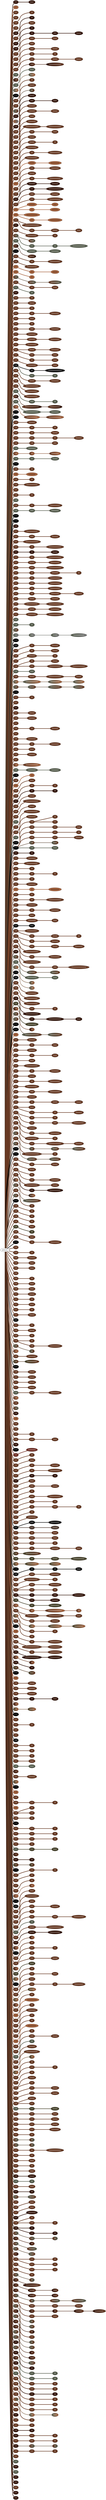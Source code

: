 graph {
 graph [rankdir=LR]
"1" [qtype="pendant_node", pendant_colors="#35170C", pendant_ply="S", pendant_attach="V", pendant_length="43.0", label="S V", style=filled, fillcolor="#35170C", fontcolor="#ffffff"]
"primary" -- "1" [qtype="pendant_link",penwidth=5,color="#35170C"]
"1:0" [qtype="knot_node", knot_value="2", knot_type="L", knot_position="19.0", knot_spin="Z", label="(\\o\\o)", style=filled, fillcolor="#35170C" , fontcolor="#ffffff"]
"1" -- "1:0" [qtype="knot_link",penwidth=5,color="#35170C"]
"2" [qtype="pendant_node", pendant_colors="#A86540", pendant_ply="S", pendant_attach="V", pendant_length="51.5", label="S V", style=filled, fillcolor="#A86540", fontcolor="#000000"]
"primary" -- "2" [qtype="pendant_link",penwidth=5,color="#A86540"]
"3" [qtype="pendant_node", pendant_colors="#673923", pendant_ply="S", pendant_attach="V", pendant_length="51.5", label="S V", style=filled, fillcolor="#673923", fontcolor="#ffffff"]
"primary" -- "3" [qtype="pendant_link",penwidth=5,color="#673923"]
"4" [qtype="pendant_node", pendant_colors="#673923", pendant_ply="S", pendant_attach="V", pendant_length="43.5", label="S V", style=filled, fillcolor="#673923", fontcolor="#ffffff"]
"primary" -- "4" [qtype="pendant_link",penwidth=5,color="#673923"]
"5" [qtype="pendant_node", pendant_colors="#673923", pendant_ply="S", pendant_attach="R", pendant_length="46.5", label="S R", style=filled, fillcolor="#673923", fontcolor="#ffffff"]
"primary" -- "5" [qtype="pendant_link",penwidth=5,color="#673923"]
"5:0" [qtype="knot_node", knot_value="1", knot_type="E", knot_position="18.5", knot_spin="S", label="/8", style=filled, fillcolor="#673923" , fontcolor="#ffffff"]
"5" -- "5:0" [qtype="knot_link",penwidth=5,color="#673923"]
"6" [qtype="pendant_node", pendant_colors="#673923", pendant_ply="S", pendant_attach="R", pendant_length="54.5", label="S R", style=filled, fillcolor="#673923", fontcolor="#ffffff"]
"primary" -- "6" [qtype="pendant_link",penwidth=5,color="#673923"]
"7" [qtype="pendant_node", pendant_colors="#35170C", pendant_ply="S", pendant_attach="R", pendant_length="40.5", label="S R", style=filled, fillcolor="#35170C", fontcolor="#ffffff"]
"primary" -- "7" [qtype="pendant_link",penwidth=5,color="#35170C"]
"7:0" [qtype="knot_node", knot_value="1", knot_type="E", knot_position="19.0", knot_spin="Z", label="\\8", style=filled, fillcolor="#35170C" , fontcolor="#ffffff"]
"7" -- "7:0" [qtype="knot_link",penwidth=5,color="#35170C"]
"8" [qtype="pendant_node", pendant_colors="#673923", pendant_ply="S", pendant_attach="V", pendant_length="33.0", label="S V", style=filled, fillcolor="#673923", fontcolor="#ffffff"]
"primary" -- "8" [qtype="pendant_link",penwidth=5,color="#673923"]
"8:0" [qtype="knot_node", knot_value="2", knot_type="L", knot_position="16.5", knot_spin="S", label="(/o/o)", style=filled, fillcolor="#673923" , fontcolor="#ffffff"]
"8" -- "8:0" [qtype="knot_link",penwidth=5,color="#673923"]
"9" [qtype="pendant_node", pendant_colors="#35170C", pendant_ply="S", pendant_attach="V", pendant_length="49.0", label="S V", style=filled, fillcolor="#35170C", fontcolor="#ffffff"]
"primary" -- "9" [qtype="pendant_link",penwidth=5,color="#35170C"]
"9:0" [qtype="knot_node", knot_value="1", knot_type="E", knot_position="16.0", knot_spin="S", label="/8", style=filled, fillcolor="#35170C" , fontcolor="#ffffff"]
"9" -- "9:0" [qtype="knot_link",penwidth=5,color="#35170C"]
"10" [qtype="pendant_node", pendant_colors="#35170C", pendant_ply="S", pendant_attach="R", pendant_length="37.0", label="S R", style=filled, fillcolor="#35170C", fontcolor="#ffffff"]
"primary" -- "10" [qtype="pendant_link",penwidth=5,color="#35170C"]
"10:0" [qtype="knot_node", knot_value="1", knot_type="S", knot_position="3.0", knot_spin="Z", label="\\O", style=filled, fillcolor="#35170C" , fontcolor="#ffffff"]
"10" -- "10:0" [qtype="knot_link",penwidth=5,color="#35170C"]
"10:1" [qtype="knot_node", knot_value="2", knot_type="S", knot_position="9.5", knot_spin="Z", label="\\O\\O", style=filled, fillcolor="#35170C" , fontcolor="#ffffff"]
"10:0" -- "10:1" [qtype="knot_link",penwidth=5,color="#35170C"]
"10:2" [qtype="knot_node", knot_value="3", knot_type="L", knot_position="17.5", knot_spin="Z", label="(\\o\\o\\o)", style=filled, fillcolor="#35170C" , fontcolor="#ffffff"]
"10:1" -- "10:2" [qtype="knot_link",penwidth=5,color="#35170C"]
"11" [qtype="pendant_node", pendant_colors="#673923", pendant_ply="S", pendant_attach="V", pendant_length="40.0", label="S V", style=filled, fillcolor="#673923", fontcolor="#ffffff"]
"primary" -- "11" [qtype="pendant_link",penwidth=5,color="#673923"]
"11:0" [qtype="knot_node", knot_value="2", knot_type="S", knot_position="10.5", knot_spin="Z", label="\\O\\O", style=filled, fillcolor="#673923" , fontcolor="#ffffff"]
"11" -- "11:0" [qtype="knot_link",penwidth=5,color="#673923"]
"11:1" [qtype="knot_node", knot_value="2", knot_type="L", knot_position="18.5", knot_spin="Z", label="(\\o\\o)", style=filled, fillcolor="#673923" , fontcolor="#ffffff"]
"11:0" -- "11:1" [qtype="knot_link",penwidth=5,color="#673923"]
"12" [qtype="pendant_node", pendant_colors="#673923", pendant_ply="S", pendant_attach="V", pendant_length="39.5", label="S V", style=filled, fillcolor="#673923", fontcolor="#ffffff"]
"primary" -- "12" [qtype="pendant_link",penwidth=5,color="#673923"]
"12:0" [qtype="knot_node", knot_value="2", knot_type="S", knot_position="10.0", knot_spin="Z", label="\\O\\O", style=filled, fillcolor="#673923" , fontcolor="#ffffff"]
"12" -- "12:0" [qtype="knot_link",penwidth=5,color="#673923"]
"13" [qtype="pendant_node", pendant_colors="#673923", pendant_ply="S", pendant_attach="V", pendant_length="38.0", label="S V", style=filled, fillcolor="#673923", fontcolor="#ffffff"]
"primary" -- "13" [qtype="pendant_link",penwidth=5,color="#673923"]
"13:0" [qtype="knot_node", knot_value="2", knot_type="S", knot_position="10.0", knot_spin="Z", label="\\O\\O", style=filled, fillcolor="#673923" , fontcolor="#ffffff"]
"13" -- "13:0" [qtype="knot_link",penwidth=5,color="#673923"]
"13:1" [qtype="knot_node", knot_value="3", knot_type="L", knot_position="19.0", knot_spin="Z", label="(\\o\\o\\o)", style=filled, fillcolor="#673923" , fontcolor="#ffffff"]
"13:0" -- "13:1" [qtype="knot_link",penwidth=5,color="#673923"]
"14" [qtype="pendant_node", pendant_colors="#673923", pendant_ply="S", pendant_attach="V", pendant_length="26.0", label="S V", style=filled, fillcolor="#673923", fontcolor="#ffffff"]
"primary" -- "14" [qtype="pendant_link",penwidth=5,color="#673923"]
"14:0" [qtype="knot_node", knot_value="1", knot_type="S", knot_position="2.5", knot_spin="Z", label="\\O", style=filled, fillcolor="#673923" , fontcolor="#ffffff"]
"14" -- "14:0" [qtype="knot_link",penwidth=5,color="#673923"]
"14:1" [qtype="knot_node", knot_value="1", knot_type="E", knot_position="18.5", knot_spin="Z", label="\\8", style=filled, fillcolor="#673923" , fontcolor="#ffffff"]
"14:0" -- "14:1" [qtype="knot_link",penwidth=5,color="#673923"]
"14s1" [qtype="pendant_node", pendant_colors="#673923", pendant_ply="S", pendant_attach="U", pendant_length="28.0", label="S U", style=filled, fillcolor="#673923", fontcolor="#ffffff"]
"14" -- "14s1" [qtype="pendant_link",penwidth=5,color="#673923"]
"14s1:0" [qtype="knot_node", knot_value="3", knot_type="S", knot_position="4.0", knot_spin="Z", label="\\O\\O\\O", style=filled, fillcolor="#673923" , fontcolor="#ffffff"]
"14s1" -- "14s1:0" [qtype="knot_link",penwidth=5,color="#673923"]
"14s1:1" [qtype="knot_node", knot_value="3", knot_type="L", knot_position="13.5", knot_spin="Z", label="(\\o\\o\\o)", style=filled, fillcolor="#673923" , fontcolor="#ffffff"]
"14s1:0" -- "14s1:1" [qtype="knot_link",penwidth=5,color="#673923"]
"15" [qtype="pendant_node", pendant_colors="#575E4E", pendant_ply="S", pendant_attach="R", pendant_length="16.5", label="S R", style=filled, fillcolor="#575E4E", fontcolor="#ffffff"]
"primary" -- "15" [qtype="pendant_link",penwidth=5,color="#575E4E"]
"16" [qtype="pendant_node", pendant_colors="#35170C:#673923", pendant_ply="S", pendant_attach="R", pendant_length="31.0", label="S R", style=filled, fillcolor="#35170C:#673923", fontcolor="#ffffff"]
"primary" -- "16" [qtype="pendant_link",penwidth=2,color="#35170C:#673923"]
"16:0" [qtype="knot_node", knot_value="2", knot_type="S", knot_position="9.0", knot_spin="Z", label="\\O\\O", style=filled, fillcolor="#35170C:#673923" , fontcolor="#ffffff"]
"16" -- "16:0" [qtype="knot_link",penwidth=2,color="#35170C:#673923"]
"16:1" [qtype="knot_node", knot_value="9", knot_type="L", knot_position="17.5", knot_spin="Z", label="(\\o\\o\\o\\o\\o\\o\\o\\o\\o)", style=filled, fillcolor="#35170C:#673923" , fontcolor="#ffffff"]
"16:0" -- "16:1" [qtype="knot_link",penwidth=2,color="#35170C:#673923"]
"17" [qtype="pendant_node", pendant_colors="#575E4E", pendant_ply="S", pendant_attach="R", pendant_length="42.0", label="S R", style=filled, fillcolor="#575E4E", fontcolor="#ffffff"]
"primary" -- "17" [qtype="pendant_link",penwidth=5,color="#575E4E"]
"17:0" [qtype="knot_node", knot_value="2", knot_type="L", knot_position="18.5", knot_spin="Z", label="(\\o\\o)", style=filled, fillcolor="#575E4E" , fontcolor="#ffffff"]
"17" -- "17:0" [qtype="knot_link",penwidth=5,color="#575E4E"]
"18" [qtype="pendant_node", pendant_colors="#575E4E:#A86540", pendant_ply="S", pendant_attach="R", pendant_length="47.5", label="S R", style=filled, fillcolor="#575E4E:#A86540", fontcolor="#ffffff"]
"primary" -- "18" [qtype="pendant_link",penwidth=2,color="#575E4E:#A86540"]
"18:0" [qtype="knot_node", knot_value="2", knot_type="L", knot_position="18.0", knot_spin="Z", label="(\\o\\o)", style=filled, fillcolor="#575E4E:#A86540" , fontcolor="#ffffff"]
"18" -- "18:0" [qtype="knot_link",penwidth=2,color="#575E4E:#A86540"]
"M1" [qtype="pendant_node", pendant_colors="#000000", pendant_ply="U", pendant_attach="U", pendant_length="", label="U U", style=filled, fillcolor="#000000", fontcolor="#ffffff"]
"primary" -- "M1" [qtype="pendant_link",penwidth=5,color="#000000"]
"19" [qtype="pendant_node", pendant_colors="#673923", pendant_ply="S", pendant_attach="V", pendant_length="41.5", label="S V", style=filled, fillcolor="#673923", fontcolor="#ffffff"]
"primary" -- "19" [qtype="pendant_link",penwidth=5,color="#673923"]
"19:0" [qtype="knot_node", knot_value="1", knot_type="E", knot_position="18.0", knot_spin="S", label="/8", style=filled, fillcolor="#673923" , fontcolor="#ffffff"]
"19" -- "19:0" [qtype="knot_link",penwidth=5,color="#673923"]
"20" [qtype="pendant_node", pendant_colors="#673923", pendant_ply="S", pendant_attach="V", pendant_length="41.5", label="S V", style=filled, fillcolor="#673923", fontcolor="#ffffff"]
"primary" -- "20" [qtype="pendant_link",penwidth=5,color="#673923"]
"20:0" [qtype="knot_node", knot_value="3", knot_type="L", knot_position="16.5", knot_spin="S", label="(/o/o/o)", style=filled, fillcolor="#673923" , fontcolor="#ffffff"]
"20" -- "20:0" [qtype="knot_link",penwidth=5,color="#673923"]
"21" [qtype="pendant_node", pendant_colors="#575E4E:#673923", pendant_ply="S", pendant_attach="V", pendant_length="32.0", label="S V", style=filled, fillcolor="#575E4E:#673923", fontcolor="#ffffff"]
"primary" -- "21" [qtype="pendant_link",penwidth=2,color="#575E4E:#673923"]
"21:0" [qtype="knot_node", knot_value="1", knot_type="E", knot_position="16.0", knot_spin="S", label="/8", style=filled, fillcolor="#575E4E:#673923" , fontcolor="#ffffff"]
"21" -- "21:0" [qtype="knot_link",penwidth=2,color="#575E4E:#673923"]
"22" [qtype="pendant_node", pendant_colors="#35170C", pendant_ply="S", pendant_attach="V", pendant_length="30.5", label="S V", style=filled, fillcolor="#35170C", fontcolor="#ffffff"]
"primary" -- "22" [qtype="pendant_link",penwidth=5,color="#35170C"]
"22:0" [qtype="knot_node", knot_value="3", knot_type="L", knot_position="16.0", knot_spin="S", label="(/o/o/o)", style=filled, fillcolor="#35170C" , fontcolor="#ffffff"]
"22" -- "22:0" [qtype="knot_link",penwidth=5,color="#35170C"]
"23" [qtype="pendant_node", pendant_colors="#A86540:#777777", pendant_ply="S", pendant_attach="V", pendant_length="46.5", label="S V", style=filled, fillcolor="#A86540:#777777", fontcolor="#000000"]
"primary" -- "23" [qtype="pendant_link",penwidth=2,color="#A86540:#777777"]
"24" [qtype="pendant_node", pendant_colors="#35170C", pendant_ply="S", pendant_attach="R", pendant_length="38.5", label="S R", style=filled, fillcolor="#35170C", fontcolor="#ffffff"]
"primary" -- "24" [qtype="pendant_link",penwidth=5,color="#35170C"]
"24:0" [qtype="knot_node", knot_value="2", knot_type="S", knot_position="9.0", knot_spin="Z", label="\\O\\O", style=filled, fillcolor="#35170C" , fontcolor="#ffffff"]
"24" -- "24:0" [qtype="knot_link",penwidth=5,color="#35170C"]
"24:1" [qtype="knot_node", knot_value="2", knot_type="L", knot_position="24.5", knot_spin="Z", label="(\\o\\o)", style=filled, fillcolor="#35170C" , fontcolor="#ffffff"]
"24:0" -- "24:1" [qtype="knot_link",penwidth=5,color="#35170C"]
"25" [qtype="pendant_node", pendant_colors="#673923", pendant_ply="S", pendant_attach="R", pendant_length="40.5", label="S R", style=filled, fillcolor="#673923", fontcolor="#ffffff"]
"primary" -- "25" [qtype="pendant_link",penwidth=5,color="#673923"]
"25:0" [qtype="knot_node", knot_value="4", knot_type="L", knot_position="19.5", knot_spin="Z", label="(\\o\\o\\o\\o)", style=filled, fillcolor="#673923" , fontcolor="#ffffff"]
"25" -- "25:0" [qtype="knot_link",penwidth=5,color="#673923"]
"26" [qtype="pendant_node", pendant_colors="#673923", pendant_ply="S", pendant_attach="R", pendant_length="41.0", label="S R", style=filled, fillcolor="#673923", fontcolor="#ffffff"]
"primary" -- "26" [qtype="pendant_link",penwidth=5,color="#673923"]
"26:0" [qtype="knot_node", knot_value="4", knot_type="S", knot_position="9.5", knot_spin="Z", label="\\O\\O\\O\\O", style=filled, fillcolor="#673923" , fontcolor="#ffffff"]
"26" -- "26:0" [qtype="knot_link",penwidth=5,color="#673923"]
"26:1" [qtype="knot_node", knot_value="3", knot_type="L", knot_position="18.5", knot_spin="Z", label="(\\o\\o\\o)", style=filled, fillcolor="#673923" , fontcolor="#ffffff"]
"26:0" -- "26:1" [qtype="knot_link",penwidth=5,color="#673923"]
"27" [qtype="pendant_node", pendant_colors="#673923", pendant_ply="S", pendant_attach="R", pendant_length="41.0", label="S R", style=filled, fillcolor="#673923", fontcolor="#ffffff"]
"primary" -- "27" [qtype="pendant_link",penwidth=5,color="#673923"]
"27:0" [qtype="knot_node", knot_value="2", knot_type="L", knot_position="19.0", knot_spin="Z", label="(\\o\\o)", style=filled, fillcolor="#673923" , fontcolor="#ffffff"]
"27" -- "27:0" [qtype="knot_link",penwidth=5,color="#673923"]
"28" [qtype="pendant_node", pendant_colors="#673923", pendant_ply="S", pendant_attach="R", pendant_length="39.5", label="S R", style=filled, fillcolor="#673923", fontcolor="#ffffff"]
"primary" -- "28" [qtype="pendant_link",penwidth=5,color="#673923"]
"28:0" [qtype="knot_node", knot_value="5", knot_type="L", knot_position="19.5", knot_spin="Z", label="(\\o\\o\\o\\o\\o)", style=filled, fillcolor="#673923" , fontcolor="#ffffff"]
"28" -- "28:0" [qtype="knot_link",penwidth=5,color="#673923"]
"29" [qtype="pendant_node", pendant_colors="#673923", pendant_ply="S", pendant_attach="R", pendant_length="24.0", label="S R", style=filled, fillcolor="#673923", fontcolor="#ffffff"]
"primary" -- "29" [qtype="pendant_link",penwidth=5,color="#673923"]
"29:0" [qtype="knot_node", knot_value="8", knot_type="S", knot_position="9.0", knot_spin="Z", label="\\O\\O\\O\\O\\O\\O\\O\\O", style=filled, fillcolor="#673923" , fontcolor="#ffffff"]
"29" -- "29:0" [qtype="knot_link",penwidth=5,color="#673923"]
"29:1" [qtype="knot_node", knot_value="9", knot_type="L", knot_position="18.0", knot_spin="Z", label="(\\o\\o\\o\\o\\o\\o\\o\\o\\o)", style=filled, fillcolor="#673923" , fontcolor="#ffffff"]
"29:0" -- "29:1" [qtype="knot_link",penwidth=5,color="#673923"]
"29s1" [qtype="pendant_node", pendant_colors="#673923", pendant_ply="S", pendant_attach="U", pendant_length="12.0", label="S U", style=filled, fillcolor="#673923", fontcolor="#ffffff"]
"29" -- "29s1" [qtype="pendant_link",penwidth=5,color="#673923"]
"29s1:0" [qtype="knot_node", knot_value="2", knot_type="L", knot_position="4.5", knot_spin="S", label="(/o/o)", style=filled, fillcolor="#673923" , fontcolor="#ffffff"]
"29s1" -- "29s1:0" [qtype="knot_link",penwidth=5,color="#673923"]
"30" [qtype="pendant_node", pendant_colors="#673923", pendant_ply="S", pendant_attach="R", pendant_length="42.0", label="S R", style=filled, fillcolor="#673923", fontcolor="#ffffff"]
"primary" -- "30" [qtype="pendant_link",penwidth=5,color="#673923"]
"30:0" [qtype="knot_node", knot_value="3", knot_type="L", knot_position="20.5", knot_spin="Z", label="(\\o\\o\\o)", style=filled, fillcolor="#673923" , fontcolor="#ffffff"]
"30" -- "30:0" [qtype="knot_link",penwidth=5,color="#673923"]
"31" [qtype="pendant_node", pendant_colors="#673923", pendant_ply="S", pendant_attach="R", pendant_length="39.0", label="S R", style=filled, fillcolor="#673923", fontcolor="#ffffff"]
"primary" -- "31" [qtype="pendant_link",penwidth=5,color="#673923"]
"31:0" [qtype="knot_node", knot_value="3", knot_type="S", knot_position="9.5", knot_spin="Z", label="\\O\\O\\O", style=filled, fillcolor="#673923" , fontcolor="#ffffff"]
"31" -- "31:0" [qtype="knot_link",penwidth=5,color="#673923"]
"31:1" [qtype="knot_node", knot_value="1", knot_type="E", knot_position="19.0", knot_spin="Z", label="\\8", style=filled, fillcolor="#673923" , fontcolor="#ffffff"]
"31:0" -- "31:1" [qtype="knot_link",penwidth=5,color="#673923"]
"32" [qtype="pendant_node", pendant_colors="#673923", pendant_ply="S", pendant_attach="R", pendant_length="36.0", label="S R", style=filled, fillcolor="#673923", fontcolor="#ffffff"]
"primary" -- "32" [qtype="pendant_link",penwidth=5,color="#673923"]
"32:0" [qtype="knot_node", knot_value="6", knot_type="L", knot_position="21.0", knot_spin="Z", label="(\\o\\o\\o\\o\\o\\o)", style=filled, fillcolor="#673923" , fontcolor="#ffffff"]
"32" -- "32:0" [qtype="knot_link",penwidth=5,color="#673923"]
"33" [qtype="pendant_node", pendant_colors="#673923", pendant_ply="S", pendant_attach="V", pendant_length="35.0", label="S V", style=filled, fillcolor="#673923", fontcolor="#ffffff"]
"primary" -- "33" [qtype="pendant_link",penwidth=5,color="#673923"]
"33:0" [qtype="knot_node", knot_value="1", knot_type="S", knot_position="9.5", knot_spin="Z", label="\\O", style=filled, fillcolor="#673923" , fontcolor="#ffffff"]
"33" -- "33:0" [qtype="knot_link",penwidth=5,color="#673923"]
"33:1" [qtype="knot_node", knot_value="7", knot_type="L", knot_position="20.5", knot_spin="Z", label="(\\o\\o\\o\\o\\o\\o\\o)", style=filled, fillcolor="#673923" , fontcolor="#ffffff"]
"33:0" -- "33:1" [qtype="knot_link",penwidth=5,color="#673923"]
"34" [qtype="pendant_node", pendant_colors="#673923", pendant_ply="S", pendant_attach="V", pendant_length="26.0", label="S V", style=filled, fillcolor="#673923", fontcolor="#ffffff"]
"primary" -- "34" [qtype="pendant_link",penwidth=5,color="#673923"]
"34:0" [qtype="knot_node", knot_value="7", knot_type="L", knot_position="15.5", knot_spin="Z", label="(\\o\\o\\o\\o\\o\\o\\o)", style=filled, fillcolor="#673923" , fontcolor="#ffffff"]
"34" -- "34:0" [qtype="knot_link",penwidth=5,color="#673923"]
"35" [qtype="pendant_node", pendant_colors="#A86540", pendant_ply="S", pendant_attach="V", pendant_length="31.5", label="S V", style=filled, fillcolor="#A86540", fontcolor="#000000"]
"primary" -- "35" [qtype="pendant_link",penwidth=5,color="#A86540"]
"35:0" [qtype="knot_node", knot_value="3", knot_type="S", knot_position="9.0", knot_spin="Z", label="\\O\\O\\O", style=filled, fillcolor="#A86540" , fontcolor="#000000"]
"35" -- "35:0" [qtype="knot_link",penwidth=5,color="#A86540"]
"35:1" [qtype="knot_node", knot_value="6", knot_type="L", knot_position="18.0", knot_spin="Z", label="(\\o\\o\\o\\o\\o\\o)", style=filled, fillcolor="#A86540" , fontcolor="#000000"]
"35:0" -- "35:1" [qtype="knot_link",penwidth=5,color="#A86540"]
"35s1" [qtype="pendant_node", pendant_colors="#673923", pendant_ply="S", pendant_attach="U", pendant_length="19.0", label="S U", style=filled, fillcolor="#673923", fontcolor="#ffffff"]
"35" -- "35s1" [qtype="pendant_link",penwidth=5,color="#673923"]
"35s1:0" [qtype="knot_node", knot_value="5", knot_type="L", knot_position="7.5", knot_spin="Z", label="(\\o\\o\\o\\o\\o)", style=filled, fillcolor="#673923" , fontcolor="#ffffff"]
"35s1" -- "35s1:0" [qtype="knot_link",penwidth=5,color="#673923"]
"36" [qtype="pendant_node", pendant_colors="#673923", pendant_ply="S", pendant_attach="V", pendant_length="36.5", label="S V", style=filled, fillcolor="#673923", fontcolor="#ffffff"]
"primary" -- "36" [qtype="pendant_link",penwidth=5,color="#673923"]
"36:0" [qtype="knot_node", knot_value="3", knot_type="L", knot_position="20.0", knot_spin="Z", label="(\\o\\o\\o)", style=filled, fillcolor="#673923" , fontcolor="#ffffff"]
"36" -- "36:0" [qtype="knot_link",penwidth=5,color="#673923"]
"37" [qtype="pendant_node", pendant_colors="#673923", pendant_ply="S", pendant_attach="V", pendant_length="34.5", label="S V", style=filled, fillcolor="#673923", fontcolor="#ffffff"]
"primary" -- "37" [qtype="pendant_link",penwidth=5,color="#673923"]
"37:0" [qtype="knot_node", knot_value="1", knot_type="S", knot_position="9.0", knot_spin="Z", label="\\O", style=filled, fillcolor="#673923" , fontcolor="#ffffff"]
"37" -- "37:0" [qtype="knot_link",penwidth=5,color="#673923"]
"37:1" [qtype="knot_node", knot_value="8", knot_type="L", knot_position="25.0", knot_spin="Z", label="(\\o\\o\\o\\o\\o\\o\\o\\o)", style=filled, fillcolor="#673923" , fontcolor="#ffffff"]
"37:0" -- "37:1" [qtype="knot_link",penwidth=5,color="#673923"]
"38" [qtype="pendant_node", pendant_colors="#35170C", pendant_ply="S", pendant_attach="V", pendant_length="34.0", label="S V", style=filled, fillcolor="#35170C", fontcolor="#ffffff"]
"primary" -- "38" [qtype="pendant_link",penwidth=5,color="#35170C"]
"38:0" [qtype="knot_node", knot_value="4", knot_type="S", knot_position="10.0", knot_spin="Z", label="\\O\\O\\O\\O", style=filled, fillcolor="#35170C" , fontcolor="#ffffff"]
"38" -- "38:0" [qtype="knot_link",penwidth=5,color="#35170C"]
"38:1" [qtype="knot_node", knot_value="4", knot_type="L", knot_position="20.5", knot_spin="Z", label="(\\o\\o\\o\\o)", style=filled, fillcolor="#35170C" , fontcolor="#ffffff"]
"38:0" -- "38:1" [qtype="knot_link",penwidth=5,color="#35170C"]
"38s1" [qtype="pendant_node", pendant_colors="#35170C", pendant_ply="S", pendant_attach="U", pendant_length="31.0", label="S U", style=filled, fillcolor="#35170C", fontcolor="#ffffff"]
"38" -- "38s1" [qtype="pendant_link",penwidth=5,color="#35170C"]
"38s1:0" [qtype="knot_node", knot_value="9", knot_type="L", knot_position="18.0", knot_spin="Z", label="(\\o\\o\\o\\o\\o\\o\\o\\o\\o)", style=filled, fillcolor="#35170C" , fontcolor="#ffffff"]
"38s1" -- "38s1:0" [qtype="knot_link",penwidth=5,color="#35170C"]
"39" [qtype="pendant_node", pendant_colors="#673923", pendant_ply="S", pendant_attach="V", pendant_length="26.0", label="S V", style=filled, fillcolor="#673923", fontcolor="#ffffff"]
"primary" -- "39" [qtype="pendant_link",penwidth=5,color="#673923"]
"39:0" [qtype="knot_node", knot_value="2", knot_type="S", knot_position="9.0", knot_spin="Z", label="\\O\\O", style=filled, fillcolor="#673923" , fontcolor="#ffffff"]
"39" -- "39:0" [qtype="knot_link",penwidth=5,color="#673923"]
"39:1" [qtype="knot_node", knot_value="4", knot_type="L", knot_position="18.0", knot_spin="Z", label="(\\o\\o\\o\\o)", style=filled, fillcolor="#673923" , fontcolor="#ffffff"]
"39:0" -- "39:1" [qtype="knot_link",penwidth=5,color="#673923"]
"39s1" [qtype="pendant_node", pendant_colors="#673923", pendant_ply="S", pendant_attach="U", pendant_length="5.0", label="S U", style=filled, fillcolor="#673923", fontcolor="#ffffff"]
"39" -- "39s1" [qtype="pendant_link",penwidth=5,color="#673923"]
"39s1:0" [qtype="knot_node", knot_value="8", knot_type="L", knot_position="1.5", knot_spin="Z", label="(\\o\\o\\o\\o\\o\\o\\o\\o)", style=filled, fillcolor="#673923" , fontcolor="#ffffff"]
"39s1" -- "39s1:0" [qtype="knot_link",penwidth=5,color="#673923"]
"40" [qtype="pendant_node", pendant_colors="#A86540", pendant_ply="S", pendant_attach="V", pendant_length="34.5", label="S V", style=filled, fillcolor="#A86540", fontcolor="#000000"]
"primary" -- "40" [qtype="pendant_link",penwidth=5,color="#A86540"]
"40:0" [qtype="knot_node", knot_value="4", knot_type="S", knot_position="9.5", knot_spin="Z", label="\\O\\O\\O\\O", style=filled, fillcolor="#A86540" , fontcolor="#000000"]
"40" -- "40:0" [qtype="knot_link",penwidth=5,color="#A86540"]
"40:1" [qtype="knot_node", knot_value="2", knot_type="L", knot_position="19.5", knot_spin="Z", label="(\\o\\o)", style=filled, fillcolor="#A86540" , fontcolor="#000000"]
"40:0" -- "40:1" [qtype="knot_link",penwidth=5,color="#A86540"]
"40s1" [qtype="pendant_node", pendant_colors="#A86540", pendant_ply="S", pendant_attach="U", pendant_length="18.0", label="S U", style=filled, fillcolor="#A86540", fontcolor="#000000"]
"40" -- "40s1" [qtype="pendant_link",penwidth=5,color="#A86540"]
"40s1:0" [qtype="knot_node", knot_value="4", knot_type="S", knot_position="5.0", knot_spin="Z", label="\\O\\O\\O\\O", style=filled, fillcolor="#A86540" , fontcolor="#000000"]
"40s1" -- "40s1:0" [qtype="knot_link",penwidth=5,color="#A86540"]
"41" [qtype="pendant_node", pendant_colors="#A86540", pendant_ply="S", pendant_attach="V", pendant_length="21.0", label="S V", style=filled, fillcolor="#A86540", fontcolor="#000000"]
"primary" -- "41" [qtype="pendant_link",penwidth=5,color="#A86540"]
"41:0" [qtype="knot_node", knot_value="8", knot_type="L", knot_position="18.0", knot_spin="Z", label="(\\o\\o\\o\\o\\o\\o\\o\\o)", style=filled, fillcolor="#A86540" , fontcolor="#000000"]
"41" -- "41:0" [qtype="knot_link",penwidth=5,color="#A86540"]
"41s1" [qtype="pendant_node", pendant_colors="#A86540", pendant_ply="S", pendant_attach="U", pendant_length="19.0", label="S U", style=filled, fillcolor="#A86540", fontcolor="#000000"]
"41" -- "41s1" [qtype="pendant_link",penwidth=5,color="#A86540"]
"41s1:0" [qtype="knot_node", knot_value="7", knot_type="L", knot_position="11.5", knot_spin="Z", label="(\\o\\o\\o\\o\\o\\o\\o)", style=filled, fillcolor="#A86540" , fontcolor="#000000"]
"41s1" -- "41s1:0" [qtype="knot_link",penwidth=5,color="#A86540"]
"42" [qtype="pendant_node", pendant_colors="#673923", pendant_ply="S", pendant_attach="V", pendant_length="33.0", label="S V", style=filled, fillcolor="#673923", fontcolor="#ffffff"]
"primary" -- "42" [qtype="pendant_link",penwidth=5,color="#673923"]
"42:0" [qtype="knot_node", knot_value="9", knot_type="S", knot_position="9.0", knot_spin="Z", label="\\O\\O\\O\\O\\O\\O\\O\\O\\O", style=filled, fillcolor="#673923" , fontcolor="#ffffff"]
"42" -- "42:0" [qtype="knot_link",penwidth=5,color="#673923"]
"42s1" [qtype="pendant_node", pendant_colors="#673923", pendant_ply="S", pendant_attach="U", pendant_length="15.5", label="S U", style=filled, fillcolor="#673923", fontcolor="#ffffff"]
"42" -- "42s1" [qtype="pendant_link",penwidth=5,color="#673923"]
"42s1:0" [qtype="knot_node", knot_value="3", knot_type="S", knot_position="1.0", knot_spin="Z", label="\\O\\O\\O", style=filled, fillcolor="#673923" , fontcolor="#ffffff"]
"42s1" -- "42s1:0" [qtype="knot_link",penwidth=5,color="#673923"]
"42s1:1" [qtype="knot_node", knot_value="2", knot_type="L", knot_position="10.0", knot_spin="Z", label="(\\o\\o)", style=filled, fillcolor="#673923" , fontcolor="#ffffff"]
"42s1:0" -- "42s1:1" [qtype="knot_link",penwidth=5,color="#673923"]
"43" [qtype="pendant_node", pendant_colors="#35170C", pendant_ply="S", pendant_attach="V", pendant_length="38.5", label="S V", style=filled, fillcolor="#35170C", fontcolor="#ffffff"]
"primary" -- "43" [qtype="pendant_link",penwidth=5,color="#35170C"]
"44" [qtype="pendant_node", pendant_colors="#673923", pendant_ply="S", pendant_attach="V", pendant_length="42.5", label="S V", style=filled, fillcolor="#673923", fontcolor="#ffffff"]
"primary" -- "44" [qtype="pendant_link",penwidth=5,color="#673923"]
"44:0" [qtype="knot_node", knot_value="6", knot_type="L", knot_position="17.0", knot_spin="Z", label="(\\o\\o\\o\\o\\o\\o)", style=filled, fillcolor="#673923" , fontcolor="#ffffff"]
"44" -- "44:0" [qtype="knot_link",penwidth=5,color="#673923"]
"44:1" [qtype="knot_node", knot_value="1", knot_type="S", knot_position="40.0", knot_spin="S", label="/O", style=filled, fillcolor="#673923" , fontcolor="#ffffff"]
"44:0" -- "44:1" [qtype="knot_link",penwidth=5,color="#673923"]
"45" [qtype="pendant_node", pendant_colors="#673923:#575E4E", pendant_ply="S", pendant_attach="V", pendant_length="29.0", label="S V", style=filled, fillcolor="#673923:#575E4E", fontcolor="#ffffff"]
"primary" -- "45" [qtype="pendant_link",penwidth=2,color="#673923:#575E4E"]
"45:0" [qtype="knot_node", knot_value="2", knot_type="L", knot_position="18.5", knot_spin="Z", label="(\\o\\o)", style=filled, fillcolor="#673923:#575E4E" , fontcolor="#ffffff"]
"45" -- "45:0" [qtype="knot_link",penwidth=2,color="#673923:#575E4E"]
"45s1" [qtype="pendant_node", pendant_colors="#575E4E", pendant_ply="S", pendant_attach="U", pendant_length="25.5", label="S U", style=filled, fillcolor="#575E4E", fontcolor="#ffffff"]
"45" -- "45s1" [qtype="pendant_link",penwidth=5,color="#575E4E"]
"45s1:0" [qtype="knot_node", knot_value="1", knot_type="S", knot_position="8.5", knot_spin="S", label="/O", style=filled, fillcolor="#575E4E" , fontcolor="#ffffff"]
"45s1" -- "45s1:0" [qtype="knot_link",penwidth=5,color="#575E4E"]
"45s1:1" [qtype="knot_node", knot_value="9", knot_type="L", knot_position="16.0", knot_spin="S", label="(/o/o/o/o/o/o/o/o/o)", style=filled, fillcolor="#575E4E" , fontcolor="#ffffff"]
"45s1:0" -- "45s1:1" [qtype="knot_link",penwidth=5,color="#575E4E"]
"46" [qtype="pendant_node", pendant_colors="#575E4E", pendant_ply="S", pendant_attach="V", pendant_length="36.0", label="S V", style=filled, fillcolor="#575E4E", fontcolor="#ffffff"]
"primary" -- "46" [qtype="pendant_link",penwidth=5,color="#575E4E"]
"46:0" [qtype="knot_node", knot_value="4", knot_type="S", knot_position="9.5", knot_spin="Z", label="\\O\\O\\O\\O", style=filled, fillcolor="#575E4E" , fontcolor="#ffffff"]
"46" -- "46:0" [qtype="knot_link",penwidth=5,color="#575E4E"]
"46:1" [qtype="knot_node", knot_value="5", knot_type="L", knot_position="18.5", knot_spin="Z", label="(\\o\\o\\o\\o\\o)", style=filled, fillcolor="#575E4E" , fontcolor="#ffffff"]
"46:0" -- "46:1" [qtype="knot_link",penwidth=5,color="#575E4E"]
"47" [qtype="pendant_node", pendant_colors="#673923:#35170C", pendant_ply="S", pendant_attach="V", pendant_length="63.0", label="S V", style=filled, fillcolor="#673923:#35170C", fontcolor="#ffffff"]
"primary" -- "47" [qtype="pendant_link",penwidth=2,color="#673923:#35170C"]
"47:0" [qtype="knot_node", knot_value="3", knot_type="L", knot_position="17.5", knot_spin="Z", label="(\\o\\o\\o)", style=filled, fillcolor="#673923:#35170C" , fontcolor="#ffffff"]
"47" -- "47:0" [qtype="knot_link",penwidth=2,color="#673923:#35170C"]
"M2" [qtype="pendant_node", pendant_colors="#000000", pendant_ply="U", pendant_attach="U", pendant_length="", label="U U", style=filled, fillcolor="#000000", fontcolor="#ffffff"]
"primary" -- "M2" [qtype="pendant_link",penwidth=5,color="#000000"]
"48" [qtype="pendant_node", pendant_colors="#673923", pendant_ply="S", pendant_attach="V", pendant_length="23.5", label="S V", style=filled, fillcolor="#673923", fontcolor="#ffffff"]
"primary" -- "48" [qtype="pendant_link",penwidth=5,color="#673923"]
"48:0" [qtype="knot_node", knot_value="1", knot_type="S", knot_position="10.0", knot_spin="Z", label="\\O", style=filled, fillcolor="#673923" , fontcolor="#ffffff"]
"48" -- "48:0" [qtype="knot_link",penwidth=5,color="#673923"]
"48:1" [qtype="knot_node", knot_value="7", knot_type="L", knot_position="18.0", knot_spin="Z", label="(\\o\\o\\o\\o\\o\\o\\o)", style=filled, fillcolor="#673923" , fontcolor="#ffffff"]
"48:0" -- "48:1" [qtype="knot_link",penwidth=5,color="#673923"]
"49" [qtype="pendant_node", pendant_colors="#673923", pendant_ply="S", pendant_attach="V", pendant_length="23.5", label="S V", style=filled, fillcolor="#673923", fontcolor="#ffffff"]
"primary" -- "49" [qtype="pendant_link",penwidth=5,color="#673923"]
"49:0" [qtype="knot_node", knot_value="7", knot_type="L", knot_position="18.0", knot_spin="Z", label="(\\o\\o\\o\\o\\o\\o\\o)", style=filled, fillcolor="#673923" , fontcolor="#ffffff"]
"49" -- "49:0" [qtype="knot_link",penwidth=5,color="#673923"]
"50" [qtype="pendant_node", pendant_colors="#A86540", pendant_ply="S", pendant_attach="V", pendant_length="23.5", label="S V", style=filled, fillcolor="#A86540", fontcolor="#000000"]
"primary" -- "50" [qtype="pendant_link",penwidth=5,color="#A86540"]
"50:0" [qtype="knot_node", knot_value="1", knot_type="S", knot_position="10.5", knot_spin="Z", label="\\O", style=filled, fillcolor="#A86540" , fontcolor="#000000"]
"50" -- "50:0" [qtype="knot_link",penwidth=5,color="#A86540"]
"50:1" [qtype="knot_node", knot_value="3", knot_type="L", knot_position="17.0", knot_spin="Z", label="(\\o\\o\\o)", style=filled, fillcolor="#A86540" , fontcolor="#000000"]
"50:0" -- "50:1" [qtype="knot_link",penwidth=5,color="#A86540"]
"51" [qtype="pendant_node", pendant_colors="#A86540", pendant_ply="S", pendant_attach="V", pendant_length="23.5", label="S V", style=filled, fillcolor="#A86540", fontcolor="#000000"]
"primary" -- "51" [qtype="pendant_link",penwidth=5,color="#A86540"]
"51:0" [qtype="knot_node", knot_value="1", knot_type="E", knot_position="18.5", knot_spin="Z", label="\\8", style=filled, fillcolor="#A86540" , fontcolor="#000000"]
"51" -- "51:0" [qtype="knot_link",penwidth=5,color="#A86540"]
"52" [qtype="pendant_node", pendant_colors="#673923:#575E4E", pendant_ply="S", pendant_attach="V", pendant_length="24.5", label="S V", style=filled, fillcolor="#673923:#575E4E", fontcolor="#ffffff"]
"primary" -- "52" [qtype="pendant_link",penwidth=2,color="#673923:#575E4E"]
"52:0" [qtype="knot_node", knot_value="3", knot_type="S", knot_position="10.0", knot_spin="S", label="/O/O/O", style=filled, fillcolor="#673923:#575E4E" , fontcolor="#ffffff"]
"52" -- "52:0" [qtype="knot_link",penwidth=2,color="#673923:#575E4E"]
"52:1" [qtype="knot_node", knot_value="6", knot_type="L", knot_position="16.0", knot_spin="S", label="(/o/o/o/o/o/o)", style=filled, fillcolor="#673923:#575E4E" , fontcolor="#ffffff"]
"52:0" -- "52:1" [qtype="knot_link",penwidth=2,color="#673923:#575E4E"]
"53" [qtype="pendant_node", pendant_colors="#673923", pendant_ply="S", pendant_attach="V", pendant_length="23.5", label="S V", style=filled, fillcolor="#673923", fontcolor="#ffffff"]
"primary" -- "53" [qtype="pendant_link",penwidth=5,color="#673923"]
"53:0" [qtype="knot_node", knot_value="1", knot_type="S", knot_position="10.5", knot_spin="S", label="/O", style=filled, fillcolor="#673923" , fontcolor="#ffffff"]
"53" -- "53:0" [qtype="knot_link",penwidth=5,color="#673923"]
"53:1" [qtype="knot_node", knot_value="2", knot_type="L", knot_position="19.0", knot_spin="Z", label="(\\o\\o)", style=filled, fillcolor="#673923" , fontcolor="#ffffff"]
"53:0" -- "53:1" [qtype="knot_link",penwidth=5,color="#673923"]
"54" [qtype="pendant_node", pendant_colors="#575E4E", pendant_ply="S", pendant_attach="V", pendant_length="26.5", label="S V", style=filled, fillcolor="#575E4E", fontcolor="#ffffff"]
"primary" -- "54" [qtype="pendant_link",penwidth=5,color="#575E4E"]
"54:0" [qtype="knot_node", knot_value="1", knot_type="E", knot_position="11.0", knot_spin="Z", label="\\8", style=filled, fillcolor="#575E4E" , fontcolor="#ffffff"]
"54" -- "54:0" [qtype="knot_link",penwidth=5,color="#575E4E"]
"55" [qtype="pendant_node", pendant_colors="#35170C", pendant_ply="S", pendant_attach="V", pendant_length="26.0", label="S V", style=filled, fillcolor="#35170C", fontcolor="#ffffff"]
"primary" -- "55" [qtype="pendant_link",penwidth=5,color="#35170C"]
"56" [qtype="pendant_node", pendant_colors="#673923", pendant_ply="S", pendant_attach="V", pendant_length="29.5", label="S V", style=filled, fillcolor="#673923", fontcolor="#ffffff"]
"primary" -- "56" [qtype="pendant_link",penwidth=5,color="#673923"]
"56:0" [qtype="knot_node", knot_value="1", knot_type="E", knot_position="17.5", knot_spin="Z", label="\\8", style=filled, fillcolor="#673923" , fontcolor="#ffffff"]
"56" -- "56:0" [qtype="knot_link",penwidth=5,color="#673923"]
"57" [qtype="pendant_node", pendant_colors="#673923", pendant_ply="S", pendant_attach="V", pendant_length="47.5", label="S V", style=filled, fillcolor="#673923", fontcolor="#ffffff"]
"primary" -- "57" [qtype="pendant_link",penwidth=5,color="#673923"]
"57:0" [qtype="knot_node", knot_value="3", knot_type="L", knot_position="17.5", knot_spin="Z", label="(\\o\\o\\o)", style=filled, fillcolor="#673923" , fontcolor="#ffffff"]
"57" -- "57:0" [qtype="knot_link",penwidth=5,color="#673923"]
"58" [qtype="pendant_node", pendant_colors="#673923", pendant_ply="S", pendant_attach="V", pendant_length="46.0", label="S V", style=filled, fillcolor="#673923", fontcolor="#ffffff"]
"primary" -- "58" [qtype="pendant_link",penwidth=5,color="#673923"]
"58:0" [qtype="knot_node", knot_value="1", knot_type="E", knot_position="17.0", knot_spin="Z", label="\\8", style=filled, fillcolor="#673923" , fontcolor="#ffffff"]
"58" -- "58:0" [qtype="knot_link",penwidth=5,color="#673923"]
"59" [qtype="pendant_node", pendant_colors="#673923", pendant_ply="S", pendant_attach="V", pendant_length="45.0", label="S V", style=filled, fillcolor="#673923", fontcolor="#ffffff"]
"primary" -- "59" [qtype="pendant_link",penwidth=5,color="#673923"]
"59:0" [qtype="knot_node", knot_value="1", knot_type="S", knot_position="10.5", knot_spin="Z", label="\\O", style=filled, fillcolor="#673923" , fontcolor="#ffffff"]
"59" -- "59:0" [qtype="knot_link",penwidth=5,color="#673923"]
"59:1" [qtype="knot_node", knot_value="5", knot_type="L", knot_position="16.5", knot_spin="Z", label="(\\o\\o\\o\\o\\o)", style=filled, fillcolor="#673923" , fontcolor="#ffffff"]
"59:0" -- "59:1" [qtype="knot_link",penwidth=5,color="#673923"]
"60" [qtype="pendant_node", pendant_colors="#673923", pendant_ply="S", pendant_attach="V", pendant_length="41.0", label="S V", style=filled, fillcolor="#673923", fontcolor="#ffffff"]
"primary" -- "60" [qtype="pendant_link",penwidth=5,color="#673923"]
"60:0" [qtype="knot_node", knot_value="2", knot_type="L", knot_position="16.0", knot_spin="Z", label="(\\o\\o)", style=filled, fillcolor="#673923" , fontcolor="#ffffff"]
"60" -- "60:0" [qtype="knot_link",penwidth=5,color="#673923"]
"61" [qtype="pendant_node", pendant_colors="#673923", pendant_ply="S", pendant_attach="V", pendant_length="26.0", label="S V", style=filled, fillcolor="#673923", fontcolor="#ffffff"]
"primary" -- "61" [qtype="pendant_link",penwidth=5,color="#673923"]
"61:0" [qtype="knot_node", knot_value="1", knot_type="E", knot_position="16.0", knot_spin="Z", label="\\8", style=filled, fillcolor="#673923" , fontcolor="#ffffff"]
"61" -- "61:0" [qtype="knot_link",penwidth=5,color="#673923"]
"62" [qtype="pendant_node", pendant_colors="#673923", pendant_ply="S", pendant_attach="V", pendant_length="43.0", label="S V", style=filled, fillcolor="#673923", fontcolor="#ffffff"]
"primary" -- "62" [qtype="pendant_link",penwidth=5,color="#673923"]
"62:0" [qtype="knot_node", knot_value="2", knot_type="S", knot_position="10.5", knot_spin="Z", label="\\O\\O", style=filled, fillcolor="#673923" , fontcolor="#ffffff"]
"62" -- "62:0" [qtype="knot_link",penwidth=5,color="#673923"]
"62:1" [qtype="knot_node", knot_value="5", knot_type="L", knot_position="17.0", knot_spin="Z", label="(\\o\\o\\o\\o\\o)", style=filled, fillcolor="#673923" , fontcolor="#ffffff"]
"62:0" -- "62:1" [qtype="knot_link",penwidth=5,color="#673923"]
"63" [qtype="pendant_node", pendant_colors="#673923", pendant_ply="S", pendant_attach="V", pendant_length="42.5", label="S V", style=filled, fillcolor="#673923", fontcolor="#ffffff"]
"primary" -- "63" [qtype="pendant_link",penwidth=5,color="#673923"]
"63:0" [qtype="knot_node", knot_value="5", knot_type="L", knot_position="17.5", knot_spin="Z", label="(\\o\\o\\o\\o\\o)", style=filled, fillcolor="#673923" , fontcolor="#ffffff"]
"63" -- "63:0" [qtype="knot_link",penwidth=5,color="#673923"]
"64" [qtype="pendant_node", pendant_colors="#673923", pendant_ply="S", pendant_attach="V", pendant_length="41.0", label="S V", style=filled, fillcolor="#673923", fontcolor="#ffffff"]
"primary" -- "64" [qtype="pendant_link",penwidth=5,color="#673923"]
"64:0" [qtype="knot_node", knot_value="4", knot_type="S", knot_position="10.0", knot_spin="Z", label="\\O\\O\\O\\O", style=filled, fillcolor="#673923" , fontcolor="#ffffff"]
"64" -- "64:0" [qtype="knot_link",penwidth=5,color="#673923"]
"64:1" [qtype="knot_node", knot_value="6", knot_type="L", knot_position="16.5", knot_spin="Z", label="(\\o\\o\\o\\o\\o\\o)", style=filled, fillcolor="#673923" , fontcolor="#ffffff"]
"64:0" -- "64:1" [qtype="knot_link",penwidth=5,color="#673923"]
"65" [qtype="pendant_node", pendant_colors="#673923", pendant_ply="S", pendant_attach="V", pendant_length="25.5", label="S V", style=filled, fillcolor="#673923", fontcolor="#ffffff"]
"primary" -- "65" [qtype="pendant_link",penwidth=5,color="#673923"]
"65:0" [qtype="knot_node", knot_value="6", knot_type="L", knot_position="15.5", knot_spin="Z", label="(\\o\\o\\o\\o\\o\\o)", style=filled, fillcolor="#673923" , fontcolor="#ffffff"]
"65" -- "65:0" [qtype="knot_link",penwidth=5,color="#673923"]
"66" [qtype="pendant_node", pendant_colors="#673923", pendant_ply="S", pendant_attach="V", pendant_length="45.5", label="S V", style=filled, fillcolor="#673923", fontcolor="#ffffff"]
"primary" -- "66" [qtype="pendant_link",penwidth=5,color="#673923"]
"66:0" [qtype="knot_node", knot_value="3", knot_type="S", knot_position="10.5", knot_spin="Z", label="\\O\\O\\O", style=filled, fillcolor="#673923" , fontcolor="#ffffff"]
"66" -- "66:0" [qtype="knot_link",penwidth=5,color="#673923"]
"66:1" [qtype="knot_node", knot_value="5", knot_type="L", knot_position="17.0", knot_spin="Z", label="(\\o\\o\\o\\o\\o)", style=filled, fillcolor="#673923" , fontcolor="#ffffff"]
"66:0" -- "66:1" [qtype="knot_link",penwidth=5,color="#673923"]
"66s1" [qtype="pendant_node", pendant_colors="#673923", pendant_ply="S", pendant_attach="U", pendant_length="31.5", label="S U", style=filled, fillcolor="#673923", fontcolor="#ffffff"]
"66" -- "66s1" [qtype="pendant_link",penwidth=5,color="#673923"]
"66s1:0" [qtype="knot_node", knot_value="2", knot_type="L", knot_position="10.0", knot_spin="S", label="(/o/o)", style=filled, fillcolor="#673923" , fontcolor="#ffffff"]
"66s1" -- "66s1:0" [qtype="knot_link",penwidth=5,color="#673923"]
"67" [qtype="pendant_node", pendant_colors="#673923", pendant_ply="S", pendant_attach="V", pendant_length="46.0", label="S V", style=filled, fillcolor="#673923", fontcolor="#ffffff"]
"primary" -- "67" [qtype="pendant_link",penwidth=5,color="#673923"]
"67:0" [qtype="knot_node", knot_value="1", knot_type="S", knot_position="10.5", knot_spin="Z", label="\\O", style=filled, fillcolor="#673923" , fontcolor="#ffffff"]
"67" -- "67:0" [qtype="knot_link",penwidth=5,color="#673923"]
"67:1" [qtype="knot_node", knot_value="2", knot_type="L", knot_position="17.5", knot_spin="Z", label="(\\o\\o)", style=filled, fillcolor="#673923" , fontcolor="#ffffff"]
"67:0" -- "67:1" [qtype="knot_link",penwidth=5,color="#673923"]
"68" [qtype="pendant_node", pendant_colors="#673923", pendant_ply="S", pendant_attach="V", pendant_length="43.5", label="S V", style=filled, fillcolor="#673923", fontcolor="#ffffff"]
"primary" -- "68" [qtype="pendant_link",penwidth=5,color="#673923"]
"68:0" [qtype="knot_node", knot_value="5", knot_type="S", knot_position="9.0", knot_spin="Z", label="\\O\\O\\O\\O\\O", style=filled, fillcolor="#673923" , fontcolor="#ffffff"]
"68" -- "68:0" [qtype="knot_link",penwidth=5,color="#673923"]
"68:1" [qtype="knot_node", knot_value="2", knot_type="L", knot_position="17.0", knot_spin="Z", label="(\\o\\o)", style=filled, fillcolor="#673923" , fontcolor="#ffffff"]
"68:0" -- "68:1" [qtype="knot_link",penwidth=5,color="#673923"]
"69" [qtype="pendant_node", pendant_colors="#131313", pendant_ply="S", pendant_attach="R", pendant_length="30.5", label="S R", style=filled, fillcolor="#131313", fontcolor="#ffffff"]
"primary" -- "69" [qtype="pendant_link",penwidth=5,color="#131313"]
"69:0" [qtype="knot_node", knot_value="1", knot_type="S", knot_position="6.0", knot_spin="Z", label="\\O", style=filled, fillcolor="#131313" , fontcolor="#ffffff"]
"69" -- "69:0" [qtype="knot_link",penwidth=5,color="#131313"]
"69:1" [qtype="knot_node", knot_value="9", knot_type="S", knot_position="11.0", knot_spin="Z", label="\\O\\O\\O\\O\\O\\O\\O\\O\\O", style=filled, fillcolor="#131313" , fontcolor="#ffffff"]
"69:0" -- "69:1" [qtype="knot_link",penwidth=5,color="#131313"]
"69s1" [qtype="pendant_node", pendant_colors="#575E4E", pendant_ply="S", pendant_attach="U", pendant_length="31.5", label="S U", style=filled, fillcolor="#575E4E", fontcolor="#ffffff"]
"69" -- "69s1" [qtype="pendant_link",penwidth=5,color="#575E4E"]
"69s1:0" [qtype="knot_node", knot_value="1", knot_type="E", knot_position="5.5", knot_spin="S", label="/8", style=filled, fillcolor="#575E4E" , fontcolor="#ffffff"]
"69s1" -- "69s1:0" [qtype="knot_link",penwidth=5,color="#575E4E"]
"70" [qtype="pendant_node", pendant_colors="#673923", pendant_ply="S", pendant_attach="R", pendant_length="19.5", label="S R", style=filled, fillcolor="#673923", fontcolor="#ffffff"]
"primary" -- "70" [qtype="pendant_link",penwidth=5,color="#673923"]
"70:0" [qtype="knot_node", knot_value="3", knot_type="S", knot_position="11.0", knot_spin="Z", label="\\O\\O\\O", style=filled, fillcolor="#673923" , fontcolor="#ffffff"]
"70" -- "70:0" [qtype="knot_link",penwidth=5,color="#673923"]
"70:1" [qtype="knot_node", knot_value="5", knot_type="L", knot_position="16.5", knot_spin="Z", label="(\\o\\o\\o\\o\\o)", style=filled, fillcolor="#673923" , fontcolor="#ffffff"]
"70:0" -- "70:1" [qtype="knot_link",penwidth=5,color="#673923"]
"71" [qtype="pendant_node", pendant_colors="#673923", pendant_ply="S", pendant_attach="R", pendant_length="39.5", label="S R", style=filled, fillcolor="#673923", fontcolor="#ffffff"]
"primary" -- "71" [qtype="pendant_link",penwidth=5,color="#673923"]
"71:0" [qtype="knot_node", knot_value="8", knot_type="S", knot_position="10.5", knot_spin="Z", label="\\O\\O\\O\\O\\O\\O\\O\\O", style=filled, fillcolor="#673923" , fontcolor="#ffffff"]
"71" -- "71:0" [qtype="knot_link",penwidth=5,color="#673923"]
"72" [qtype="pendant_node", pendant_colors="#673923", pendant_ply="S", pendant_attach="R", pendant_length="33.5", label="S R", style=filled, fillcolor="#673923", fontcolor="#ffffff"]
"primary" -- "72" [qtype="pendant_link",penwidth=5,color="#673923"]
"72:0" [qtype="knot_node", knot_value="7", knot_type="L", knot_position="16.5", knot_spin="Z", label="(\\o\\o\\o\\o\\o\\o\\o)", style=filled, fillcolor="#673923" , fontcolor="#ffffff"]
"72" -- "72:0" [qtype="knot_link",penwidth=5,color="#673923"]
"73" [qtype="pendant_node", pendant_colors="#673923", pendant_ply="S", pendant_attach="R", pendant_length="32.5", label="S R", style=filled, fillcolor="#673923", fontcolor="#ffffff"]
"primary" -- "73" [qtype="pendant_link",penwidth=5,color="#673923"]
"73:0" [qtype="knot_node", knot_value="7", knot_type="S", knot_position="10.5", knot_spin="Z", label="\\O\\O\\O\\O\\O\\O\\O", style=filled, fillcolor="#673923" , fontcolor="#ffffff"]
"73" -- "73:0" [qtype="knot_link",penwidth=5,color="#673923"]
"74" [qtype="pendant_node", pendant_colors="#575E4E", pendant_ply="S", pendant_attach="R", pendant_length="29.5", label="S R", style=filled, fillcolor="#575E4E", fontcolor="#ffffff"]
"primary" -- "74" [qtype="pendant_link",penwidth=5,color="#575E4E"]
"74:0" [qtype="knot_node", knot_value="2", knot_type="S", knot_position="11.0", knot_spin="Z", label="\\O\\O", style=filled, fillcolor="#575E4E" , fontcolor="#ffffff"]
"74" -- "74:0" [qtype="knot_link",penwidth=5,color="#575E4E"]
"74:1" [qtype="knot_node", knot_value="1", knot_type="E", knot_position="18.0", knot_spin="Z", label="\\8", style=filled, fillcolor="#575E4E" , fontcolor="#ffffff"]
"74:0" -- "74:1" [qtype="knot_link",penwidth=5,color="#575E4E"]
"75" [qtype="pendant_node", pendant_colors="#673923:#35170C", pendant_ply="S", pendant_attach="R", pendant_length="40.5", label="S R", style=filled, fillcolor="#673923:#35170C", fontcolor="#ffffff"]
"primary" -- "75" [qtype="pendant_link",penwidth=2,color="#673923:#35170C"]
"75:0" [qtype="knot_node", knot_value="9", knot_type="S", knot_position="10.0", knot_spin="Z", label="\\O\\O\\O\\O\\O\\O\\O\\O\\O", style=filled, fillcolor="#673923:#35170C" , fontcolor="#ffffff"]
"75" -- "75:0" [qtype="knot_link",penwidth=2,color="#673923:#35170C"]
"75:1" [qtype="knot_node", knot_value="7", knot_type="L", knot_position="17.5", knot_spin="Z", label="(\\o\\o\\o\\o\\o\\o\\o)", style=filled, fillcolor="#673923:#35170C" , fontcolor="#ffffff"]
"75:0" -- "75:1" [qtype="knot_link",penwidth=2,color="#673923:#35170C"]
"76" [qtype="pendant_node", pendant_colors="#575E4E", pendant_ply="S", pendant_attach="R", pendant_length="31.5", label="S R", style=filled, fillcolor="#575E4E", fontcolor="#ffffff"]
"primary" -- "76" [qtype="pendant_link",penwidth=5,color="#575E4E"]
"76:0" [qtype="knot_node", knot_value="8", knot_type="S", knot_position="10.5", knot_spin="Z", label="\\O\\O\\O\\O\\O\\O\\O\\O", style=filled, fillcolor="#575E4E" , fontcolor="#ffffff"]
"76" -- "76:0" [qtype="knot_link",penwidth=5,color="#575E4E"]
"76:1" [qtype="knot_node", knot_value="5", knot_type="L", knot_position="17.5", knot_spin="Z", label="(\\o\\o\\o\\o\\o)", style=filled, fillcolor="#575E4E" , fontcolor="#ffffff"]
"76:0" -- "76:1" [qtype="knot_link",penwidth=5,color="#575E4E"]
"77" [qtype="pendant_node", pendant_colors="#673923:#A86540", pendant_ply="S", pendant_attach="R", pendant_length="52.5", label="S R", style=filled, fillcolor="#673923:#A86540", fontcolor="#ffffff"]
"primary" -- "77" [qtype="pendant_link",penwidth=2,color="#673923:#A86540"]
"77:0" [qtype="knot_node", knot_value="7", knot_type="S", knot_position="11.0", knot_spin="Z", label="\\O\\O\\O\\O\\O\\O\\O", style=filled, fillcolor="#673923:#A86540" , fontcolor="#ffffff"]
"77" -- "77:0" [qtype="knot_link",penwidth=2,color="#673923:#A86540"]
"77:1" [qtype="knot_node", knot_value="9", knot_type="L", knot_position="17.5", knot_spin="Z", label="(\\o\\o\\o\\o\\o\\o\\o\\o\\o)", style=filled, fillcolor="#673923:#A86540" , fontcolor="#ffffff"]
"77:0" -- "77:1" [qtype="knot_link",penwidth=2,color="#673923:#A86540"]
"M3" [qtype="pendant_node", pendant_colors="#000000", pendant_ply="U", pendant_attach="U", pendant_length="", label="U U", style=filled, fillcolor="#000000", fontcolor="#ffffff"]
"primary" -- "M3" [qtype="pendant_link",penwidth=5,color="#000000"]
"M4" [qtype="pendant_node", pendant_colors="#000000", pendant_ply="U", pendant_attach="U", pendant_length="", label="U U", style=filled, fillcolor="#000000", fontcolor="#ffffff"]
"primary" -- "M4" [qtype="pendant_link",penwidth=5,color="#000000"]
"78" [qtype="pendant_node", pendant_colors="#673923", pendant_ply="S", pendant_attach="R", pendant_length="41.5", label="S R", style=filled, fillcolor="#673923", fontcolor="#ffffff"]
"primary" -- "78" [qtype="pendant_link",penwidth=5,color="#673923"]
"78:0" [qtype="knot_node", knot_value="4", knot_type="L", knot_position="16.5", knot_spin="Z", label="(\\o\\o\\o\\o)", style=filled, fillcolor="#673923" , fontcolor="#ffffff"]
"78" -- "78:0" [qtype="knot_link",penwidth=5,color="#673923"]
"79" [qtype="pendant_node", pendant_colors="#673923", pendant_ply="S", pendant_attach="R", pendant_length="45.0", label="S R", style=filled, fillcolor="#673923", fontcolor="#ffffff"]
"primary" -- "79" [qtype="pendant_link",penwidth=5,color="#673923"]
"79:0" [qtype="knot_node", knot_value="1", knot_type="S", knot_position="9.5", knot_spin="Z", label="\\O", style=filled, fillcolor="#673923" , fontcolor="#ffffff"]
"79" -- "79:0" [qtype="knot_link",penwidth=5,color="#673923"]
"79:1" [qtype="knot_node", knot_value="1", knot_type="E", knot_position="16.0", knot_spin="Z", label="\\8", style=filled, fillcolor="#673923" , fontcolor="#ffffff"]
"79:0" -- "79:1" [qtype="knot_link",penwidth=5,color="#673923"]
"80" [qtype="pendant_node", pendant_colors="#673923", pendant_ply="S", pendant_attach="R", pendant_length="40.5", label="S R", style=filled, fillcolor="#673923", fontcolor="#ffffff"]
"primary" -- "80" [qtype="pendant_link",penwidth=5,color="#673923"]
"80:0" [qtype="knot_node", knot_value="1", knot_type="S", knot_position="9.0", knot_spin="Z", label="\\O", style=filled, fillcolor="#673923" , fontcolor="#ffffff"]
"80" -- "80:0" [qtype="knot_link",penwidth=5,color="#673923"]
"80:1" [qtype="knot_node", knot_value="3", knot_type="L", knot_position="16.0", knot_spin="Z", label="(\\o\\o\\o)", style=filled, fillcolor="#673923" , fontcolor="#ffffff"]
"80:0" -- "80:1" [qtype="knot_link",penwidth=5,color="#673923"]
"81" [qtype="pendant_node", pendant_colors="#673923", pendant_ply="S", pendant_attach="V", pendant_length="49.0", label="S V", style=filled, fillcolor="#673923", fontcolor="#ffffff"]
"primary" -- "81" [qtype="pendant_link",penwidth=5,color="#673923"]
"81s1" [qtype="pendant_node", pendant_colors="#673923", pendant_ply="S", pendant_attach="U", pendant_length="48.0", label="S U", style=filled, fillcolor="#673923", fontcolor="#ffffff"]
"81" -- "81s1" [qtype="pendant_link",penwidth=5,color="#673923"]
"81s1:0" [qtype="knot_node", knot_value="1", knot_type="S", knot_position="11.0", knot_spin="Z", label="\\O", style=filled, fillcolor="#673923" , fontcolor="#ffffff"]
"81s1" -- "81s1:0" [qtype="knot_link",penwidth=5,color="#673923"]
"81s1:1" [qtype="knot_node", knot_value="4", knot_type="L", knot_position="18.0", knot_spin="Z", label="(\\o\\o\\o\\o)", style=filled, fillcolor="#673923" , fontcolor="#ffffff"]
"81s1:0" -- "81s1:1" [qtype="knot_link",penwidth=5,color="#673923"]
"82" [qtype="pendant_node", pendant_colors="#673923", pendant_ply="S", pendant_attach="R", pendant_length="39.5", label="S R", style=filled, fillcolor="#673923", fontcolor="#ffffff"]
"primary" -- "82" [qtype="pendant_link",penwidth=5,color="#673923"]
"82s1" [qtype="pendant_node", pendant_colors="#673923", pendant_ply="S", pendant_attach="R", pendant_length="15.5", label="S R", style=filled, fillcolor="#673923", fontcolor="#ffffff"]
"82" -- "82s1" [qtype="pendant_link",penwidth=5,color="#673923"]
"82s1:0" [qtype="knot_node", knot_value="2", knot_type="S", knot_position="2.5", knot_spin="Z", label="\\O\\O", style=filled, fillcolor="#673923" , fontcolor="#ffffff"]
"82s1" -- "82s1:0" [qtype="knot_link",penwidth=5,color="#673923"]
"83" [qtype="pendant_node", pendant_colors="#575E4E", pendant_ply="S", pendant_attach="R", pendant_length="11.0", label="S R", style=filled, fillcolor="#575E4E", fontcolor="#ffffff"]
"primary" -- "83" [qtype="pendant_link",penwidth=5,color="#575E4E"]
"83:0" [qtype="knot_node", knot_value="5", knot_type="L", knot_position="4.5", knot_spin="Z", label="(\\o\\o\\o\\o\\o)", style=filled, fillcolor="#575E4E" , fontcolor="#ffffff"]
"83" -- "83:0" [qtype="knot_link",penwidth=5,color="#575E4E"]
"84" [qtype="pendant_node", pendant_colors="#673923:#A86540", pendant_ply="S", pendant_attach="R", pendant_length="15.5", label="S R", style=filled, fillcolor="#673923:#A86540", fontcolor="#ffffff"]
"primary" -- "84" [qtype="pendant_link",penwidth=2,color="#673923:#A86540"]
"84:0" [qtype="knot_node", knot_value="1", knot_type="S", knot_position="9.5", knot_spin="Z", label="\\O", style=filled, fillcolor="#673923:#A86540" , fontcolor="#ffffff"]
"84" -- "84:0" [qtype="knot_link",penwidth=2,color="#673923:#A86540"]
"84:1" [qtype="knot_node", knot_value="5", knot_type="L", knot_position="17.0", knot_spin="Z", label="(\\o\\o\\o\\o\\o)", style=filled, fillcolor="#673923:#A86540" , fontcolor="#ffffff"]
"84:0" -- "84:1" [qtype="knot_link",penwidth=2,color="#673923:#A86540"]
"85" [qtype="pendant_node", pendant_colors="#575E4E", pendant_ply="S", pendant_attach="R", pendant_length="18.5", label="S R", style=filled, fillcolor="#575E4E", fontcolor="#ffffff"]
"primary" -- "85" [qtype="pendant_link",penwidth=5,color="#575E4E"]
"85:0" [qtype="knot_node", knot_value="1", knot_type="S", knot_position="5.5", knot_spin="Z", label="\\O", style=filled, fillcolor="#575E4E" , fontcolor="#ffffff"]
"85" -- "85:0" [qtype="knot_link",penwidth=5,color="#575E4E"]
"85:1" [qtype="knot_node", knot_value="3", knot_type="L", knot_position="13.5", knot_spin="Z", label="(\\o\\o\\o)", style=filled, fillcolor="#575E4E" , fontcolor="#ffffff"]
"85:0" -- "85:1" [qtype="knot_link",penwidth=5,color="#575E4E"]
"M5" [qtype="pendant_node", pendant_colors="#000000", pendant_ply="U", pendant_attach="U", pendant_length="", label="U U", style=filled, fillcolor="#000000", fontcolor="#ffffff"]
"primary" -- "M5" [qtype="pendant_link",penwidth=5,color="#000000"]
"86" [qtype="pendant_node", pendant_colors="#673923", pendant_ply="S", pendant_attach="R", pendant_length="24.5", label="S R", style=filled, fillcolor="#673923", fontcolor="#ffffff"]
"primary" -- "86" [qtype="pendant_link",penwidth=5,color="#673923"]
"86:0" [qtype="knot_node", knot_value="1", knot_type="E", knot_position="14.0", knot_spin="Z", label="\\8", style=filled, fillcolor="#673923" , fontcolor="#ffffff"]
"86" -- "86:0" [qtype="knot_link",penwidth=5,color="#673923"]
"87" [qtype="pendant_node", pendant_colors="#A86540", pendant_ply="S", pendant_attach="R", pendant_length="21.5", label="S R", style=filled, fillcolor="#A86540", fontcolor="#000000"]
"primary" -- "87" [qtype="pendant_link",penwidth=5,color="#A86540"]
"87:0" [qtype="knot_node", knot_value="5", knot_type="L", knot_position="13.5", knot_spin="Z", label="(\\o\\o\\o\\o\\o)", style=filled, fillcolor="#A86540" , fontcolor="#000000"]
"87" -- "87:0" [qtype="knot_link",penwidth=5,color="#A86540"]
"88" [qtype="pendant_node", pendant_colors="#673923", pendant_ply="S", pendant_attach="R", pendant_length="32.0", label="S R", style=filled, fillcolor="#673923", fontcolor="#ffffff"]
"primary" -- "88" [qtype="pendant_link",penwidth=5,color="#673923"]
"88:0" [qtype="knot_node", knot_value="1", knot_type="E", knot_position="14.0", knot_spin="Z", label="\\8", style=filled, fillcolor="#673923" , fontcolor="#ffffff"]
"88" -- "88:0" [qtype="knot_link",penwidth=5,color="#673923"]
"89" [qtype="pendant_node", pendant_colors="#673923", pendant_ply="S", pendant_attach="R", pendant_length="30.0", label="S R", style=filled, fillcolor="#673923", fontcolor="#ffffff"]
"primary" -- "89" [qtype="pendant_link",penwidth=5,color="#673923"]
"89:0" [qtype="knot_node", knot_value="8", knot_type="L", knot_position="13.0", knot_spin="Z", label="(\\o\\o\\o\\o\\o\\o\\o\\o)", style=filled, fillcolor="#673923" , fontcolor="#ffffff"]
"89" -- "89:0" [qtype="knot_link",penwidth=5,color="#673923"]
"90" [qtype="pendant_node", pendant_colors="#673923", pendant_ply="S", pendant_attach="V", pendant_length="56.0", label="S V", style=filled, fillcolor="#673923", fontcolor="#ffffff"]
"primary" -- "90" [qtype="pendant_link",penwidth=5,color="#673923"]
"91" [qtype="pendant_node", pendant_colors="#673923", pendant_ply="S", pendant_attach="R", pendant_length="25.0", label="S R", style=filled, fillcolor="#673923", fontcolor="#ffffff"]
"primary" -- "91" [qtype="pendant_link",penwidth=5,color="#673923"]
"91:0" [qtype="knot_node", knot_value="1", knot_type="E", knot_position="12.0", knot_spin="Z", label="\\8", style=filled, fillcolor="#673923" , fontcolor="#ffffff"]
"91" -- "91:0" [qtype="knot_link",penwidth=5,color="#673923"]
"92" [qtype="pendant_node", pendant_colors="#575E4E", pendant_ply="S", pendant_attach="R", pendant_length="19.5", label="S R", style=filled, fillcolor="#575E4E", fontcolor="#ffffff"]
"primary" -- "92" [qtype="pendant_link",penwidth=5,color="#575E4E"]
"93" [qtype="pendant_node", pendant_colors="#673923", pendant_ply="S", pendant_attach="R", pendant_length="27.0", label="S R", style=filled, fillcolor="#673923", fontcolor="#ffffff"]
"primary" -- "93" [qtype="pendant_link",penwidth=5,color="#673923"]
"93:0" [qtype="knot_node", knot_value="1", knot_type="S", knot_position="8.5", knot_spin="Z", label="\\O", style=filled, fillcolor="#673923" , fontcolor="#ffffff"]
"93" -- "93:0" [qtype="knot_link",penwidth=5,color="#673923"]
"93:1" [qtype="knot_node", knot_value="7", knot_type="L", knot_position="14.0", knot_spin="Z", label="(\\o\\o\\o\\o\\o\\o\\o)", style=filled, fillcolor="#673923" , fontcolor="#ffffff"]
"93:0" -- "93:1" [qtype="knot_link",penwidth=5,color="#673923"]
"94" [qtype="pendant_node", pendant_colors="#575E4E", pendant_ply="S", pendant_attach="R", pendant_length="15.5", label="S R", style=filled, fillcolor="#575E4E", fontcolor="#ffffff"]
"primary" -- "94" [qtype="pendant_link",penwidth=5,color="#575E4E"]
"94:0" [qtype="knot_node", knot_value="2", knot_type="S", knot_position="7.5", knot_spin="Z", label="\\O\\O", style=filled, fillcolor="#575E4E" , fontcolor="#ffffff"]
"94" -- "94:0" [qtype="knot_link",penwidth=5,color="#575E4E"]
"94:1" [qtype="knot_node", knot_value="5", knot_type="L", knot_position="10.5", knot_spin="Z", label="(\\o\\o\\o\\o\\o)", style=filled, fillcolor="#575E4E" , fontcolor="#ffffff"]
"94:0" -- "94:1" [qtype="knot_link",penwidth=5,color="#575E4E"]
"M6" [qtype="pendant_node", pendant_colors="#000000", pendant_ply="U", pendant_attach="U", pendant_length="", label="U U", style=filled, fillcolor="#000000", fontcolor="#ffffff"]
"primary" -- "M6" [qtype="pendant_link",penwidth=5,color="#000000"]
"M7" [qtype="pendant_node", pendant_colors="#000000", pendant_ply="U", pendant_attach="U", pendant_length="", label="U U", style=filled, fillcolor="#000000", fontcolor="#ffffff"]
"primary" -- "M7" [qtype="pendant_link",penwidth=5,color="#000000"]
"95" [qtype="pendant_node", pendant_colors="#35170C", pendant_ply="S", pendant_attach="R", pendant_length="47.0", label="S R", style=filled, fillcolor="#35170C", fontcolor="#ffffff"]
"primary" -- "95" [qtype="pendant_link",penwidth=5,color="#35170C"]
"96" [qtype="pendant_node", pendant_colors="#673923", pendant_ply="S", pendant_attach="V", pendant_length="41.0", label="S V", style=filled, fillcolor="#673923", fontcolor="#ffffff"]
"primary" -- "96" [qtype="pendant_link",penwidth=5,color="#673923"]
"96:0" [qtype="knot_node", knot_value="8", knot_type="L", knot_position="16.0", knot_spin="Z", label="(\\o\\o\\o\\o\\o\\o\\o\\o)", style=filled, fillcolor="#673923" , fontcolor="#ffffff"]
"96" -- "96:0" [qtype="knot_link",penwidth=5,color="#673923"]
"97" [qtype="pendant_node", pendant_colors="#673923", pendant_ply="S", pendant_attach="V", pendant_length="46.5", label="S V", style=filled, fillcolor="#673923", fontcolor="#ffffff"]
"primary" -- "97" [qtype="pendant_link",penwidth=5,color="#673923"]
"97:0" [qtype="knot_node", knot_value="2", knot_type="S", knot_position="10.0", knot_spin="Z", label="\\O\\O", style=filled, fillcolor="#673923" , fontcolor="#ffffff"]
"97" -- "97:0" [qtype="knot_link",penwidth=5,color="#673923"]
"97:1" [qtype="knot_node", knot_value="4", knot_type="L", knot_position="17.0", knot_spin="Z", label="(\\o\\o\\o\\o)", style=filled, fillcolor="#673923" , fontcolor="#ffffff"]
"97:0" -- "97:1" [qtype="knot_link",penwidth=5,color="#673923"]
"98" [qtype="pendant_node", pendant_colors="#673923", pendant_ply="S", pendant_attach="V", pendant_length="40.0", label="S V", style=filled, fillcolor="#673923", fontcolor="#ffffff"]
"primary" -- "98" [qtype="pendant_link",penwidth=5,color="#673923"]
"98:0" [qtype="knot_node", knot_value="9", knot_type="L", knot_position="15.5", knot_spin="Z", label="(\\o\\o\\o\\o\\o\\o\\o\\o\\o)", style=filled, fillcolor="#673923" , fontcolor="#ffffff"]
"98" -- "98:0" [qtype="knot_link",penwidth=5,color="#673923"]
"99" [qtype="pendant_node", pendant_colors="#673923", pendant_ply="S", pendant_attach="V", pendant_length="35.5", label="S V", style=filled, fillcolor="#673923", fontcolor="#ffffff"]
"primary" -- "99" [qtype="pendant_link",penwidth=5,color="#673923"]
"99:0" [qtype="knot_node", knot_value="1", knot_type="S", knot_position="9.0", knot_spin="Z", label="\\O", style=filled, fillcolor="#673923" , fontcolor="#ffffff"]
"99" -- "99:0" [qtype="knot_link",penwidth=5,color="#673923"]
"99:1" [qtype="knot_node", knot_value="9", knot_type="L", knot_position="14.5", knot_spin="Z", label="(\\o\\o\\o\\o\\o\\o\\o\\o\\o)", style=filled, fillcolor="#673923" , fontcolor="#ffffff"]
"99:0" -- "99:1" [qtype="knot_link",penwidth=5,color="#673923"]
"100" [qtype="pendant_node", pendant_colors="#35170C", pendant_ply="S", pendant_attach="V", pendant_length="50.0", label="S V", style=filled, fillcolor="#35170C", fontcolor="#ffffff"]
"primary" -- "100" [qtype="pendant_link",penwidth=5,color="#35170C"]
"100:0" [qtype="knot_node", knot_value="1", knot_type="S", knot_position="8.5", knot_spin="Z", label="\\O", style=filled, fillcolor="#35170C" , fontcolor="#ffffff"]
"100" -- "100:0" [qtype="knot_link",penwidth=5,color="#35170C"]
"100:1" [qtype="knot_node", knot_value="3", knot_type="L", knot_position="14.5", knot_spin="Z", label="(\\o\\o\\o)", style=filled, fillcolor="#35170C" , fontcolor="#ffffff"]
"100:0" -- "100:1" [qtype="knot_link",penwidth=5,color="#35170C"]
"101" [qtype="pendant_node", pendant_colors="#673923", pendant_ply="S", pendant_attach="V", pendant_length="42.0", label="S V", style=filled, fillcolor="#673923", fontcolor="#ffffff"]
"primary" -- "101" [qtype="pendant_link",penwidth=5,color="#673923"]
"101:0" [qtype="knot_node", knot_value="1", knot_type="S", knot_position="9.0", knot_spin="Z", label="\\O", style=filled, fillcolor="#673923" , fontcolor="#ffffff"]
"101" -- "101:0" [qtype="knot_link",penwidth=5,color="#673923"]
"101:1" [qtype="knot_node", knot_value="9", knot_type="L", knot_position="15.0", knot_spin="Z", label="(\\o\\o\\o\\o\\o\\o\\o\\o\\o)", style=filled, fillcolor="#673923" , fontcolor="#ffffff"]
"101:0" -- "101:1" [qtype="knot_link",penwidth=5,color="#673923"]
"102" [qtype="pendant_node", pendant_colors="#673923", pendant_ply="S", pendant_attach="V", pendant_length="41.5", label="S V", style=filled, fillcolor="#673923", fontcolor="#ffffff"]
"primary" -- "102" [qtype="pendant_link",penwidth=5,color="#673923"]
"102:0" [qtype="knot_node", knot_value="3", knot_type="S", knot_position="9.0", knot_spin="Z", label="\\O\\O\\O", style=filled, fillcolor="#673923" , fontcolor="#ffffff"]
"102" -- "102:0" [qtype="knot_link",penwidth=5,color="#673923"]
"102:1" [qtype="knot_node", knot_value="6", knot_type="L", knot_position="15.5", knot_spin="Z", label="(\\o\\o\\o\\o\\o\\o)", style=filled, fillcolor="#673923" , fontcolor="#ffffff"]
"102:0" -- "102:1" [qtype="knot_link",penwidth=5,color="#673923"]
"103" [qtype="pendant_node", pendant_colors="#673923", pendant_ply="S", pendant_attach="V", pendant_length="31.0", label="S V", style=filled, fillcolor="#673923", fontcolor="#ffffff"]
"primary" -- "103" [qtype="pendant_link",penwidth=5,color="#673923"]
"103:0" [qtype="knot_node", knot_value="2", knot_type="S", knot_position="8.5", knot_spin="Z", label="\\O\\O", style=filled, fillcolor="#673923" , fontcolor="#ffffff"]
"103" -- "103:0" [qtype="knot_link",penwidth=5,color="#673923"]
"103:1" [qtype="knot_node", knot_value="9", knot_type="L", knot_position="14.0", knot_spin="Z", label="(\\o\\o\\o\\o\\o\\o\\o\\o\\o)", style=filled, fillcolor="#673923" , fontcolor="#ffffff"]
"103:0" -- "103:1" [qtype="knot_link",penwidth=5,color="#673923"]
"104" [qtype="pendant_node", pendant_colors="#673923", pendant_ply="S", pendant_attach="V", pendant_length="35.5", label="S V", style=filled, fillcolor="#673923", fontcolor="#ffffff"]
"primary" -- "104" [qtype="pendant_link",penwidth=5,color="#673923"]
"104:0" [qtype="knot_node", knot_value="1", knot_type="S", knot_position="4.0", knot_spin="Z", label="\\O", style=filled, fillcolor="#673923" , fontcolor="#ffffff"]
"104" -- "104:0" [qtype="knot_link",penwidth=5,color="#673923"]
"104:1" [qtype="knot_node", knot_value="4", knot_type="S", knot_position="9.0", knot_spin="Z", label="\\O\\O\\O\\O", style=filled, fillcolor="#673923" , fontcolor="#ffffff"]
"104:0" -- "104:1" [qtype="knot_link",penwidth=5,color="#673923"]
"104:2" [qtype="knot_node", knot_value="1", knot_type="E", knot_position="16.0", knot_spin="Z", label="\\8", style=filled, fillcolor="#673923" , fontcolor="#ffffff"]
"104:1" -- "104:2" [qtype="knot_link",penwidth=5,color="#673923"]
"105" [qtype="pendant_node", pendant_colors="#673923", pendant_ply="S", pendant_attach="V", pendant_length="43.5", label="S V", style=filled, fillcolor="#673923", fontcolor="#ffffff"]
"primary" -- "105" [qtype="pendant_link",penwidth=5,color="#673923"]
"105:0" [qtype="knot_node", knot_value="1", knot_type="S", knot_position="9.0", knot_spin="Z", label="\\O", style=filled, fillcolor="#673923" , fontcolor="#ffffff"]
"105" -- "105:0" [qtype="knot_link",penwidth=5,color="#673923"]
"105:1" [qtype="knot_node", knot_value="7", knot_type="L", knot_position="15.0", knot_spin="Z", label="(\\o\\o\\o\\o\\o\\o\\o)", style=filled, fillcolor="#673923" , fontcolor="#ffffff"]
"105:0" -- "105:1" [qtype="knot_link",penwidth=5,color="#673923"]
"106" [qtype="pendant_node", pendant_colors="#673923", pendant_ply="S", pendant_attach="V", pendant_length="43.0", label="S V", style=filled, fillcolor="#673923", fontcolor="#ffffff"]
"primary" -- "106" [qtype="pendant_link",penwidth=5,color="#673923"]
"106:0" [qtype="knot_node", knot_value="2", knot_type="S", knot_position="10.0", knot_spin="Z", label="\\O\\O", style=filled, fillcolor="#673923" , fontcolor="#ffffff"]
"106" -- "106:0" [qtype="knot_link",penwidth=5,color="#673923"]
"106:1" [qtype="knot_node", knot_value="7", knot_type="L", knot_position="15.5", knot_spin="Z", label="(\\o\\o\\o\\o\\o\\o\\o)", style=filled, fillcolor="#673923" , fontcolor="#ffffff"]
"106:0" -- "106:1" [qtype="knot_link",penwidth=5,color="#673923"]
"107" [qtype="pendant_node", pendant_colors="#673923", pendant_ply="S", pendant_attach="V", pendant_length="39.5", label="S V", style=filled, fillcolor="#673923", fontcolor="#ffffff"]
"primary" -- "107" [qtype="pendant_link",penwidth=5,color="#673923"]
"107:0" [qtype="knot_node", knot_value="1", knot_type="S", knot_position="9.5", knot_spin="Z", label="\\O", style=filled, fillcolor="#673923" , fontcolor="#ffffff"]
"107" -- "107:0" [qtype="knot_link",penwidth=5,color="#673923"]
"107:1" [qtype="knot_node", knot_value="7", knot_type="L", knot_position="15.0", knot_spin="Z", label="(\\o\\o\\o\\o\\o\\o\\o)", style=filled, fillcolor="#673923" , fontcolor="#ffffff"]
"107:0" -- "107:1" [qtype="knot_link",penwidth=5,color="#673923"]
"108" [qtype="pendant_node", pendant_colors="#673923", pendant_ply="S", pendant_attach="V", pendant_length="34.5", label="S V", style=filled, fillcolor="#673923", fontcolor="#ffffff"]
"primary" -- "108" [qtype="pendant_link",penwidth=5,color="#673923"]
"108:0" [qtype="knot_node", knot_value="1", knot_type="S", knot_position="4.5", knot_spin="Z", label="\\O", style=filled, fillcolor="#673923" , fontcolor="#ffffff"]
"108" -- "108:0" [qtype="knot_link",penwidth=5,color="#673923"]
"108:1" [qtype="knot_node", knot_value="5", knot_type="S", knot_position="10.0", knot_spin="Z", label="\\O\\O\\O\\O\\O", style=filled, fillcolor="#673923" , fontcolor="#ffffff"]
"108:0" -- "108:1" [qtype="knot_link",penwidth=5,color="#673923"]
"108:2" [qtype="knot_node", knot_value="4", knot_type="L", knot_position="15.5", knot_spin="Z", label="(\\o\\o\\o\\o)", style=filled, fillcolor="#673923" , fontcolor="#ffffff"]
"108:1" -- "108:2" [qtype="knot_link",penwidth=5,color="#673923"]
"109" [qtype="pendant_node", pendant_colors="#673923", pendant_ply="S", pendant_attach="V", pendant_length="43.0", label="S V", style=filled, fillcolor="#673923", fontcolor="#ffffff"]
"primary" -- "109" [qtype="pendant_link",penwidth=5,color="#673923"]
"109:0" [qtype="knot_node", knot_value="3", knot_type="S", knot_position="9.0", knot_spin="Z", label="\\O\\O\\O", style=filled, fillcolor="#673923" , fontcolor="#ffffff"]
"109" -- "109:0" [qtype="knot_link",penwidth=5,color="#673923"]
"109:1" [qtype="knot_node", knot_value="4", knot_type="L", knot_position="16.5", knot_spin="Z", label="(\\o\\o\\o\\o)", style=filled, fillcolor="#673923" , fontcolor="#ffffff"]
"109:0" -- "109:1" [qtype="knot_link",penwidth=5,color="#673923"]
"110" [qtype="pendant_node", pendant_colors="#673923", pendant_ply="S", pendant_attach="V", pendant_length="33.0", label="S V", style=filled, fillcolor="#673923", fontcolor="#ffffff"]
"primary" -- "110" [qtype="pendant_link",penwidth=5,color="#673923"]
"110:0" [qtype="knot_node", knot_value="7", knot_type="S", knot_position="8.5", knot_spin="Z", label="\\O\\O\\O\\O\\O\\O\\O", style=filled, fillcolor="#673923" , fontcolor="#ffffff"]
"110" -- "110:0" [qtype="knot_link",penwidth=5,color="#673923"]
"110:1" [qtype="knot_node", knot_value="9", knot_type="L", knot_position="15.5", knot_spin="Z", label="(\\o\\o\\o\\o\\o\\o\\o\\o\\o)", style=filled, fillcolor="#673923" , fontcolor="#ffffff"]
"110:0" -- "110:1" [qtype="knot_link",penwidth=5,color="#673923"]
"111" [qtype="pendant_node", pendant_colors="#673923", pendant_ply="S", pendant_attach="V", pendant_length="24.0", label="S V", style=filled, fillcolor="#673923", fontcolor="#ffffff"]
"primary" -- "111" [qtype="pendant_link",penwidth=5,color="#673923"]
"111:0" [qtype="knot_node", knot_value="3", knot_type="S", knot_position="8.5", knot_spin="Z", label="\\O\\O\\O", style=filled, fillcolor="#673923" , fontcolor="#ffffff"]
"111" -- "111:0" [qtype="knot_link",penwidth=5,color="#673923"]
"111:1" [qtype="knot_node", knot_value="6", knot_type="L", knot_position="16.0", knot_spin="Z", label="(\\o\\o\\o\\o\\o\\o)", style=filled, fillcolor="#673923" , fontcolor="#ffffff"]
"111:0" -- "111:1" [qtype="knot_link",penwidth=5,color="#673923"]
"112" [qtype="pendant_node", pendant_colors="#673923", pendant_ply="S", pendant_attach="V", pendant_length="30.0", label="S V", style=filled, fillcolor="#673923", fontcolor="#ffffff"]
"primary" -- "112" [qtype="pendant_link",penwidth=5,color="#673923"]
"112:0" [qtype="knot_node", knot_value="5", knot_type="S", knot_position="8.5", knot_spin="Z", label="\\O\\O\\O\\O\\O", style=filled, fillcolor="#673923" , fontcolor="#ffffff"]
"112" -- "112:0" [qtype="knot_link",penwidth=5,color="#673923"]
"112:1" [qtype="knot_node", knot_value="9", knot_type="L", knot_position="15.0", knot_spin="Z", label="(\\o\\o\\o\\o\\o\\o\\o\\o\\o)", style=filled, fillcolor="#673923" , fontcolor="#ffffff"]
"112:0" -- "112:1" [qtype="knot_link",penwidth=5,color="#673923"]
"113" [qtype="pendant_node", pendant_colors="#575E4E", pendant_ply="S", pendant_attach="R", pendant_length="14.5", label="S R", style=filled, fillcolor="#575E4E", fontcolor="#ffffff"]
"primary" -- "113" [qtype="pendant_link",penwidth=5,color="#575E4E"]
"114" [qtype="pendant_node", pendant_colors="#575E4E", pendant_ply="S", pendant_attach="R", pendant_length="45.5", label="S R", style=filled, fillcolor="#575E4E", fontcolor="#ffffff"]
"primary" -- "114" [qtype="pendant_link",penwidth=5,color="#575E4E"]
"114:0" [qtype="knot_node", knot_value="1", knot_type="E", knot_position="16.0", knot_spin="Z", label="\\8", style=filled, fillcolor="#575E4E" , fontcolor="#ffffff"]
"114" -- "114:0" [qtype="knot_link",penwidth=5,color="#575E4E"]
"115" [qtype="pendant_node", pendant_colors="#575E4E:#673923", pendant_ply="S", pendant_attach="R", pendant_length="50.0", label="S R", style=filled, fillcolor="#575E4E:#673923", fontcolor="#ffffff"]
"primary" -- "115" [qtype="pendant_link",penwidth=2,color="#575E4E:#673923"]
"116" [qtype="pendant_node", pendant_colors="#575E4E:#777777", pendant_ply="S", pendant_attach="V", pendant_length="31.0", label="S V", style=filled, fillcolor="#575E4E:#777777", fontcolor="#ffffff"]
"primary" -- "116" [qtype="pendant_link",penwidth=2,color="#575E4E:#777777"]
"116:0" [qtype="knot_node", knot_value="2", knot_type="S", knot_position="3.5", knot_spin="Z", label="\\O\\O", style=filled, fillcolor="#575E4E:#777777" , fontcolor="#ffffff"]
"116" -- "116:0" [qtype="knot_link",penwidth=2,color="#575E4E:#777777"]
"116:1" [qtype="knot_node", knot_value="3", knot_type="S", knot_position="9.5", knot_spin="Z", label="\\O\\O\\O", style=filled, fillcolor="#575E4E:#777777" , fontcolor="#ffffff"]
"116:0" -- "116:1" [qtype="knot_link",penwidth=2,color="#575E4E:#777777"]
"116:2" [qtype="knot_node", knot_value="8", knot_type="L", knot_position="16.5", knot_spin="Z", label="(\\o\\o\\o\\o\\o\\o\\o\\o)", style=filled, fillcolor="#575E4E:#777777" , fontcolor="#ffffff"]
"116:1" -- "116:2" [qtype="knot_link",penwidth=2,color="#575E4E:#777777"]
"M8" [qtype="pendant_node", pendant_colors="#000000", pendant_ply="U", pendant_attach="U", pendant_length="", label="U U", style=filled, fillcolor="#000000", fontcolor="#ffffff"]
"primary" -- "M8" [qtype="pendant_link",penwidth=5,color="#000000"]
"117" [qtype="pendant_node", pendant_colors="#131313", pendant_ply="S", pendant_attach="V", pendant_length="0.0", label="S V", style=filled, fillcolor="#131313", fontcolor="#ffffff"]
"primary" -- "117" [qtype="pendant_link",penwidth=5,color="#131313"]
"118" [qtype="pendant_node", pendant_colors="#673923", pendant_ply="S", pendant_attach="V", pendant_length="48.0", label="S V", style=filled, fillcolor="#673923", fontcolor="#ffffff"]
"primary" -- "118" [qtype="pendant_link",penwidth=5,color="#673923"]
"118:0" [qtype="knot_node", knot_value="1", knot_type="S", knot_position="10.0", knot_spin="Z", label="\\O", style=filled, fillcolor="#673923" , fontcolor="#ffffff"]
"118" -- "118:0" [qtype="knot_link",penwidth=5,color="#673923"]
"118:1" [qtype="knot_node", knot_value="4", knot_type="L", knot_position="17.0", knot_spin="Z", label="(\\o\\o\\o\\o)", style=filled, fillcolor="#673923" , fontcolor="#ffffff"]
"118:0" -- "118:1" [qtype="knot_link",penwidth=5,color="#673923"]
"119" [qtype="pendant_node", pendant_colors="#673923", pendant_ply="S", pendant_attach="R", pendant_length="46.0", label="S R", style=filled, fillcolor="#673923", fontcolor="#ffffff"]
"primary" -- "119" [qtype="pendant_link",penwidth=5,color="#673923"]
"119:0" [qtype="knot_node", knot_value="1", knot_type="S", knot_position="4.0", knot_spin="Z", label="\\O", style=filled, fillcolor="#673923" , fontcolor="#ffffff"]
"119" -- "119:0" [qtype="knot_link",penwidth=5,color="#673923"]
"119:1" [qtype="knot_node", knot_value="3", knot_type="L", knot_position="17.0", knot_spin="Z", label="(\\o\\o\\o)", style=filled, fillcolor="#673923" , fontcolor="#ffffff"]
"119:0" -- "119:1" [qtype="knot_link",penwidth=5,color="#673923"]
"120" [qtype="pendant_node", pendant_colors="#673923", pendant_ply="S", pendant_attach="V", pendant_length="38.5", label="S V", style=filled, fillcolor="#673923", fontcolor="#ffffff"]
"primary" -- "120" [qtype="pendant_link",penwidth=5,color="#673923"]
"120:0" [qtype="knot_node", knot_value="4", knot_type="S", knot_position="10.0", knot_spin="Z", label="\\O\\O\\O\\O", style=filled, fillcolor="#673923" , fontcolor="#ffffff"]
"120" -- "120:0" [qtype="knot_link",penwidth=5,color="#673923"]
"120:1" [qtype="knot_node", knot_value="1", knot_type="E", knot_position="17.5", knot_spin="Z", label="\\8", style=filled, fillcolor="#673923" , fontcolor="#ffffff"]
"120:0" -- "120:1" [qtype="knot_link",penwidth=5,color="#673923"]
"121" [qtype="pendant_node", pendant_colors="#673923", pendant_ply="S", pendant_attach="R", pendant_length="40.0", label="S R", style=filled, fillcolor="#673923", fontcolor="#ffffff"]
"primary" -- "121" [qtype="pendant_link",penwidth=5,color="#673923"]
"121:0" [qtype="knot_node", knot_value="1", knot_type="S", knot_position="9.5", knot_spin="Z", label="\\O", style=filled, fillcolor="#673923" , fontcolor="#ffffff"]
"121" -- "121:0" [qtype="knot_link",penwidth=5,color="#673923"]
"121:1" [qtype="knot_node", knot_value="3", knot_type="L", knot_position="17.5", knot_spin="Z", label="(\\o\\o\\o)", style=filled, fillcolor="#673923" , fontcolor="#ffffff"]
"121:0" -- "121:1" [qtype="knot_link",penwidth=5,color="#673923"]
"121s1" [qtype="pendant_node", pendant_colors="#673923", pendant_ply="S", pendant_attach="U", pendant_length="32.5", label="S U", style=filled, fillcolor="#673923", fontcolor="#ffffff"]
"121" -- "121s1" [qtype="pendant_link",penwidth=5,color="#673923"]
"121s1:0" [qtype="knot_node", knot_value="7", knot_type="S", knot_position="6.5", knot_spin="Z", label="\\O\\O\\O\\O\\O\\O\\O", style=filled, fillcolor="#673923" , fontcolor="#ffffff"]
"121s1" -- "121s1:0" [qtype="knot_link",penwidth=5,color="#673923"]
"121s1:1" [qtype="knot_node", knot_value="9", knot_type="L", knot_position="15.0", knot_spin="Z", label="(\\o\\o\\o\\o\\o\\o\\o\\o\\o)", style=filled, fillcolor="#673923" , fontcolor="#ffffff"]
"121s1:0" -- "121s1:1" [qtype="knot_link",penwidth=5,color="#673923"]
"122" [qtype="pendant_node", pendant_colors="#575E4E", pendant_ply="S", pendant_attach="R", pendant_length="24.5", label="S R", style=filled, fillcolor="#575E4E", fontcolor="#ffffff"]
"primary" -- "122" [qtype="pendant_link",penwidth=5,color="#575E4E"]
"122:0" [qtype="knot_node", knot_value="2", knot_type="S", knot_position="10.0", knot_spin="Z", label="\\O\\O", style=filled, fillcolor="#575E4E" , fontcolor="#ffffff"]
"122" -- "122:0" [qtype="knot_link",penwidth=5,color="#575E4E"]
"123" [qtype="pendant_node", pendant_colors="#673923", pendant_ply="S", pendant_attach="R", pendant_length="33.5", label="S R", style=filled, fillcolor="#673923", fontcolor="#ffffff"]
"primary" -- "123" [qtype="pendant_link",penwidth=5,color="#673923"]
"123:0" [qtype="knot_node", knot_value="3", knot_type="S", knot_position="4.0", knot_spin="Z", label="\\O\\O\\O", style=filled, fillcolor="#673923" , fontcolor="#ffffff"]
"123" -- "123:0" [qtype="knot_link",penwidth=5,color="#673923"]
"123:1" [qtype="knot_node", knot_value="8", knot_type="S", knot_position="9.5", knot_spin="Z", label="\\O\\O\\O\\O\\O\\O\\O\\O", style=filled, fillcolor="#673923" , fontcolor="#ffffff"]
"123:0" -- "123:1" [qtype="knot_link",penwidth=5,color="#673923"]
"123:2" [qtype="knot_node", knot_value="3", knot_type="L", knot_position="17.0", knot_spin="Z", label="(\\o\\o\\o)", style=filled, fillcolor="#673923" , fontcolor="#ffffff"]
"123:1" -- "123:2" [qtype="knot_link",penwidth=5,color="#673923"]
"124" [qtype="pendant_node", pendant_colors="#575E4E:#A86540", pendant_ply="S", pendant_attach="V", pendant_length="29.5", label="S V", style=filled, fillcolor="#575E4E:#A86540", fontcolor="#ffffff"]
"primary" -- "124" [qtype="pendant_link",penwidth=2,color="#575E4E:#A86540"]
"124:0" [qtype="knot_node", knot_value="8", knot_type="S", knot_position="4.0", knot_spin="Z", label="\\O\\O\\O\\O\\O\\O\\O\\O", style=filled, fillcolor="#575E4E:#A86540" , fontcolor="#ffffff"]
"124" -- "124:0" [qtype="knot_link",penwidth=2,color="#575E4E:#A86540"]
"124:1" [qtype="knot_node", knot_value="6", knot_type="S", knot_position="9.5", knot_spin="Z", label="\\O\\O\\O\\O\\O\\O", style=filled, fillcolor="#575E4E:#A86540" , fontcolor="#ffffff"]
"124:0" -- "124:1" [qtype="knot_link",penwidth=2,color="#575E4E:#A86540"]
"124:2" [qtype="knot_node", knot_value="5", knot_type="L", knot_position="16.0", knot_spin="Z", label="(\\o\\o\\o\\o\\o)", style=filled, fillcolor="#575E4E:#A86540" , fontcolor="#ffffff"]
"124:1" -- "124:2" [qtype="knot_link",penwidth=2,color="#575E4E:#A86540"]
"125" [qtype="pendant_node", pendant_colors="#575E4E:#673923", pendant_ply="S", pendant_attach="R", pendant_length="37.0", label="S R", style=filled, fillcolor="#575E4E:#673923", fontcolor="#ffffff"]
"primary" -- "125" [qtype="pendant_link",penwidth=2,color="#575E4E:#673923"]
"125:0" [qtype="knot_node", knot_value="3", knot_type="S", knot_position="4.5", knot_spin="Z", label="\\O\\O\\O", style=filled, fillcolor="#575E4E:#673923" , fontcolor="#ffffff"]
"125" -- "125:0" [qtype="knot_link",penwidth=2,color="#575E4E:#673923"]
"125:1" [qtype="knot_node", knot_value="6", knot_type="S", knot_position="10.0", knot_spin="Z", label="\\O\\O\\O\\O\\O\\O", style=filled, fillcolor="#575E4E:#673923" , fontcolor="#ffffff"]
"125:0" -- "125:1" [qtype="knot_link",penwidth=2,color="#575E4E:#673923"]
"125:2" [qtype="knot_node", knot_value="5", knot_type="L", knot_position="17.5", knot_spin="Z", label="(\\o\\o\\o\\o\\o)", style=filled, fillcolor="#575E4E:#673923" , fontcolor="#ffffff"]
"125:1" -- "125:2" [qtype="knot_link",penwidth=2,color="#575E4E:#673923"]
"M9" [qtype="pendant_node", pendant_colors="#000000", pendant_ply="U", pendant_attach="U", pendant_length="", label="U U", style=filled, fillcolor="#000000", fontcolor="#ffffff"]
"primary" -- "M9" [qtype="pendant_link",penwidth=5,color="#000000"]
"126" [qtype="pendant_node", pendant_colors="#673923", pendant_ply="S", pendant_attach="V", pendant_length="25.0", label="S V", style=filled, fillcolor="#673923", fontcolor="#ffffff"]
"primary" -- "126" [qtype="pendant_link",penwidth=5,color="#673923"]
"126:0" [qtype="knot_node", knot_value="1", knot_type="E", knot_position="13.0", knot_spin="Z", label="\\8", style=filled, fillcolor="#673923" , fontcolor="#ffffff"]
"126" -- "126:0" [qtype="knot_link",penwidth=5,color="#673923"]
"127" [qtype="pendant_node", pendant_colors="#673923", pendant_ply="S", pendant_attach="V", pendant_length="42.5", label="S V", style=filled, fillcolor="#673923", fontcolor="#ffffff"]
"primary" -- "127" [qtype="pendant_link",penwidth=5,color="#673923"]
"128" [qtype="pendant_node", pendant_colors="#35170C", pendant_ply="S", pendant_attach="V", pendant_length="48.5", label="S V", style=filled, fillcolor="#35170C", fontcolor="#ffffff"]
"primary" -- "128" [qtype="pendant_link",penwidth=5,color="#35170C"]
"129" [qtype="pendant_node", pendant_colors="#673923", pendant_ply="S", pendant_attach="V", pendant_length="27.5", label="S V", style=filled, fillcolor="#673923", fontcolor="#ffffff"]
"primary" -- "129" [qtype="pendant_link",penwidth=5,color="#673923"]
"129:0" [qtype="knot_node", knot_value="3", knot_type="L", knot_position="13.0", knot_spin="Z", label="(\\o\\o\\o)", style=filled, fillcolor="#673923" , fontcolor="#ffffff"]
"129" -- "129:0" [qtype="knot_link",penwidth=5,color="#673923"]
"130" [qtype="pendant_node", pendant_colors="#673923", pendant_ply="S", pendant_attach="R", pendant_length="46.0", label="S R", style=filled, fillcolor="#673923", fontcolor="#ffffff"]
"primary" -- "130" [qtype="pendant_link",penwidth=5,color="#673923"]
"130:0" [qtype="knot_node", knot_value="4", knot_type="L", knot_position="12.0", knot_spin="Z", label="(\\o\\o\\o\\o)", style=filled, fillcolor="#673923" , fontcolor="#ffffff"]
"130" -- "130:0" [qtype="knot_link",penwidth=5,color="#673923"]
"131" [qtype="pendant_node", pendant_colors="#673923", pendant_ply="S", pendant_attach="V", pendant_length="30.5", label="S V", style=filled, fillcolor="#673923", fontcolor="#ffffff"]
"primary" -- "131" [qtype="pendant_link",penwidth=5,color="#673923"]
"132" [qtype="pendant_node", pendant_colors="#673923", pendant_ply="S", pendant_attach="R", pendant_length="19.5", label="S R", style=filled, fillcolor="#673923", fontcolor="#ffffff"]
"primary" -- "132" [qtype="pendant_link",penwidth=5,color="#673923"]
"132:0" [qtype="knot_node", knot_value="1", knot_type="S", knot_position="6.5", knot_spin="Z", label="\\O", style=filled, fillcolor="#673923" , fontcolor="#ffffff"]
"132" -- "132:0" [qtype="knot_link",penwidth=5,color="#673923"]
"132:1" [qtype="knot_node", knot_value="4", knot_type="L", knot_position="11.0", knot_spin="Z", label="(\\o\\o\\o\\o)", style=filled, fillcolor="#673923" , fontcolor="#ffffff"]
"132:0" -- "132:1" [qtype="knot_link",penwidth=5,color="#673923"]
"133" [qtype="pendant_node", pendant_colors="#673923", pendant_ply="S", pendant_attach="V", pendant_length="42.0", label="S V", style=filled, fillcolor="#673923", fontcolor="#ffffff"]
"primary" -- "133" [qtype="pendant_link",penwidth=5,color="#673923"]
"134" [qtype="pendant_node", pendant_colors="#673923", pendant_ply="S", pendant_attach="R", pendant_length="28.0", label="S R", style=filled, fillcolor="#673923", fontcolor="#ffffff"]
"primary" -- "134" [qtype="pendant_link",penwidth=5,color="#673923"]
"134:0" [qtype="knot_node", knot_value="5", knot_type="L", knot_position="11.0", knot_spin="Z", label="(\\o\\o\\o\\o\\o)", style=filled, fillcolor="#673923" , fontcolor="#ffffff"]
"134" -- "134:0" [qtype="knot_link",penwidth=5,color="#673923"]
"135" [qtype="pendant_node", pendant_colors="#673923", pendant_ply="S", pendant_attach="R", pendant_length="23.5", label="S R", style=filled, fillcolor="#673923", fontcolor="#ffffff"]
"primary" -- "135" [qtype="pendant_link",penwidth=5,color="#673923"]
"135:0" [qtype="knot_node", knot_value="1", knot_type="S", knot_position="5.5", knot_spin="Z", label="\\O", style=filled, fillcolor="#673923" , fontcolor="#ffffff"]
"135" -- "135:0" [qtype="knot_link",penwidth=5,color="#673923"]
"135:1" [qtype="knot_node", knot_value="5", knot_type="L", knot_position="10.5", knot_spin="Z", label="(\\o\\o\\o\\o\\o)", style=filled, fillcolor="#673923" , fontcolor="#ffffff"]
"135:0" -- "135:1" [qtype="knot_link",penwidth=5,color="#673923"]
"136" [qtype="pendant_node", pendant_colors="#673923", pendant_ply="S", pendant_attach="R", pendant_length="39.0", label="S R", style=filled, fillcolor="#673923", fontcolor="#ffffff"]
"primary" -- "136" [qtype="pendant_link",penwidth=5,color="#673923"]
"136:0" [qtype="knot_node", knot_value="2", knot_type="L", knot_position="10.5", knot_spin="Z", label="(\\o\\o)", style=filled, fillcolor="#673923" , fontcolor="#ffffff"]
"136" -- "136:0" [qtype="knot_link",penwidth=5,color="#673923"]
"137" [qtype="pendant_node", pendant_colors="#673923", pendant_ply="S", pendant_attach="R", pendant_length="39.5", label="S R", style=filled, fillcolor="#673923", fontcolor="#ffffff"]
"primary" -- "137" [qtype="pendant_link",penwidth=5,color="#673923"]
"137:0" [qtype="knot_node", knot_value="4", knot_type="L", knot_position="10.0", knot_spin="Z", label="(\\o\\o\\o\\o)", style=filled, fillcolor="#673923" , fontcolor="#ffffff"]
"137" -- "137:0" [qtype="knot_link",penwidth=5,color="#673923"]
"138" [qtype="pendant_node", pendant_colors="#673923", pendant_ply="S", pendant_attach="V", pendant_length="15.0", label="S V", style=filled, fillcolor="#673923", fontcolor="#ffffff"]
"primary" -- "138" [qtype="pendant_link",penwidth=5,color="#673923"]
"139" [qtype="pendant_node", pendant_colors="#673923:#A86540", pendant_ply="S", pendant_attach="R", pendant_length="15.0", label="S R", style=filled, fillcolor="#673923:#A86540", fontcolor="#ffffff"]
"primary" -- "139" [qtype="pendant_link",penwidth=2,color="#673923:#A86540"]
"139:0" [qtype="knot_node", knot_value="9", knot_type="L", knot_position="8.0", knot_spin="Z", label="(\\o\\o\\o\\o\\o\\o\\o\\o\\o)", style=filled, fillcolor="#673923:#A86540" , fontcolor="#ffffff"]
"139" -- "139:0" [qtype="knot_link",penwidth=2,color="#673923:#A86540"]
"140" [qtype="pendant_node", pendant_colors="#575E4E", pendant_ply="S", pendant_attach="R", pendant_length="14.5", label="S R", style=filled, fillcolor="#575E4E", fontcolor="#ffffff"]
"primary" -- "140" [qtype="pendant_link",penwidth=5,color="#575E4E"]
"140:0" [qtype="knot_node", knot_value="5", knot_type="S", knot_position="4.5", knot_spin="Z", label="\\O\\O\\O\\O\\O", style=filled, fillcolor="#575E4E" , fontcolor="#ffffff"]
"140" -- "140:0" [qtype="knot_link",penwidth=5,color="#575E4E"]
"140:1" [qtype="knot_node", knot_value="5", knot_type="L", knot_position="8.5", knot_spin="Z", label="(\\o\\o\\o\\o\\o)", style=filled, fillcolor="#575E4E" , fontcolor="#ffffff"]
"140:0" -- "140:1" [qtype="knot_link",penwidth=5,color="#575E4E"]
"M10" [qtype="pendant_node", pendant_colors="#000000", pendant_ply="U", pendant_attach="R", pendant_length="", label="U R", style=filled, fillcolor="#000000", fontcolor="#ffffff"]
"primary" -- "M10" [qtype="pendant_link",penwidth=5,color="#000000"]
"141" [qtype="pendant_node", pendant_colors="#673923", pendant_ply="S", pendant_attach="R", pendant_length="26.0", label="S R", style=filled, fillcolor="#673923", fontcolor="#ffffff"]
"primary" -- "141" [qtype="pendant_link",penwidth=5,color="#673923"]
"142" [qtype="pendant_node", pendant_colors="#A86540", pendant_ply="S", pendant_attach="R", pendant_length="29.0", label="S R", style=filled, fillcolor="#A86540", fontcolor="#000000"]
"primary" -- "142" [qtype="pendant_link",penwidth=5,color="#A86540"]
"142:0" [qtype="knot_node", knot_value="1", knot_type="E", knot_position="8.0", knot_spin="Z", label="\\8", style=filled, fillcolor="#A86540" , fontcolor="#000000"]
"142" -- "142:0" [qtype="knot_link",penwidth=5,color="#A86540"]
"143" [qtype="pendant_node", pendant_colors="#673923", pendant_ply="S", pendant_attach="R", pendant_length="37.0", label="S R", style=filled, fillcolor="#673923", fontcolor="#ffffff"]
"primary" -- "143" [qtype="pendant_link",penwidth=5,color="#673923"]
"143:0" [qtype="knot_node", knot_value="2", knot_type="L", knot_position="8.0", knot_spin="Z", label="(\\o\\o)", style=filled, fillcolor="#673923" , fontcolor="#ffffff"]
"143" -- "143:0" [qtype="knot_link",penwidth=5,color="#673923"]
"144" [qtype="pendant_node", pendant_colors="#673923", pendant_ply="S", pendant_attach="R", pendant_length="20.0", label="S R", style=filled, fillcolor="#673923", fontcolor="#ffffff"]
"primary" -- "144" [qtype="pendant_link",penwidth=5,color="#673923"]
"144:0" [qtype="knot_node", knot_value="1", knot_type="S", knot_position="4.0", knot_spin="Z", label="\\O", style=filled, fillcolor="#673923" , fontcolor="#ffffff"]
"144" -- "144:0" [qtype="knot_link",penwidth=5,color="#673923"]
"144:1" [qtype="knot_node", knot_value="1", knot_type="E", knot_position="9.0", knot_spin="Z", label="\\8", style=filled, fillcolor="#673923" , fontcolor="#ffffff"]
"144:0" -- "144:1" [qtype="knot_link",penwidth=5,color="#673923"]
"145" [qtype="pendant_node", pendant_colors="#35170C", pendant_ply="S", pendant_attach="V", pendant_length="22.0", label="S V", style=filled, fillcolor="#35170C", fontcolor="#ffffff"]
"primary" -- "145" [qtype="pendant_link",penwidth=5,color="#35170C"]
"145:0" [qtype="knot_node", knot_value="1", knot_type="S", knot_position="4.0", knot_spin="Z", label="\\O", style=filled, fillcolor="#35170C" , fontcolor="#ffffff"]
"145" -- "145:0" [qtype="knot_link",penwidth=5,color="#35170C"]
"145:1" [qtype="knot_node", knot_value="1", knot_type="E", knot_position="9.0", knot_spin="Z", label="\\8", style=filled, fillcolor="#35170C" , fontcolor="#ffffff"]
"145:0" -- "145:1" [qtype="knot_link",penwidth=5,color="#35170C"]
"146" [qtype="pendant_node", pendant_colors="#673923", pendant_ply="S", pendant_attach="R", pendant_length="25.0", label="S R", style=filled, fillcolor="#673923", fontcolor="#ffffff"]
"primary" -- "146" [qtype="pendant_link",penwidth=5,color="#673923"]
"146:0" [qtype="knot_node", knot_value="3", knot_type="L", knot_position="9.0", knot_spin="Z", label="(\\o\\o\\o)", style=filled, fillcolor="#673923" , fontcolor="#ffffff"]
"146" -- "146:0" [qtype="knot_link",penwidth=5,color="#673923"]
"147" [qtype="pendant_node", pendant_colors="#673923", pendant_ply="S", pendant_attach="R", pendant_length="23.0", label="S R", style=filled, fillcolor="#673923", fontcolor="#ffffff"]
"primary" -- "147" [qtype="pendant_link",penwidth=5,color="#673923"]
"147:0" [qtype="knot_node", knot_value="9", knot_type="L", knot_position="9.0", knot_spin="Z", label="(\\o\\o\\o\\o\\o\\o\\o\\o\\o)", style=filled, fillcolor="#673923" , fontcolor="#ffffff"]
"147" -- "147:0" [qtype="knot_link",penwidth=5,color="#673923"]
"148" [qtype="pendant_node", pendant_colors="#673923", pendant_ply="S", pendant_attach="R", pendant_length="37.0", label="S R", style=filled, fillcolor="#673923", fontcolor="#ffffff"]
"primary" -- "148" [qtype="pendant_link",penwidth=5,color="#673923"]
"148:0" [qtype="knot_node", knot_value="3", knot_type="L", knot_position="10.5", knot_spin="Z", label="(\\o\\o\\o)", style=filled, fillcolor="#673923" , fontcolor="#ffffff"]
"148" -- "148:0" [qtype="knot_link",penwidth=5,color="#673923"]
"149" [qtype="pendant_node", pendant_colors="#575E4E", pendant_ply="S", pendant_attach="V", pendant_length="22.0", label="S V", style=filled, fillcolor="#575E4E", fontcolor="#ffffff"]
"primary" -- "149" [qtype="pendant_link",penwidth=5,color="#575E4E"]
"150" [qtype="pendant_node", pendant_colors="#673923", pendant_ply="S", pendant_attach="R", pendant_length="17.5", label="S R", style=filled, fillcolor="#673923", fontcolor="#ffffff"]
"primary" -- "150" [qtype="pendant_link",penwidth=5,color="#673923"]
"150:0" [qtype="knot_node", knot_value="8", knot_type="L", knot_position="10.0", knot_spin="Z", label="(\\o\\o\\o\\o\\o\\o\\o\\o)", style=filled, fillcolor="#673923" , fontcolor="#ffffff"]
"150" -- "150:0" [qtype="knot_link",penwidth=5,color="#673923"]
"151" [qtype="pendant_node", pendant_colors="#673923", pendant_ply="S", pendant_attach="R", pendant_length="24.0", label="S R", style=filled, fillcolor="#673923", fontcolor="#ffffff"]
"primary" -- "151" [qtype="pendant_link",penwidth=5,color="#673923"]
"151:0" [qtype="knot_node", knot_value="5", knot_type="L", knot_position="10.0", knot_spin="Z", label="(\\o\\o\\o\\o\\o)", style=filled, fillcolor="#673923" , fontcolor="#ffffff"]
"151" -- "151:0" [qtype="knot_link",penwidth=5,color="#673923"]
"152" [qtype="pendant_node", pendant_colors="#575E4E", pendant_ply="S", pendant_attach="R", pendant_length="25.5", label="S R", style=filled, fillcolor="#575E4E", fontcolor="#ffffff"]
"primary" -- "152" [qtype="pendant_link",penwidth=5,color="#575E4E"]
"M11" [qtype="pendant_node", pendant_colors="#000000", pendant_ply="U", pendant_attach="U", pendant_length="", label="U U", style=filled, fillcolor="#000000", fontcolor="#ffffff"]
"primary" -- "M11" [qtype="pendant_link",penwidth=5,color="#000000"]
"PA1" [qtype="pendant_node", pendant_colors="#000000", pendant_ply="U", pendant_attach="U", pendant_length="", label="U U", style=filled, fillcolor="#000000", fontcolor="#ffffff"]
"primary" -- "PA1" [qtype="pendant_link",penwidth=5,color="#000000"]
"PA1s1" [qtype="pendant_node", pendant_colors="#673923", pendant_ply="S", pendant_attach="R", pendant_length="17.0", label="S R", style=filled, fillcolor="#673923", fontcolor="#ffffff"]
"PA1" -- "PA1s1" [qtype="pendant_link",penwidth=5,color="#673923"]
"PA1s1:0" [qtype="knot_node", knot_value="1", knot_type="E", knot_position="11.5", knot_spin="Z", label="\\8", style=filled, fillcolor="#673923" , fontcolor="#ffffff"]
"PA1s1" -- "PA1s1:0" [qtype="knot_link",penwidth=5,color="#673923"]
"PA1s1s1" [qtype="pendant_node", pendant_colors="#673923", pendant_ply="S", pendant_attach="U", pendant_length="23.5", label="S U", style=filled, fillcolor="#673923", fontcolor="#ffffff"]
"PA1s1" -- "PA1s1s1" [qtype="pendant_link",penwidth=5,color="#673923"]
"PA1s2" [qtype="pendant_node", pendant_colors="#673923", pendant_ply="S", pendant_attach="R", pendant_length="26.5", label="S R", style=filled, fillcolor="#673923", fontcolor="#ffffff"]
"PA1" -- "PA1s2" [qtype="pendant_link",penwidth=5,color="#673923"]
"PA1s2s1" [qtype="pendant_node", pendant_colors="#673923", pendant_ply="S", pendant_attach="U", pendant_length="30.0", label="S U", style=filled, fillcolor="#673923", fontcolor="#ffffff"]
"PA1s2" -- "PA1s2s1" [qtype="pendant_link",penwidth=5,color="#673923"]
"PA1s2s1:0" [qtype="knot_node", knot_value="2", knot_type="L", knot_position="8.0", knot_spin="Z", label="(\\o\\o)", style=filled, fillcolor="#673923" , fontcolor="#ffffff"]
"PA1s2s1" -- "PA1s2s1:0" [qtype="knot_link",penwidth=5,color="#673923"]
"PA1s3" [qtype="pendant_node", pendant_colors="#673923", pendant_ply="S", pendant_attach="R", pendant_length="16.0", label="S R", style=filled, fillcolor="#673923", fontcolor="#ffffff"]
"PA1" -- "PA1s3" [qtype="pendant_link",penwidth=5,color="#673923"]
"PA1s3s1" [qtype="pendant_node", pendant_colors="#673923", pendant_ply="S", pendant_attach="U", pendant_length="15.0", label="S U", style=filled, fillcolor="#673923", fontcolor="#ffffff"]
"PA1s3" -- "PA1s3s1" [qtype="pendant_link",penwidth=5,color="#673923"]
"PA1s3s1:0" [qtype="knot_node", knot_value="1", knot_type="E", knot_position="8.0", knot_spin="Z", label="\\8", style=filled, fillcolor="#673923" , fontcolor="#ffffff"]
"PA1s3s1" -- "PA1s3s1:0" [qtype="knot_link",penwidth=5,color="#673923"]
"PA1s4" [qtype="pendant_node", pendant_colors="#673923", pendant_ply="S", pendant_attach="R", pendant_length="28.5", label="S R", style=filled, fillcolor="#673923", fontcolor="#ffffff"]
"PA1" -- "PA1s4" [qtype="pendant_link",penwidth=5,color="#673923"]
"PA1s4s1" [qtype="pendant_node", pendant_colors="#673923", pendant_ply="S", pendant_attach="U", pendant_length="18.0", label="S U", style=filled, fillcolor="#673923", fontcolor="#ffffff"]
"PA1s4" -- "PA1s4s1" [qtype="pendant_link",penwidth=5,color="#673923"]
"PA1s4s1:0" [qtype="knot_node", knot_value="4", knot_type="L", knot_position="9.0", knot_spin="Z", label="(\\o\\o\\o\\o)", style=filled, fillcolor="#673923" , fontcolor="#ffffff"]
"PA1s4s1" -- "PA1s4s1:0" [qtype="knot_link",penwidth=5,color="#673923"]
"PA1s5" [qtype="pendant_node", pendant_colors="#575E4E:#673923", pendant_ply="S", pendant_attach="R", pendant_length="25.5", label="S R", style=filled, fillcolor="#575E4E:#673923", fontcolor="#ffffff"]
"PA1" -- "PA1s5" [qtype="pendant_link",penwidth=2,color="#575E4E:#673923"]
"PA1s5:0" [qtype="knot_node", knot_value="2", knot_type="L", knot_position="11.0", knot_spin="Z", label="(\\o\\o)", style=filled, fillcolor="#575E4E:#673923" , fontcolor="#ffffff"]
"PA1s5" -- "PA1s5:0" [qtype="knot_link",penwidth=2,color="#575E4E:#673923"]
"PA1s6" [qtype="pendant_node", pendant_colors="#575E4E", pendant_ply="S", pendant_attach="R", pendant_length="18.0", label="S R", style=filled, fillcolor="#575E4E", fontcolor="#ffffff"]
"PA1" -- "PA1s6" [qtype="pendant_link",penwidth=5,color="#575E4E"]
"PA1s6:0" [qtype="knot_node", knot_value="2", knot_type="L", knot_position="11.0", knot_spin="Z", label="(\\o\\o)", style=filled, fillcolor="#575E4E" , fontcolor="#ffffff"]
"PA1s6" -- "PA1s6:0" [qtype="knot_link",penwidth=5,color="#575E4E"]
"153" [qtype="pendant_node", pendant_colors="#35170C", pendant_ply="S", pendant_attach="V", pendant_length="44.0", label="S V", style=filled, fillcolor="#35170C", fontcolor="#ffffff"]
"primary" -- "153" [qtype="pendant_link",penwidth=5,color="#35170C"]
"153:0" [qtype="knot_node", knot_value="1", knot_type="E", knot_position="20.5", knot_spin="Z", label="\\8", style=filled, fillcolor="#35170C" , fontcolor="#ffffff"]
"153" -- "153:0" [qtype="knot_link",penwidth=5,color="#35170C"]
"154" [qtype="pendant_node", pendant_colors="#673923", pendant_ply="S", pendant_attach="V", pendant_length="43.0", label="S V", style=filled, fillcolor="#673923", fontcolor="#ffffff"]
"primary" -- "154" [qtype="pendant_link",penwidth=5,color="#673923"]
"154:0" [qtype="knot_node", knot_value="5", knot_type="L", knot_position="20.0", knot_spin="Z", label="(\\o\\o\\o\\o\\o)", style=filled, fillcolor="#673923" , fontcolor="#ffffff"]
"154" -- "154:0" [qtype="knot_link",penwidth=5,color="#673923"]
"155" [qtype="pendant_node", pendant_colors="#673923", pendant_ply="S", pendant_attach="V", pendant_length="43.5", label="S V", style=filled, fillcolor="#673923", fontcolor="#ffffff"]
"primary" -- "155" [qtype="pendant_link",penwidth=5,color="#673923"]
"155:0" [qtype="knot_node", knot_value="8", knot_type="L", knot_position="21.0", knot_spin="Z", label="(\\o\\o\\o\\o\\o\\o\\o\\o)", style=filled, fillcolor="#673923" , fontcolor="#ffffff"]
"155" -- "155:0" [qtype="knot_link",penwidth=5,color="#673923"]
"156" [qtype="pendant_node", pendant_colors="#673923", pendant_ply="S", pendant_attach="V", pendant_length="44.0", label="S V", style=filled, fillcolor="#673923", fontcolor="#ffffff"]
"primary" -- "156" [qtype="pendant_link",penwidth=5,color="#673923"]
"156:0" [qtype="knot_node", knot_value="1", knot_type="E", knot_position="20.5", knot_spin="Z", label="\\8", style=filled, fillcolor="#673923" , fontcolor="#ffffff"]
"156" -- "156:0" [qtype="knot_link",penwidth=5,color="#673923"]
"157" [qtype="pendant_node", pendant_colors="#673923", pendant_ply="S", pendant_attach="R", pendant_length="41.5", label="S R", style=filled, fillcolor="#673923", fontcolor="#ffffff"]
"primary" -- "157" [qtype="pendant_link",penwidth=5,color="#673923"]
"157:0" [qtype="knot_node", knot_value="1", knot_type="S", knot_position="12.0", knot_spin="Z", label="\\O", style=filled, fillcolor="#673923" , fontcolor="#ffffff"]
"157" -- "157:0" [qtype="knot_link",penwidth=5,color="#673923"]
"157:1" [qtype="knot_node", knot_value="1", knot_type="E", knot_position="22.0", knot_spin="Z", label="\\8", style=filled, fillcolor="#673923" , fontcolor="#ffffff"]
"157:0" -- "157:1" [qtype="knot_link",penwidth=5,color="#673923"]
"158" [qtype="pendant_node", pendant_colors="#673923", pendant_ply="S", pendant_attach="V", pendant_length="41.5", label="S V", style=filled, fillcolor="#673923", fontcolor="#ffffff"]
"primary" -- "158" [qtype="pendant_link",penwidth=5,color="#673923"]
"158:0" [qtype="knot_node", knot_value="1", knot_type="E", knot_position="20.0", knot_spin="S", label="/8", style=filled, fillcolor="#673923" , fontcolor="#ffffff"]
"158" -- "158:0" [qtype="knot_link",penwidth=5,color="#673923"]
"159" [qtype="pendant_node", pendant_colors="#673923", pendant_ply="S", pendant_attach="V", pendant_length="45.0", label="S V", style=filled, fillcolor="#673923", fontcolor="#ffffff"]
"primary" -- "159" [qtype="pendant_link",penwidth=5,color="#673923"]
"159:0" [qtype="knot_node", knot_value="5", knot_type="L", knot_position="21.0", knot_spin="Z", label="(\\o\\o\\o\\o\\o)", style=filled, fillcolor="#673923" , fontcolor="#ffffff"]
"159" -- "159:0" [qtype="knot_link",penwidth=5,color="#673923"]
"160" [qtype="pendant_node", pendant_colors="#A86540", pendant_ply="S", pendant_attach="V", pendant_length="41.5", label="S V", style=filled, fillcolor="#A86540", fontcolor="#000000"]
"primary" -- "160" [qtype="pendant_link",penwidth=5,color="#A86540"]
"160:0" [qtype="knot_node", knot_value="1", knot_type="S", knot_position="13.0", knot_spin="Z", label="\\O", style=filled, fillcolor="#A86540" , fontcolor="#000000"]
"160" -- "160:0" [qtype="knot_link",penwidth=5,color="#A86540"]
"160:1" [qtype="knot_node", knot_value="6", knot_type="L", knot_position="22.0", knot_spin="Z", label="(\\o\\o\\o\\o\\o\\o)", style=filled, fillcolor="#A86540" , fontcolor="#000000"]
"160:0" -- "160:1" [qtype="knot_link",penwidth=5,color="#A86540"]
"161" [qtype="pendant_node", pendant_colors="#673923", pendant_ply="S", pendant_attach="V", pendant_length="42.0", label="S V", style=filled, fillcolor="#673923", fontcolor="#ffffff"]
"primary" -- "161" [qtype="pendant_link",penwidth=5,color="#673923"]
"161:0" [qtype="knot_node", knot_value="1", knot_type="E", knot_position="21.0", knot_spin="Z", label="\\8", style=filled, fillcolor="#673923" , fontcolor="#ffffff"]
"161" -- "161:0" [qtype="knot_link",penwidth=5,color="#673923"]
"162" [qtype="pendant_node", pendant_colors="#673923", pendant_ply="S", pendant_attach="V", pendant_length="36.0", label="S V", style=filled, fillcolor="#673923", fontcolor="#ffffff"]
"primary" -- "162" [qtype="pendant_link",penwidth=5,color="#673923"]
"162:0" [qtype="knot_node", knot_value="1", knot_type="S", knot_position="11.5", knot_spin="Z", label="\\O", style=filled, fillcolor="#673923" , fontcolor="#ffffff"]
"162" -- "162:0" [qtype="knot_link",penwidth=5,color="#673923"]
"162:1" [qtype="knot_node", knot_value="9", knot_type="L", knot_position="20.5", knot_spin="Z", label="(\\o\\o\\o\\o\\o\\o\\o\\o\\o)", style=filled, fillcolor="#673923" , fontcolor="#ffffff"]
"162:0" -- "162:1" [qtype="knot_link",penwidth=5,color="#673923"]
"163" [qtype="pendant_node", pendant_colors="#673923", pendant_ply="S", pendant_attach="V", pendant_length="49.0", label="S V", style=filled, fillcolor="#673923", fontcolor="#ffffff"]
"primary" -- "163" [qtype="pendant_link",penwidth=5,color="#673923"]
"163:0" [qtype="knot_node", knot_value="5", knot_type="L", knot_position="20.0", knot_spin="Z", label="(\\o\\o\\o\\o\\o)", style=filled, fillcolor="#673923" , fontcolor="#ffffff"]
"163" -- "163:0" [qtype="knot_link",penwidth=5,color="#673923"]
"164" [qtype="pendant_node", pendant_colors="#673923", pendant_ply="S", pendant_attach="V", pendant_length="44.5", label="S V", style=filled, fillcolor="#673923", fontcolor="#ffffff"]
"primary" -- "164" [qtype="pendant_link",penwidth=5,color="#673923"]
"164:0" [qtype="knot_node", knot_value="1", knot_type="S", knot_position="11.5", knot_spin="Z", label="\\O", style=filled, fillcolor="#673923" , fontcolor="#ffffff"]
"164" -- "164:0" [qtype="knot_link",penwidth=5,color="#673923"]
"164:1" [qtype="knot_node", knot_value="5", knot_type="L", knot_position="20.0", knot_spin="Z", label="(\\o\\o\\o\\o\\o)", style=filled, fillcolor="#673923" , fontcolor="#ffffff"]
"164:0" -- "164:1" [qtype="knot_link",penwidth=5,color="#673923"]
"165" [qtype="pendant_node", pendant_colors="#673923", pendant_ply="S", pendant_attach="V", pendant_length="44.0", label="S V", style=filled, fillcolor="#673923", fontcolor="#ffffff"]
"primary" -- "165" [qtype="pendant_link",penwidth=5,color="#673923"]
"165:0" [qtype="knot_node", knot_value="2", knot_type="L", knot_position="21.0", knot_spin="Z", label="(\\o\\o)", style=filled, fillcolor="#673923" , fontcolor="#ffffff"]
"165" -- "165:0" [qtype="knot_link",penwidth=5,color="#673923"]
"166" [qtype="pendant_node", pendant_colors="#673923", pendant_ply="S", pendant_attach="V", pendant_length="37.0", label="S V", style=filled, fillcolor="#673923", fontcolor="#ffffff"]
"primary" -- "166" [qtype="pendant_link",penwidth=5,color="#673923"]
"166:0" [qtype="knot_node", knot_value="5", knot_type="S", knot_position="11.5", knot_spin="Z", label="\\O\\O\\O\\O\\O", style=filled, fillcolor="#673923" , fontcolor="#ffffff"]
"166" -- "166:0" [qtype="knot_link",penwidth=5,color="#673923"]
"166:1" [qtype="knot_node", knot_value="2", knot_type="L", knot_position="20.5", knot_spin="Z", label="(\\o\\o)", style=filled, fillcolor="#673923" , fontcolor="#ffffff"]
"166:0" -- "166:1" [qtype="knot_link",penwidth=5,color="#673923"]
"167" [qtype="pendant_node", pendant_colors="#131313", pendant_ply="S", pendant_attach="V", pendant_length="9.5", label="S V", style=filled, fillcolor="#131313", fontcolor="#ffffff"]
"primary" -- "167" [qtype="pendant_link",penwidth=5,color="#131313"]
"167:0" [qtype="knot_node", knot_value="2", knot_type="S", knot_position="4.5", knot_spin="Z", label="\\O\\O", style=filled, fillcolor="#131313" , fontcolor="#ffffff"]
"167" -- "167:0" [qtype="knot_link",penwidth=5,color="#131313"]
"168" [qtype="pendant_node", pendant_colors="#673923", pendant_ply="S", pendant_attach="R", pendant_length="45.5", label="S R", style=filled, fillcolor="#673923", fontcolor="#ffffff"]
"primary" -- "168" [qtype="pendant_link",penwidth=5,color="#673923"]
"168:0" [qtype="knot_node", knot_value="7", knot_type="L", knot_position="20.0", knot_spin="Z", label="(\\o\\o\\o\\o\\o\\o\\o)", style=filled, fillcolor="#673923" , fontcolor="#ffffff"]
"168" -- "168:0" [qtype="knot_link",penwidth=5,color="#673923"]
"168s1" [qtype="pendant_node", pendant_colors="#673923", pendant_ply="S", pendant_attach="U", pendant_length="23.5", label="S U", style=filled, fillcolor="#673923", fontcolor="#ffffff"]
"168" -- "168s1" [qtype="pendant_link",penwidth=5,color="#673923"]
"168s1:0" [qtype="knot_node", knot_value="3", knot_type="S", knot_position="3.0", knot_spin="Z", label="\\O\\O\\O", style=filled, fillcolor="#673923" , fontcolor="#ffffff"]
"168s1" -- "168s1:0" [qtype="knot_link",penwidth=5,color="#673923"]
"168s1:1" [qtype="knot_node", knot_value="1", knot_type="E", knot_position="11.0", knot_spin="Z", label="\\8", style=filled, fillcolor="#673923" , fontcolor="#ffffff"]
"168s1:0" -- "168s1:1" [qtype="knot_link",penwidth=5,color="#673923"]
"169" [qtype="pendant_node", pendant_colors="#673923", pendant_ply="S", pendant_attach="R", pendant_length="39.5", label="S R", style=filled, fillcolor="#673923", fontcolor="#ffffff"]
"primary" -- "169" [qtype="pendant_link",penwidth=5,color="#673923"]
"169:0" [qtype="knot_node", knot_value="1", knot_type="S", knot_position="11.0", knot_spin="Z", label="\\O", style=filled, fillcolor="#673923" , fontcolor="#ffffff"]
"169" -- "169:0" [qtype="knot_link",penwidth=5,color="#673923"]
"169:1" [qtype="knot_node", knot_value="4", knot_type="L", knot_position="20.0", knot_spin="Z", label="(\\o\\o\\o\\o)", style=filled, fillcolor="#673923" , fontcolor="#ffffff"]
"169:0" -- "169:1" [qtype="knot_link",penwidth=5,color="#673923"]
"169s1" [qtype="pendant_node", pendant_colors="#673923", pendant_ply="S", pendant_attach="U", pendant_length="18.5", label="S U", style=filled, fillcolor="#673923", fontcolor="#ffffff"]
"169" -- "169s1" [qtype="pendant_link",penwidth=5,color="#673923"]
"169s1:0" [qtype="knot_node", knot_value="3", knot_type="S", knot_position="2.0", knot_spin="Z", label="\\O\\O\\O", style=filled, fillcolor="#673923" , fontcolor="#ffffff"]
"169s1" -- "169s1:0" [qtype="knot_link",penwidth=5,color="#673923"]
"169s1:1" [qtype="knot_node", knot_value="5", knot_type="L", knot_position="13.5", knot_spin="Z", label="(\\o\\o\\o\\o\\o)", style=filled, fillcolor="#673923" , fontcolor="#ffffff"]
"169s1:0" -- "169s1:1" [qtype="knot_link",penwidth=5,color="#673923"]
"170" [qtype="pendant_node", pendant_colors="#673923", pendant_ply="S", pendant_attach="V", pendant_length="26.5", label="S V", style=filled, fillcolor="#673923", fontcolor="#ffffff"]
"primary" -- "170" [qtype="pendant_link",penwidth=5,color="#673923"]
"170:0" [qtype="knot_node", knot_value="9", knot_type="L", knot_position="18.5", knot_spin="Z", label="(\\o\\o\\o\\o\\o\\o\\o\\o\\o)", style=filled, fillcolor="#673923" , fontcolor="#ffffff"]
"170" -- "170:0" [qtype="knot_link",penwidth=5,color="#673923"]
"170s1" [qtype="pendant_node", pendant_colors="#673923", pendant_ply="S", pendant_attach="U", pendant_length="29.0", label="S U", style=filled, fillcolor="#673923", fontcolor="#ffffff"]
"170" -- "170s1" [qtype="pendant_link",penwidth=5,color="#673923"]
"170s1:0" [qtype="knot_node", knot_value="6", knot_type="L", knot_position="10.5", knot_spin="Z", label="(\\o\\o\\o\\o\\o\\o)", style=filled, fillcolor="#673923" , fontcolor="#ffffff"]
"170s1" -- "170s1:0" [qtype="knot_link",penwidth=5,color="#673923"]
"171" [qtype="pendant_node", pendant_colors="#673923", pendant_ply="S", pendant_attach="V", pendant_length="36.5", label="S V", style=filled, fillcolor="#673923", fontcolor="#ffffff"]
"primary" -- "171" [qtype="pendant_link",penwidth=5,color="#673923"]
"171:0" [qtype="knot_node", knot_value="9", knot_type="L", knot_position="21.0", knot_spin="Z", label="(\\o\\o\\o\\o\\o\\o\\o\\o\\o)", style=filled, fillcolor="#673923" , fontcolor="#ffffff"]
"171" -- "171:0" [qtype="knot_link",penwidth=5,color="#673923"]
"171s1" [qtype="pendant_node", pendant_colors="#673923", pendant_ply="S", pendant_attach="U", pendant_length="21.5", label="S U", style=filled, fillcolor="#673923", fontcolor="#ffffff"]
"171" -- "171s1" [qtype="pendant_link",penwidth=5,color="#673923"]
"171s1:0" [qtype="knot_node", knot_value="2", knot_type="S", knot_position="2.0", knot_spin="Z", label="\\O\\O", style=filled, fillcolor="#673923" , fontcolor="#ffffff"]
"171s1" -- "171s1:0" [qtype="knot_link",penwidth=5,color="#673923"]
"171s1:1" [qtype="knot_node", knot_value="9", knot_type="L", knot_position="12.0", knot_spin="U", label="(?o?o?o?o?o?o?o?o?o)", style=filled, fillcolor="#673923" , fontcolor="#ffffff"]
"171s1:0" -- "171s1:1" [qtype="knot_link",penwidth=5,color="#673923"]
"172" [qtype="pendant_node", pendant_colors="#35170C", pendant_ply="S", pendant_attach="R", pendant_length="42.5", label="S R", style=filled, fillcolor="#35170C", fontcolor="#ffffff"]
"primary" -- "172" [qtype="pendant_link",penwidth=5,color="#35170C"]
"173" [qtype="pendant_node", pendant_colors="#575E4E:#673923", pendant_ply="S", pendant_attach="V", pendant_length="41.5", label="S V", style=filled, fillcolor="#575E4E:#673923", fontcolor="#ffffff"]
"primary" -- "173" [qtype="pendant_link",penwidth=2,color="#575E4E:#673923"]
"173:0" [qtype="knot_node", knot_value="4", knot_type="S", knot_position="10.5", knot_spin="Z", label="\\O\\O\\O\\O", style=filled, fillcolor="#575E4E:#673923" , fontcolor="#ffffff"]
"173" -- "173:0" [qtype="knot_link",penwidth=2,color="#575E4E:#673923"]
"173:1" [qtype="knot_node", knot_value="4", knot_type="L", knot_position="20.0", knot_spin="Z", label="(\\o\\o\\o\\o)", style=filled, fillcolor="#575E4E:#673923" , fontcolor="#ffffff"]
"173:0" -- "173:1" [qtype="knot_link",penwidth=2,color="#575E4E:#673923"]
"174" [qtype="pendant_node", pendant_colors="#575E4E", pendant_ply="S", pendant_attach="R", pendant_length="42.0", label="S R", style=filled, fillcolor="#575E4E", fontcolor="#ffffff"]
"primary" -- "174" [qtype="pendant_link",penwidth=5,color="#575E4E"]
"174:0" [qtype="knot_node", knot_value="6", knot_type="S", knot_position="10.0", knot_spin="Z", label="\\O\\O\\O\\O\\O\\O", style=filled, fillcolor="#575E4E" , fontcolor="#ffffff"]
"174" -- "174:0" [qtype="knot_link",penwidth=5,color="#575E4E"]
"174:1" [qtype="knot_node", knot_value="2", knot_type="L", knot_position="18.5", knot_spin="Z", label="(\\o\\o)", style=filled, fillcolor="#575E4E" , fontcolor="#ffffff"]
"174:0" -- "174:1" [qtype="knot_link",penwidth=5,color="#575E4E"]
"175" [qtype="pendant_node", pendant_colors="#575E4E:#A86540", pendant_ply="S", pendant_attach="V", pendant_length="42.0", label="S V", style=filled, fillcolor="#575E4E:#A86540", fontcolor="#ffffff"]
"primary" -- "175" [qtype="pendant_link",penwidth=2,color="#575E4E:#A86540"]
"175:0" [qtype="knot_node", knot_value="1", knot_type="S", knot_position="11.0", knot_spin="Z", label="\\O", style=filled, fillcolor="#575E4E:#A86540" , fontcolor="#ffffff"]
"175" -- "175:0" [qtype="knot_link",penwidth=2,color="#575E4E:#A86540"]
"M12" [qtype="pendant_node", pendant_colors="#000000", pendant_ply="U", pendant_attach="V", pendant_length="", label="U V", style=filled, fillcolor="#000000", fontcolor="#ffffff"]
"primary" -- "M12" [qtype="pendant_link",penwidth=5,color="#000000"]
"M12s1" [qtype="pendant_node", pendant_colors="#575E4E:#A86540", pendant_ply="S", pendant_attach="R", pendant_length="44.0", label="S R", style=filled, fillcolor="#575E4E:#A86540", fontcolor="#ffffff"]
"M12" -- "M12s1" [qtype="pendant_link",penwidth=2,color="#575E4E:#A86540"]
"176" [qtype="pendant_node", pendant_colors="#131313", pendant_ply="S", pendant_attach="R", pendant_length="55.0", label="S R", style=filled, fillcolor="#131313", fontcolor="#ffffff"]
"primary" -- "176" [qtype="pendant_link",penwidth=5,color="#131313"]
"177" [qtype="pendant_node", pendant_colors="#673923", pendant_ply="S", pendant_attach="R", pendant_length="36.0", label="S R", style=filled, fillcolor="#673923", fontcolor="#ffffff"]
"primary" -- "177" [qtype="pendant_link",penwidth=5,color="#673923"]
"177:0" [qtype="knot_node", knot_value="6", knot_type="L", knot_position="8.5", knot_spin="Z", label="(\\o\\o\\o\\o\\o\\o)", style=filled, fillcolor="#673923" , fontcolor="#ffffff"]
"177" -- "177:0" [qtype="knot_link",penwidth=5,color="#673923"]
"178" [qtype="pendant_node", pendant_colors="#673923", pendant_ply="S", pendant_attach="R", pendant_length="42.5", label="S R", style=filled, fillcolor="#673923", fontcolor="#ffffff"]
"primary" -- "178" [qtype="pendant_link",penwidth=5,color="#673923"]
"178:0" [qtype="knot_node", knot_value="8", knot_type="L", knot_position="19.0", knot_spin="Z", label="(\\o\\o\\o\\o\\o\\o\\o\\o)", style=filled, fillcolor="#673923" , fontcolor="#ffffff"]
"178" -- "178:0" [qtype="knot_link",penwidth=5,color="#673923"]
"179" [qtype="pendant_node", pendant_colors="#673923", pendant_ply="S", pendant_attach="R", pendant_length="22.5", label="S R", style=filled, fillcolor="#673923", fontcolor="#ffffff"]
"primary" -- "179" [qtype="pendant_link",penwidth=5,color="#673923"]
"179:0" [qtype="knot_node", knot_value="8", knot_type="L", knot_position="17.0", knot_spin="Z", label="(\\o\\o\\o\\o\\o\\o\\o\\o)", style=filled, fillcolor="#673923" , fontcolor="#ffffff"]
"179" -- "179:0" [qtype="knot_link",penwidth=5,color="#673923"]
"179s1" [qtype="pendant_node", pendant_colors="#673923", pendant_ply="S", pendant_attach="U", pendant_length="30.0", label="S U", style=filled, fillcolor="#673923", fontcolor="#ffffff"]
"179" -- "179s1" [qtype="pendant_link",penwidth=5,color="#673923"]
"179s1:0" [qtype="knot_node", knot_value="1", knot_type="E", knot_position="16.0", knot_spin="Z", label="\\8", style=filled, fillcolor="#673923" , fontcolor="#ffffff"]
"179s1" -- "179s1:0" [qtype="knot_link",penwidth=5,color="#673923"]
"180" [qtype="pendant_node", pendant_colors="#35170C", pendant_ply="S", pendant_attach="R", pendant_length="35.0", label="S R", style=filled, fillcolor="#35170C", fontcolor="#ffffff"]
"primary" -- "180" [qtype="pendant_link",penwidth=5,color="#35170C"]
"180:0" [qtype="knot_node", knot_value="9", knot_type="L", knot_position="19.0", knot_spin="Z", label="(\\o\\o\\o\\o\\o\\o\\o\\o\\o)", style=filled, fillcolor="#35170C" , fontcolor="#ffffff"]
"180" -- "180:0" [qtype="knot_link",penwidth=5,color="#35170C"]
"180s1" [qtype="pendant_node", pendant_colors="#35170C", pendant_ply="S", pendant_attach="U", pendant_length="33.0", label="S U", style=filled, fillcolor="#35170C", fontcolor="#ffffff"]
"180" -- "180s1" [qtype="pendant_link",penwidth=5,color="#35170C"]
"180s1:0" [qtype="knot_node", knot_value="8", knot_type="S", knot_position="7.5", knot_spin="Z", label="\\O\\O\\O\\O\\O\\O\\O\\O", style=filled, fillcolor="#35170C" , fontcolor="#ffffff"]
"180s1" -- "180s1:0" [qtype="knot_link",penwidth=5,color="#35170C"]
"180s1:1" [qtype="knot_node", knot_value="2", knot_type="L", knot_position="16.0", knot_spin="Z", label="(\\o\\o)", style=filled, fillcolor="#35170C" , fontcolor="#ffffff"]
"180s1:0" -- "180s1:1" [qtype="knot_link",penwidth=5,color="#35170C"]
"181" [qtype="pendant_node", pendant_colors="#48442D", pendant_ply="S", pendant_attach="R", pendant_length="21.0", label="S R", style=filled, fillcolor="#48442D", fontcolor="#ffffff"]
"primary" -- "181" [qtype="pendant_link",penwidth=5,color="#48442D"]
"181:0" [qtype="knot_node", knot_value="6", knot_type="L", knot_position="12.0", knot_spin="Z", label="(\\o\\o\\o\\o\\o\\o)", style=filled, fillcolor="#48442D" , fontcolor="#ffffff"]
"181" -- "181:0" [qtype="knot_link",penwidth=5,color="#48442D"]
"182" [qtype="pendant_node", pendant_colors="#35170C:#A86540", pendant_ply="S", pendant_attach="R", pendant_length="36.0", label="S R", style=filled, fillcolor="#35170C:#A86540", fontcolor="#ffffff"]
"primary" -- "182" [qtype="pendant_link",penwidth=2,color="#35170C:#A86540"]
"182:0" [qtype="knot_node", knot_value="1", knot_type="S", knot_position="11.5", knot_spin="Z", label="\\O", style=filled, fillcolor="#35170C:#A86540" , fontcolor="#ffffff"]
"182" -- "182:0" [qtype="knot_link",penwidth=2,color="#35170C:#A86540"]
"183" [qtype="pendant_node", pendant_colors="#575E4E:#673923", pendant_ply="S", pendant_attach="R", pendant_length="16.5", label="S R", style=filled, fillcolor="#575E4E:#673923", fontcolor="#ffffff"]
"primary" -- "183" [qtype="pendant_link",penwidth=2,color="#575E4E:#673923"]
"183:0" [qtype="knot_node", knot_value="9", knot_type="S", knot_position="10.5", knot_spin="Z", label="\\O\\O\\O\\O\\O\\O\\O\\O\\O", style=filled, fillcolor="#575E4E:#673923" , fontcolor="#ffffff"]
"183" -- "183:0" [qtype="knot_link",penwidth=2,color="#575E4E:#673923"]
"183:1" [qtype="knot_node", knot_value="7", knot_type="L", knot_position="13.5", knot_spin="Z", label="(\\o\\o\\o\\o\\o\\o\\o)", style=filled, fillcolor="#575E4E:#673923" , fontcolor="#ffffff"]
"183:0" -- "183:1" [qtype="knot_link",penwidth=2,color="#575E4E:#673923"]
"184" [qtype="pendant_node", pendant_colors="#575E4E:#673923", pendant_ply="S", pendant_attach="R", pendant_length="46.5", label="S R", style=filled, fillcolor="#575E4E:#673923", fontcolor="#ffffff"]
"primary" -- "184" [qtype="pendant_link",penwidth=2,color="#575E4E:#673923"]
"M13" [qtype="pendant_node", pendant_colors="#000000", pendant_ply="U", pendant_attach="U", pendant_length="", label="U U", style=filled, fillcolor="#000000", fontcolor="#ffffff"]
"primary" -- "M13" [qtype="pendant_link",penwidth=5,color="#000000"]
"M14" [qtype="pendant_node", pendant_colors="#000000", pendant_ply="U", pendant_attach="U", pendant_length="", label="U U", style=filled, fillcolor="#000000", fontcolor="#ffffff"]
"primary" -- "M14" [qtype="pendant_link",penwidth=5,color="#000000"]
"185" [qtype="pendant_node", pendant_colors="#A86540", pendant_ply="S", pendant_attach="V", pendant_length="23.0", label="S V", style=filled, fillcolor="#A86540", fontcolor="#000000"]
"primary" -- "185" [qtype="pendant_link",penwidth=5,color="#A86540"]
"186" [qtype="pendant_node", pendant_colors="#673923", pendant_ply="S", pendant_attach="V", pendant_length="47.5", label="S V", style=filled, fillcolor="#673923", fontcolor="#ffffff"]
"primary" -- "186" [qtype="pendant_link",penwidth=5,color="#673923"]
"186:0" [qtype="knot_node", knot_value="4", knot_type="L", knot_position="18.0", knot_spin="Z", label="(\\o\\o\\o\\o)", style=filled, fillcolor="#673923" , fontcolor="#ffffff"]
"186" -- "186:0" [qtype="knot_link",penwidth=5,color="#673923"]
"187" [qtype="pendant_node", pendant_colors="#673923", pendant_ply="S", pendant_attach="V", pendant_length="47.0", label="S V", style=filled, fillcolor="#673923", fontcolor="#ffffff"]
"primary" -- "187" [qtype="pendant_link",penwidth=5,color="#673923"]
"187:0" [qtype="knot_node", knot_value="1", knot_type="S", knot_position="10.5", knot_spin="Z", label="\\O", style=filled, fillcolor="#673923" , fontcolor="#ffffff"]
"187" -- "187:0" [qtype="knot_link",penwidth=5,color="#673923"]
"187:1" [qtype="knot_node", knot_value="2", knot_type="L", knot_position="18.5", knot_spin="Z", label="(\\o\\o)", style=filled, fillcolor="#673923" , fontcolor="#ffffff"]
"187:0" -- "187:1" [qtype="knot_link",penwidth=5,color="#673923"]
"188" [qtype="pendant_node", pendant_colors="#673923", pendant_ply="S", pendant_attach="V", pendant_length="43.0", label="S V", style=filled, fillcolor="#673923", fontcolor="#ffffff"]
"primary" -- "188" [qtype="pendant_link",penwidth=5,color="#673923"]
"188:0" [qtype="knot_node", knot_value="4", knot_type="L", knot_position="17.0", knot_spin="Z", label="(\\o\\o\\o\\o)", style=filled, fillcolor="#673923" , fontcolor="#ffffff"]
"188" -- "188:0" [qtype="knot_link",penwidth=5,color="#673923"]
"189" [qtype="pendant_node", pendant_colors="#673923", pendant_ply="S", pendant_attach="V", pendant_length="40.0", label="S V", style=filled, fillcolor="#673923", fontcolor="#ffffff"]
"primary" -- "189" [qtype="pendant_link",penwidth=5,color="#673923"]
"189:0" [qtype="knot_node", knot_value="1", knot_type="S", knot_position="10.5", knot_spin="Z", label="\\O", style=filled, fillcolor="#673923" , fontcolor="#ffffff"]
"189" -- "189:0" [qtype="knot_link",penwidth=5,color="#673923"]
"189:1" [qtype="knot_node", knot_value="2", knot_type="L", knot_position="16.5", knot_spin="Z", label="(\\o\\o)", style=filled, fillcolor="#673923" , fontcolor="#ffffff"]
"189:0" -- "189:1" [qtype="knot_link",penwidth=5,color="#673923"]
"190" [qtype="pendant_node", pendant_colors="#673923", pendant_ply="S", pendant_attach="R", pendant_length="33.0", label="S R", style=filled, fillcolor="#673923", fontcolor="#ffffff"]
"primary" -- "190" [qtype="pendant_link",penwidth=5,color="#673923"]
"190:0" [qtype="knot_node", knot_value="2", knot_type="L", knot_position="16.0", knot_spin="Z", label="(\\o\\o)", style=filled, fillcolor="#673923" , fontcolor="#ffffff"]
"190" -- "190:0" [qtype="knot_link",penwidth=5,color="#673923"]
"191" [qtype="pendant_node", pendant_colors="#673923", pendant_ply="S", pendant_attach="V", pendant_length="39.0", label="S V", style=filled, fillcolor="#673923", fontcolor="#ffffff"]
"primary" -- "191" [qtype="pendant_link",penwidth=5,color="#673923"]
"191:0" [qtype="knot_node", knot_value="8", knot_type="L", knot_position="17.0", knot_spin="Z", label="(\\o\\o\\o\\o\\o\\o\\o\\o)", style=filled, fillcolor="#673923" , fontcolor="#ffffff"]
"191" -- "191:0" [qtype="knot_link",penwidth=5,color="#673923"]
"192" [qtype="pendant_node", pendant_colors="#673923", pendant_ply="S", pendant_attach="V", pendant_length="46.0", label="S V", style=filled, fillcolor="#673923", fontcolor="#ffffff"]
"primary" -- "192" [qtype="pendant_link",penwidth=5,color="#673923"]
"192:0" [qtype="knot_node", knot_value="1", knot_type="S", knot_position="10.5", knot_spin="Z", label="\\O", style=filled, fillcolor="#673923" , fontcolor="#ffffff"]
"192" -- "192:0" [qtype="knot_link",penwidth=5,color="#673923"]
"192:1" [qtype="knot_node", knot_value="5", knot_type="L", knot_position="17.0", knot_spin="Z", label="(\\o\\o\\o\\o\\o)", style=filled, fillcolor="#673923" , fontcolor="#ffffff"]
"192:0" -- "192:1" [qtype="knot_link",penwidth=5,color="#673923"]
"193" [qtype="pendant_node", pendant_colors="#673923", pendant_ply="S", pendant_attach="V", pendant_length="40.0", label="S V", style=filled, fillcolor="#673923", fontcolor="#ffffff"]
"primary" -- "193" [qtype="pendant_link",penwidth=5,color="#673923"]
"193:0" [qtype="knot_node", knot_value="3", knot_type="L", knot_position="17.0", knot_spin="Z", label="(\\o\\o\\o)", style=filled, fillcolor="#673923" , fontcolor="#ffffff"]
"193" -- "193:0" [qtype="knot_link",penwidth=5,color="#673923"]
"194" [qtype="pendant_node", pendant_colors="#673923", pendant_ply="S", pendant_attach="V", pendant_length="36.0", label="S V", style=filled, fillcolor="#673923", fontcolor="#ffffff"]
"primary" -- "194" [qtype="pendant_link",penwidth=5,color="#673923"]
"194:0" [qtype="knot_node", knot_value="1", knot_type="S", knot_position="10.5", knot_spin="Z", label="\\O", style=filled, fillcolor="#673923" , fontcolor="#ffffff"]
"194" -- "194:0" [qtype="knot_link",penwidth=5,color="#673923"]
"194:1" [qtype="knot_node", knot_value="7", knot_type="L", knot_position="17.0", knot_spin="Z", label="(\\o\\o\\o\\o\\o\\o\\o)", style=filled, fillcolor="#673923" , fontcolor="#ffffff"]
"194:0" -- "194:1" [qtype="knot_link",penwidth=5,color="#673923"]
"195" [qtype="pendant_node", pendant_colors="#673923", pendant_ply="S", pendant_attach="V", pendant_length="39.5", label="S V", style=filled, fillcolor="#673923", fontcolor="#ffffff"]
"primary" -- "195" [qtype="pendant_link",penwidth=5,color="#673923"]
"195:0" [qtype="knot_node", knot_value="7", knot_type="L", knot_position="16.0", knot_spin="Z", label="(\\o\\o\\o\\o\\o\\o\\o)", style=filled, fillcolor="#673923" , fontcolor="#ffffff"]
"195" -- "195:0" [qtype="knot_link",penwidth=5,color="#673923"]
"196" [qtype="pendant_node", pendant_colors="#673923", pendant_ply="S", pendant_attach="V", pendant_length="42.5", label="S V", style=filled, fillcolor="#673923", fontcolor="#ffffff"]
"primary" -- "196" [qtype="pendant_link",penwidth=5,color="#673923"]
"196:0" [qtype="knot_node", knot_value="2", knot_type="S", knot_position="9.5", knot_spin="Z", label="\\O\\O", style=filled, fillcolor="#673923" , fontcolor="#ffffff"]
"196" -- "196:0" [qtype="knot_link",penwidth=5,color="#673923"]
"196:1" [qtype="knot_node", knot_value="7", knot_type="L", knot_position="16.0", knot_spin="Z", label="(\\o\\o\\o\\o\\o\\o\\o)", style=filled, fillcolor="#673923" , fontcolor="#ffffff"]
"196:0" -- "196:1" [qtype="knot_link",penwidth=5,color="#673923"]
"197" [qtype="pendant_node", pendant_colors="#673923", pendant_ply="S", pendant_attach="V", pendant_length="39.5", label="S V", style=filled, fillcolor="#673923", fontcolor="#ffffff"]
"primary" -- "197" [qtype="pendant_link",penwidth=5,color="#673923"]
"197:0" [qtype="knot_node", knot_value="4", knot_type="L", knot_position="15.5", knot_spin="Z", label="(\\o\\o\\o\\o)", style=filled, fillcolor="#673923" , fontcolor="#ffffff"]
"197" -- "197:0" [qtype="knot_link",penwidth=5,color="#673923"]
"198" [qtype="pendant_node", pendant_colors="#673923", pendant_ply="S", pendant_attach="V", pendant_length="38.5", label="S V", style=filled, fillcolor="#673923", fontcolor="#ffffff"]
"primary" -- "198" [qtype="pendant_link",penwidth=5,color="#673923"]
"198:0" [qtype="knot_node", knot_value="1", knot_type="S", knot_position="4.0", knot_spin="Z", label="\\O", style=filled, fillcolor="#673923" , fontcolor="#ffffff"]
"198" -- "198:0" [qtype="knot_link",penwidth=5,color="#673923"]
"198:1" [qtype="knot_node", knot_value="3", knot_type="S", knot_position="10.0", knot_spin="Z", label="\\O\\O\\O", style=filled, fillcolor="#673923" , fontcolor="#ffffff"]
"198:0" -- "198:1" [qtype="knot_link",penwidth=5,color="#673923"]
"198:2" [qtype="knot_node", knot_value="3", knot_type="L", knot_position="15.0", knot_spin="Z", label="(\\o\\o\\o)", style=filled, fillcolor="#673923" , fontcolor="#ffffff"]
"198:1" -- "198:2" [qtype="knot_link",penwidth=5,color="#673923"]
"199" [qtype="pendant_node", pendant_colors="#673923", pendant_ply="S", pendant_attach="V", pendant_length="33.5", label="S V", style=filled, fillcolor="#673923", fontcolor="#ffffff"]
"primary" -- "199" [qtype="pendant_link",penwidth=5,color="#673923"]
"199:0" [qtype="knot_node", knot_value="2", knot_type="L", knot_position="18.5", knot_spin="Z", label="(\\o\\o)", style=filled, fillcolor="#673923" , fontcolor="#ffffff"]
"199" -- "199:0" [qtype="knot_link",penwidth=5,color="#673923"]
"199s1" [qtype="pendant_node", pendant_colors="#673923", pendant_ply="S", pendant_attach="U", pendant_length="39.0", label="S U", style=filled, fillcolor="#673923", fontcolor="#ffffff"]
"199" -- "199s1" [qtype="pendant_link",penwidth=5,color="#673923"]
"199s1:0" [qtype="knot_node", knot_value="1", knot_type="S", knot_position="8.0", knot_spin="Z", label="\\O", style=filled, fillcolor="#673923" , fontcolor="#ffffff"]
"199s1" -- "199s1:0" [qtype="knot_link",penwidth=5,color="#673923"]
"199s1:1" [qtype="knot_node", knot_value="4", knot_type="L", knot_position="14.5", knot_spin="Z", label="(\\o\\o\\o\\o)", style=filled, fillcolor="#673923" , fontcolor="#ffffff"]
"199s1:0" -- "199s1:1" [qtype="knot_link",penwidth=5,color="#673923"]
"200" [qtype="pendant_node", pendant_colors="#673923", pendant_ply="S", pendant_attach="V", pendant_length="29.0", label="S V", style=filled, fillcolor="#673923", fontcolor="#ffffff"]
"primary" -- "200" [qtype="pendant_link",penwidth=5,color="#673923"]
"200:0" [qtype="knot_node", knot_value="1", knot_type="S", knot_position="9.0", knot_spin="Z", label="\\O", style=filled, fillcolor="#673923" , fontcolor="#ffffff"]
"200" -- "200:0" [qtype="knot_link",penwidth=5,color="#673923"]
"200:1" [qtype="knot_node", knot_value="1", knot_type="E", knot_position="17.5", knot_spin="U", label="?8", style=filled, fillcolor="#673923" , fontcolor="#ffffff"]
"200:0" -- "200:1" [qtype="knot_link",penwidth=5,color="#673923"]
"200s1" [qtype="pendant_node", pendant_colors="#673923", pendant_ply="S", pendant_attach="U", pendant_length="43.0", label="S U", style=filled, fillcolor="#673923", fontcolor="#ffffff"]
"200" -- "200s1" [qtype="pendant_link",penwidth=5,color="#673923"]
"200s1:0" [qtype="knot_node", knot_value="2", knot_type="S", knot_position="9.0", knot_spin="Z", label="\\O\\O", style=filled, fillcolor="#673923" , fontcolor="#ffffff"]
"200s1" -- "200s1:0" [qtype="knot_link",penwidth=5,color="#673923"]
"200s1:1" [qtype="knot_node", knot_value="7", knot_type="L", knot_position="17.0", knot_spin="Z", label="(\\o\\o\\o\\o\\o\\o\\o)", style=filled, fillcolor="#673923" , fontcolor="#ffffff"]
"200s1:0" -- "200s1:1" [qtype="knot_link",penwidth=5,color="#673923"]
"201" [qtype="pendant_node", pendant_colors="#673923", pendant_ply="S", pendant_attach="V", pendant_length="42.5", label="S V", style=filled, fillcolor="#673923", fontcolor="#ffffff"]
"primary" -- "201" [qtype="pendant_link",penwidth=5,color="#673923"]
"201:0" [qtype="knot_node", knot_value="4", knot_type="L", knot_position="17.5", knot_spin="Z", label="(\\o\\o\\o\\o)", style=filled, fillcolor="#673923" , fontcolor="#ffffff"]
"201" -- "201:0" [qtype="knot_link",penwidth=5,color="#673923"]
"201s1" [qtype="pendant_node", pendant_colors="#673923", pendant_ply="S", pendant_attach="U", pendant_length="23.5", label="S U", style=filled, fillcolor="#673923", fontcolor="#ffffff"]
"201" -- "201s1" [qtype="pendant_link",penwidth=5,color="#673923"]
"201s1:0" [qtype="knot_node", knot_value="6", knot_type="L", knot_position="11.0", knot_spin="Z", label="(\\o\\o\\o\\o\\o\\o)", style=filled, fillcolor="#673923" , fontcolor="#ffffff"]
"201s1" -- "201s1:0" [qtype="knot_link",penwidth=5,color="#673923"]
"202" [qtype="pendant_node", pendant_colors="#673923", pendant_ply="S", pendant_attach="V", pendant_length="37.0", label="S V", style=filled, fillcolor="#673923", fontcolor="#ffffff"]
"primary" -- "202" [qtype="pendant_link",penwidth=5,color="#673923"]
"202:0" [qtype="knot_node", knot_value="6", knot_type="S", knot_position="9.0", knot_spin="Z", label="\\O\\O\\O\\O\\O\\O", style=filled, fillcolor="#673923" , fontcolor="#ffffff"]
"202" -- "202:0" [qtype="knot_link",penwidth=5,color="#673923"]
"202:1" [qtype="knot_node", knot_value="1", knot_type="E", knot_position="16.5", knot_spin="Z", label="\\8", style=filled, fillcolor="#673923" , fontcolor="#ffffff"]
"202:0" -- "202:1" [qtype="knot_link",penwidth=5,color="#673923"]
"202s1" [qtype="pendant_node", pendant_colors="#673923", pendant_ply="S", pendant_attach="U", pendant_length="25.5", label="S U", style=filled, fillcolor="#673923", fontcolor="#ffffff"]
"202" -- "202s1" [qtype="pendant_link",penwidth=5,color="#673923"]
"202s1:0" [qtype="knot_node", knot_value="8", knot_type="S", knot_position="7.5", knot_spin="Z", label="\\O\\O\\O\\O\\O\\O\\O\\O", style=filled, fillcolor="#673923" , fontcolor="#ffffff"]
"202s1" -- "202s1:0" [qtype="knot_link",penwidth=5,color="#673923"]
"202s1:1" [qtype="knot_node", knot_value="4", knot_type="L", knot_position="15.0", knot_spin="Z", label="(\\o\\o\\o\\o)", style=filled, fillcolor="#673923" , fontcolor="#ffffff"]
"202s1:0" -- "202s1:1" [qtype="knot_link",penwidth=5,color="#673923"]
"203" [qtype="pendant_node", pendant_colors="#673923", pendant_ply="S", pendant_attach="V", pendant_length="48.0", label="S V", style=filled, fillcolor="#673923", fontcolor="#ffffff"]
"primary" -- "203" [qtype="pendant_link",penwidth=5,color="#673923"]
"204" [qtype="pendant_node", pendant_colors="#575E4E:#673923", pendant_ply="S", pendant_attach="V", pendant_length="39.0", label="S V", style=filled, fillcolor="#575E4E:#673923", fontcolor="#ffffff"]
"primary" -- "204" [qtype="pendant_link",penwidth=2,color="#575E4E:#673923"]
"204:0" [qtype="knot_node", knot_value="1", knot_type="S", knot_position="4.0", knot_spin="Z", label="\\O", style=filled, fillcolor="#575E4E:#673923" , fontcolor="#ffffff"]
"204" -- "204:0" [qtype="knot_link",penwidth=2,color="#575E4E:#673923"]
"204:1" [qtype="knot_node", knot_value="3", knot_type="S", knot_position="9.0", knot_spin="Z", label="\\O\\O\\O", style=filled, fillcolor="#575E4E:#673923" , fontcolor="#ffffff"]
"204:0" -- "204:1" [qtype="knot_link",penwidth=2,color="#575E4E:#673923"]
"204:2" [qtype="knot_node", knot_value="6", knot_type="L", knot_position="16.0", knot_spin="Z", label="(\\o\\o\\o\\o\\o\\o)", style=filled, fillcolor="#575E4E:#673923" , fontcolor="#ffffff"]
"204:1" -- "204:2" [qtype="knot_link",penwidth=2,color="#575E4E:#673923"]
"T1" [qtype="pendant_node", pendant_colors="#673923", pendant_ply="S", pendant_attach="U", pendant_length="35.0", label="S U", style=filled, fillcolor="#673923", fontcolor="#ffffff"]
"primary" -- "T1" [qtype="pendant_link",penwidth=5,color="#673923"]
"T1:0" [qtype="knot_node", knot_value="9", knot_type="S", knot_position="8.5", knot_spin="Z", label="\\O\\O\\O\\O\\O\\O\\O\\O\\O", style=filled, fillcolor="#673923" , fontcolor="#ffffff"]
"T1" -- "T1:0" [qtype="knot_link",penwidth=5,color="#673923"]
"T1:1" [qtype="knot_node", knot_value="1", knot_type="E", knot_position="16.5", knot_spin="Z", label="\\8", style=filled, fillcolor="#673923" , fontcolor="#ffffff"]
"T1:0" -- "T1:1" [qtype="knot_link",penwidth=5,color="#673923"]
"205" [qtype="pendant_node", pendant_colors="#575E4E:#673923", pendant_ply="S", pendant_attach="V", pendant_length="36.0", label="S V", style=filled, fillcolor="#575E4E:#673923", fontcolor="#ffffff"]
"primary" -- "205" [qtype="pendant_link",penwidth=2,color="#575E4E:#673923"]
"205:0" [qtype="knot_node", knot_value="4", knot_type="S", knot_position="9.5", knot_spin="Z", label="\\O\\O\\O\\O", style=filled, fillcolor="#575E4E:#673923" , fontcolor="#ffffff"]
"205" -- "205:0" [qtype="knot_link",penwidth=2,color="#575E4E:#673923"]
"205:1" [qtype="knot_node", knot_value="5", knot_type="L", knot_position="17.5", knot_spin="Z", label="(\\o\\o\\o\\o\\o)", style=filled, fillcolor="#575E4E:#673923" , fontcolor="#ffffff"]
"205:0" -- "205:1" [qtype="knot_link",penwidth=2,color="#575E4E:#673923"]
"M15" [qtype="pendant_node", pendant_colors="#000000", pendant_ply="U", pendant_attach="U", pendant_length="", label="U U", style=filled, fillcolor="#000000", fontcolor="#ffffff"]
"primary" -- "M15" [qtype="pendant_link",penwidth=5,color="#000000"]
"M16" [qtype="pendant_node", pendant_colors="#000000", pendant_ply="U", pendant_attach="U", pendant_length="", label="U U", style=filled, fillcolor="#000000", fontcolor="#ffffff"]
"primary" -- "M16" [qtype="pendant_link",penwidth=5,color="#000000"]
"T2" [qtype="pendant_node", pendant_colors="#673923", pendant_ply="S", pendant_attach="R", pendant_length="47.5", label="S R", style=filled, fillcolor="#673923", fontcolor="#ffffff"]
"primary" -- "T2" [qtype="pendant_link",penwidth=5,color="#673923"]
"T2:0" [qtype="knot_node", knot_value="1", knot_type="S", knot_position="11.0", knot_spin="Z", label="\\O", style=filled, fillcolor="#673923" , fontcolor="#ffffff"]
"T2" -- "T2:0" [qtype="knot_link",penwidth=5,color="#673923"]
"T2:1" [qtype="knot_node", knot_value="3", knot_type="L", knot_position="18.5", knot_spin="Z", label="(\\o\\o\\o)", style=filled, fillcolor="#673923" , fontcolor="#ffffff"]
"T2:0" -- "T2:1" [qtype="knot_link",penwidth=5,color="#673923"]
"T3" [qtype="pendant_node", pendant_colors="#673923", pendant_ply="S", pendant_attach="R", pendant_length="45.0", label="S R", style=filled, fillcolor="#673923", fontcolor="#ffffff"]
"primary" -- "T3" [qtype="pendant_link",penwidth=5,color="#673923"]
"T3:0" [qtype="knot_node", knot_value="3", knot_type="S", knot_position="9.5", knot_spin="Z", label="\\O\\O\\O", style=filled, fillcolor="#673923" , fontcolor="#ffffff"]
"T3" -- "T3:0" [qtype="knot_link",penwidth=5,color="#673923"]
"T4" [qtype="pendant_node", pendant_colors="#673923", pendant_ply="S", pendant_attach="R", pendant_length="34.5", label="S R", style=filled, fillcolor="#673923", fontcolor="#ffffff"]
"primary" -- "T4" [qtype="pendant_link",penwidth=5,color="#673923"]
"T4:0" [qtype="knot_node", knot_value="1", knot_type="E", knot_position="18.5", knot_spin="Z", label="\\8", style=filled, fillcolor="#673923" , fontcolor="#ffffff"]
"T4" -- "T4:0" [qtype="knot_link",penwidth=5,color="#673923"]
"T4s1" [qtype="pendant_node", pendant_colors="#673923", pendant_ply="S", pendant_attach="U", pendant_length="28.5", label="S U", style=filled, fillcolor="#673923", fontcolor="#ffffff"]
"T4" -- "T4s1" [qtype="pendant_link",penwidth=5,color="#673923"]
"T4s1:0" [qtype="knot_node", knot_value="5", knot_type="L", knot_position="14.5", knot_spin="Z", label="(\\o\\o\\o\\o\\o)", style=filled, fillcolor="#673923" , fontcolor="#ffffff"]
"T4s1" -- "T4s1:0" [qtype="knot_link",penwidth=5,color="#673923"]
"T5" [qtype="pendant_node", pendant_colors="#673923", pendant_ply="S", pendant_attach="R", pendant_length="34.0", label="S R", style=filled, fillcolor="#673923", fontcolor="#ffffff"]
"primary" -- "T5" [qtype="pendant_link",penwidth=5,color="#673923"]
"T5:0" [qtype="knot_node", knot_value="7", knot_type="S", knot_position="10.0", knot_spin="Z", label="\\O\\O\\O\\O\\O\\O\\O", style=filled, fillcolor="#673923" , fontcolor="#ffffff"]
"T5" -- "T5:0" [qtype="knot_link",penwidth=5,color="#673923"]
"T5:1" [qtype="knot_node", knot_value="3", knot_type="L", knot_position="18.5", knot_spin="Z", label="(\\o\\o\\o)", style=filled, fillcolor="#673923" , fontcolor="#ffffff"]
"T5:0" -- "T5:1" [qtype="knot_link",penwidth=5,color="#673923"]
"T5s1" [qtype="pendant_node", pendant_colors="#35170C", pendant_ply="S", pendant_attach="U", pendant_length="50.0", label="S U", style=filled, fillcolor="#35170C", fontcolor="#ffffff"]
"T5" -- "T5s1" [qtype="pendant_link",penwidth=5,color="#35170C"]
"T5s1:0" [qtype="knot_node", knot_value="8", knot_type="L", knot_position="13.0", knot_spin="Z", label="(\\o\\o\\o\\o\\o\\o\\o\\o)", style=filled, fillcolor="#35170C" , fontcolor="#ffffff"]
"T5s1" -- "T5s1:0" [qtype="knot_link",penwidth=5,color="#35170C"]
"T6" [qtype="pendant_node", pendant_colors="#32221A:#A86540", pendant_ply="S", pendant_attach="R", pendant_length="18.0", label="S R", style=filled, fillcolor="#32221A:#A86540", fontcolor="#ffffff"]
"primary" -- "T6" [qtype="pendant_link",penwidth=2,color="#32221A:#A86540"]
"T6:0" [qtype="knot_node", knot_value="2", knot_type="L", knot_position="14.5", knot_spin="Z", label="(\\o\\o)", style=filled, fillcolor="#32221A:#A86540" , fontcolor="#ffffff"]
"T6" -- "T6:0" [qtype="knot_link",penwidth=2,color="#32221A:#A86540"]
"T7" [qtype="pendant_node", pendant_colors="#575E4E:#673923", pendant_ply="S", pendant_attach="R", pendant_length="29.0", label="S R", style=filled, fillcolor="#575E4E:#673923", fontcolor="#ffffff"]
"primary" -- "T7" [qtype="pendant_link",penwidth=2,color="#575E4E:#673923"]
"T7:0" [qtype="knot_node", knot_value="9", knot_type="L", knot_position="19.0", knot_spin="Z", label="(\\o\\o\\o\\o\\o\\o\\o\\o\\o)", style=filled, fillcolor="#575E4E:#673923" , fontcolor="#ffffff"]
"T7" -- "T7:0" [qtype="knot_link",penwidth=2,color="#575E4E:#673923"]
"T8" [qtype="pendant_node", pendant_colors="#673923", pendant_ply="S", pendant_attach="R", pendant_length="48.0", label="S R", style=filled, fillcolor="#673923", fontcolor="#ffffff"]
"primary" -- "T8" [qtype="pendant_link",penwidth=5,color="#673923"]
"T8:0" [qtype="knot_node", knot_value="1", knot_type="S", knot_position="9.5", knot_spin="Z", label="\\O", style=filled, fillcolor="#673923" , fontcolor="#ffffff"]
"T8" -- "T8:0" [qtype="knot_link",penwidth=5,color="#673923"]
"T9" [qtype="pendant_node", pendant_colors="#575E4E:#673923", pendant_ply="S", pendant_attach="R", pendant_length="44.5", label="S R", style=filled, fillcolor="#575E4E:#673923", fontcolor="#ffffff"]
"primary" -- "T9" [qtype="pendant_link",penwidth=2,color="#575E4E:#673923"]
"M17" [qtype="pendant_node", pendant_colors="#000000", pendant_ply="U", pendant_attach="U", pendant_length="", label="U U", style=filled, fillcolor="#000000", fontcolor="#ffffff"]
"primary" -- "M17" [qtype="pendant_link",penwidth=5,color="#000000"]
"206" [qtype="pendant_node", pendant_colors="#673923", pendant_ply="S", pendant_attach="R", pendant_length="22.5", label="S R", style=filled, fillcolor="#673923", fontcolor="#ffffff"]
"primary" -- "206" [qtype="pendant_link",penwidth=5,color="#673923"]
"206:0" [qtype="knot_node", knot_value="1", knot_type="E", knot_position="11.0", knot_spin="Z", label="\\8", style=filled, fillcolor="#673923" , fontcolor="#ffffff"]
"206" -- "206:0" [qtype="knot_link",penwidth=5,color="#673923"]
"207" [qtype="pendant_node", pendant_colors="#673923", pendant_ply="S", pendant_attach="R", pendant_length="33.0", label="S R", style=filled, fillcolor="#673923", fontcolor="#ffffff"]
"primary" -- "207" [qtype="pendant_link",penwidth=5,color="#673923"]
"207:0" [qtype="knot_node", knot_value="1", knot_type="E", knot_position="11.0", knot_spin="Z", label="\\8", style=filled, fillcolor="#673923" , fontcolor="#ffffff"]
"207" -- "207:0" [qtype="knot_link",penwidth=5,color="#673923"]
"208" [qtype="pendant_node", pendant_colors="#673923", pendant_ply="S", pendant_attach="R", pendant_length="36.0", label="S R", style=filled, fillcolor="#673923", fontcolor="#ffffff"]
"primary" -- "208" [qtype="pendant_link",penwidth=5,color="#673923"]
"208:0" [qtype="knot_node", knot_value="1", knot_type="E", knot_position="11.5", knot_spin="Z", label="\\8", style=filled, fillcolor="#673923" , fontcolor="#ffffff"]
"208" -- "208:0" [qtype="knot_link",penwidth=5,color="#673923"]
"209" [qtype="pendant_node", pendant_colors="#673923", pendant_ply="S", pendant_attach="R", pendant_length="39.5", label="S R", style=filled, fillcolor="#673923", fontcolor="#ffffff"]
"primary" -- "209" [qtype="pendant_link",penwidth=5,color="#673923"]
"209:0" [qtype="knot_node", knot_value="2", knot_type="L", knot_position="12.0", knot_spin="Z", label="(\\o\\o)", style=filled, fillcolor="#673923" , fontcolor="#ffffff"]
"209" -- "209:0" [qtype="knot_link",penwidth=5,color="#673923"]
"210" [qtype="pendant_node", pendant_colors="#48442D", pendant_ply="S", pendant_attach="R", pendant_length="16.5", label="S R", style=filled, fillcolor="#48442D", fontcolor="#ffffff"]
"primary" -- "210" [qtype="pendant_link",penwidth=5,color="#48442D"]
"210:0" [qtype="knot_node", knot_value="1", knot_type="E", knot_position="11.0", knot_spin="Z", label="\\8", style=filled, fillcolor="#48442D" , fontcolor="#ffffff"]
"210" -- "210:0" [qtype="knot_link",penwidth=5,color="#48442D"]
"211" [qtype="pendant_node", pendant_colors="#673923", pendant_ply="S", pendant_attach="R", pendant_length="18.0", label="S R", style=filled, fillcolor="#673923", fontcolor="#ffffff"]
"primary" -- "211" [qtype="pendant_link",penwidth=5,color="#673923"]
"211:0" [qtype="knot_node", knot_value="2", knot_type="L", knot_position="11.5", knot_spin="Z", label="(\\o\\o)", style=filled, fillcolor="#673923" , fontcolor="#ffffff"]
"211" -- "211:0" [qtype="knot_link",penwidth=5,color="#673923"]
"212" [qtype="pendant_node", pendant_colors="#673923", pendant_ply="S", pendant_attach="R", pendant_length="13.0", label="S R", style=filled, fillcolor="#673923", fontcolor="#ffffff"]
"primary" -- "212" [qtype="pendant_link",penwidth=5,color="#673923"]
"212:0" [qtype="knot_node", knot_value="1", knot_type="S", knot_position="6.5", knot_spin="Z", label="\\O", style=filled, fillcolor="#673923" , fontcolor="#ffffff"]
"212" -- "212:0" [qtype="knot_link",penwidth=5,color="#673923"]
"212:1" [qtype="knot_node", knot_value="6", knot_type="L", knot_position="9.5", knot_spin="Z", label="(\\o\\o\\o\\o\\o\\o)", style=filled, fillcolor="#673923" , fontcolor="#ffffff"]
"212:0" -- "212:1" [qtype="knot_link",penwidth=5,color="#673923"]
"M18" [qtype="pendant_node", pendant_colors="#000000", pendant_ply="U", pendant_attach="U", pendant_length="", label="U U", style=filled, fillcolor="#000000", fontcolor="#ffffff"]
"primary" -- "M18" [qtype="pendant_link",penwidth=5,color="#000000"]
"213" [qtype="pendant_node", pendant_colors="#673923", pendant_ply="S", pendant_attach="R", pendant_length="29.0", label="S R", style=filled, fillcolor="#673923", fontcolor="#ffffff"]
"primary" -- "213" [qtype="pendant_link",penwidth=5,color="#673923"]
"214" [qtype="pendant_node", pendant_colors="#673923", pendant_ply="S", pendant_attach="R", pendant_length="36.0", label="S R", style=filled, fillcolor="#673923", fontcolor="#ffffff"]
"primary" -- "214" [qtype="pendant_link",penwidth=5,color="#673923"]
"214:0" [qtype="knot_node", knot_value="1", knot_type="E", knot_position="11.5", knot_spin="Z", label="\\8", style=filled, fillcolor="#673923" , fontcolor="#ffffff"]
"214" -- "214:0" [qtype="knot_link",penwidth=5,color="#673923"]
"215" [qtype="pendant_node", pendant_colors="#673923", pendant_ply="S", pendant_attach="R", pendant_length="46.0", label="S R", style=filled, fillcolor="#673923", fontcolor="#ffffff"]
"primary" -- "215" [qtype="pendant_link",penwidth=5,color="#673923"]
"215:0" [qtype="knot_node", knot_value="4", knot_type="L", knot_position="11.5", knot_spin="Z", label="(\\o\\o\\o\\o)", style=filled, fillcolor="#673923" , fontcolor="#ffffff"]
"215" -- "215:0" [qtype="knot_link",penwidth=5,color="#673923"]
"216" [qtype="pendant_node", pendant_colors="#673923", pendant_ply="S", pendant_attach="R", pendant_length="28.5", label="S R", style=filled, fillcolor="#673923", fontcolor="#ffffff"]
"primary" -- "216" [qtype="pendant_link",penwidth=5,color="#673923"]
"216:0" [qtype="knot_node", knot_value="2", knot_type="L", knot_position="13.0", knot_spin="Z", label="(\\o\\o)", style=filled, fillcolor="#673923" , fontcolor="#ffffff"]
"216" -- "216:0" [qtype="knot_link",penwidth=5,color="#673923"]
"217" [qtype="pendant_node", pendant_colors="#673923", pendant_ply="S", pendant_attach="R", pendant_length="36.0", label="S R", style=filled, fillcolor="#673923", fontcolor="#ffffff"]
"primary" -- "217" [qtype="pendant_link",penwidth=5,color="#673923"]
"217:0" [qtype="knot_node", knot_value="2", knot_type="L", knot_position="13.5", knot_spin="Z", label="(\\o\\o)", style=filled, fillcolor="#673923" , fontcolor="#ffffff"]
"217" -- "217:0" [qtype="knot_link",penwidth=5,color="#673923"]
"218" [qtype="pendant_node", pendant_colors="#673923", pendant_ply="S", pendant_attach="R", pendant_length="23.0", label="S R", style=filled, fillcolor="#673923", fontcolor="#ffffff"]
"primary" -- "218" [qtype="pendant_link",penwidth=5,color="#673923"]
"219" [qtype="pendant_node", pendant_colors="#673923", pendant_ply="S", pendant_attach="R", pendant_length="42.0", label="S R", style=filled, fillcolor="#673923", fontcolor="#ffffff"]
"primary" -- "219" [qtype="pendant_link",penwidth=5,color="#673923"]
"219:0" [qtype="knot_node", knot_value="1", knot_type="E", knot_position="11.5", knot_spin="Z", label="\\8", style=filled, fillcolor="#673923" , fontcolor="#ffffff"]
"219" -- "219:0" [qtype="knot_link",penwidth=5,color="#673923"]
"220" [qtype="pendant_node", pendant_colors="#673923", pendant_ply="S", pendant_attach="R", pendant_length="37.5", label="S R", style=filled, fillcolor="#673923", fontcolor="#ffffff"]
"primary" -- "220" [qtype="pendant_link",penwidth=5,color="#673923"]
"220:0" [qtype="knot_node", knot_value="2", knot_type="L", knot_position="12.0", knot_spin="Z", label="(\\o\\o)", style=filled, fillcolor="#673923" , fontcolor="#ffffff"]
"220" -- "220:0" [qtype="knot_link",penwidth=5,color="#673923"]
"221" [qtype="pendant_node", pendant_colors="#673923", pendant_ply="S", pendant_attach="R", pendant_length="21.0", label="S R", style=filled, fillcolor="#673923", fontcolor="#ffffff"]
"primary" -- "221" [qtype="pendant_link",penwidth=5,color="#673923"]
"221:0" [qtype="knot_node", knot_value="2", knot_type="L", knot_position="12.5", knot_spin="Z", label="(\\o\\o)", style=filled, fillcolor="#673923" , fontcolor="#ffffff"]
"221" -- "221:0" [qtype="knot_link",penwidth=5,color="#673923"]
"222" [qtype="pendant_node", pendant_colors="#673923", pendant_ply="S", pendant_attach="V", pendant_length="40.0", label="S V", style=filled, fillcolor="#673923", fontcolor="#ffffff"]
"primary" -- "222" [qtype="pendant_link",penwidth=5,color="#673923"]
"222:0" [qtype="knot_node", knot_value="3", knot_type="L", knot_position="11.5", knot_spin="Z", label="(\\o\\o\\o)", style=filled, fillcolor="#673923" , fontcolor="#ffffff"]
"222" -- "222:0" [qtype="knot_link",penwidth=5,color="#673923"]
"223" [qtype="pendant_node", pendant_colors="#673923", pendant_ply="S", pendant_attach="V", pendant_length="34.0", label="S V", style=filled, fillcolor="#673923", fontcolor="#ffffff"]
"primary" -- "223" [qtype="pendant_link",penwidth=5,color="#673923"]
"223:0" [qtype="knot_node", knot_value="1", knot_type="E", knot_position="12.0", knot_spin="Z", label="\\8", style=filled, fillcolor="#673923" , fontcolor="#ffffff"]
"223" -- "223:0" [qtype="knot_link",penwidth=5,color="#673923"]
"224" [qtype="pendant_node", pendant_colors="#673923", pendant_ply="S", pendant_attach="V", pendant_length="49.5", label="S V", style=filled, fillcolor="#673923", fontcolor="#ffffff"]
"primary" -- "224" [qtype="pendant_link",penwidth=5,color="#673923"]
"224:0" [qtype="knot_node", knot_value="2", knot_type="L", knot_position="12.0", knot_spin="Z", label="(\\o\\o)", style=filled, fillcolor="#673923" , fontcolor="#ffffff"]
"224" -- "224:0" [qtype="knot_link",penwidth=5,color="#673923"]
"225" [qtype="pendant_node", pendant_colors="#673923", pendant_ply="S", pendant_attach="V", pendant_length="18.0", label="S V", style=filled, fillcolor="#673923", fontcolor="#ffffff"]
"primary" -- "225" [qtype="pendant_link",penwidth=5,color="#673923"]
"225:0" [qtype="knot_node", knot_value="1", knot_type="E", knot_position="12.0", knot_spin="Z", label="\\8", style=filled, fillcolor="#673923" , fontcolor="#ffffff"]
"225" -- "225:0" [qtype="knot_link",penwidth=5,color="#673923"]
"226" [qtype="pendant_node", pendant_colors="#673923", pendant_ply="S", pendant_attach="V", pendant_length="41.0", label="S V", style=filled, fillcolor="#673923", fontcolor="#ffffff"]
"primary" -- "226" [qtype="pendant_link",penwidth=5,color="#673923"]
"226:0" [qtype="knot_node", knot_value="3", knot_type="L", knot_position="12.0", knot_spin="Z", label="(\\o\\o\\o)", style=filled, fillcolor="#673923" , fontcolor="#ffffff"]
"226" -- "226:0" [qtype="knot_link",penwidth=5,color="#673923"]
"227" [qtype="pendant_node", pendant_colors="#131313", pendant_ply="S", pendant_attach="V", pendant_length="0.0", label="S V", style=filled, fillcolor="#131313", fontcolor="#ffffff"]
"primary" -- "227" [qtype="pendant_link",penwidth=5,color="#131313"]
"228" [qtype="pendant_node", pendant_colors="#673923", pendant_ply="S", pendant_attach="V", pendant_length="36.0", label="S V", style=filled, fillcolor="#673923", fontcolor="#ffffff"]
"primary" -- "228" [qtype="pendant_link",penwidth=5,color="#673923"]
"228:0" [qtype="knot_node", knot_value="1", knot_type="E", knot_position="13.0", knot_spin="Z", label="\\8", style=filled, fillcolor="#673923" , fontcolor="#ffffff"]
"228" -- "228:0" [qtype="knot_link",penwidth=5,color="#673923"]
"229" [qtype="pendant_node", pendant_colors="#673923", pendant_ply="S", pendant_attach="R", pendant_length="32.5", label="S R", style=filled, fillcolor="#673923", fontcolor="#ffffff"]
"primary" -- "229" [qtype="pendant_link",penwidth=5,color="#673923"]
"229:0" [qtype="knot_node", knot_value="3", knot_type="L", knot_position="12.5", knot_spin="Z", label="(\\o\\o\\o)", style=filled, fillcolor="#673923" , fontcolor="#ffffff"]
"229" -- "229:0" [qtype="knot_link",penwidth=5,color="#673923"]
"230" [qtype="pendant_node", pendant_colors="#673923", pendant_ply="S", pendant_attach="R", pendant_length="27.5", label="S R", style=filled, fillcolor="#673923", fontcolor="#ffffff"]
"primary" -- "230" [qtype="pendant_link",penwidth=5,color="#673923"]
"230:0" [qtype="knot_node", knot_value="1", knot_type="E", knot_position="12.5", knot_spin="Z", label="\\8", style=filled, fillcolor="#673923" , fontcolor="#ffffff"]
"230" -- "230:0" [qtype="knot_link",penwidth=5,color="#673923"]
"231" [qtype="pendant_node", pendant_colors="#673923", pendant_ply="S", pendant_attach="R", pendant_length="39.0", label="S R", style=filled, fillcolor="#673923", fontcolor="#ffffff"]
"primary" -- "231" [qtype="pendant_link",penwidth=5,color="#673923"]
"231:0" [qtype="knot_node", knot_value="1", knot_type="E", knot_position="15.0", knot_spin="Z", label="\\8", style=filled, fillcolor="#673923" , fontcolor="#ffffff"]
"231" -- "231:0" [qtype="knot_link",penwidth=5,color="#673923"]
"231s1" [qtype="pendant_node", pendant_colors="#673923", pendant_ply="S", pendant_attach="R", pendant_length="49.0", label="S R", style=filled, fillcolor="#673923", fontcolor="#ffffff"]
"231" -- "231s1" [qtype="pendant_link",penwidth=5,color="#673923"]
"231s1:0" [qtype="knot_node", knot_value="7", knot_type="L", knot_position="12.0", knot_spin="Z", label="(\\o\\o\\o\\o\\o\\o\\o)", style=filled, fillcolor="#673923" , fontcolor="#ffffff"]
"231s1" -- "231s1:0" [qtype="knot_link",penwidth=5,color="#673923"]
"232" [qtype="pendant_node", pendant_colors="#575E4E:#673923", pendant_ply="S", pendant_attach="R", pendant_length="30.5", label="S R", style=filled, fillcolor="#575E4E:#673923", fontcolor="#ffffff"]
"primary" -- "232" [qtype="pendant_link",penwidth=2,color="#575E4E:#673923"]
"232:0" [qtype="knot_node", knot_value="1", knot_type="E", knot_position="14.0", knot_spin="Z", label="\\8", style=filled, fillcolor="#575E4E:#673923" , fontcolor="#ffffff"]
"232" -- "232:0" [qtype="knot_link",penwidth=2,color="#575E4E:#673923"]
"233" [qtype="pendant_node", pendant_colors="#673923:#A86540", pendant_ply="S", pendant_attach="R", pendant_length="41.5", label="S R", style=filled, fillcolor="#673923:#A86540", fontcolor="#ffffff"]
"primary" -- "233" [qtype="pendant_link",penwidth=2,color="#673923:#A86540"]
"234" [qtype="pendant_node", pendant_colors="#673923", pendant_ply="S", pendant_attach="R", pendant_length="16.0", label="S R", style=filled, fillcolor="#673923", fontcolor="#ffffff"]
"primary" -- "234" [qtype="pendant_link",penwidth=5,color="#673923"]
"234:0" [qtype="knot_node", knot_value="5", knot_type="L", knot_position="11.0", knot_spin="Z", label="(\\o\\o\\o\\o\\o)", style=filled, fillcolor="#673923" , fontcolor="#ffffff"]
"234" -- "234:0" [qtype="knot_link",penwidth=5,color="#673923"]
"235" [qtype="pendant_node", pendant_colors="#48442D:#673923", pendant_ply="S", pendant_attach="R", pendant_length="19.0", label="S R", style=filled, fillcolor="#48442D:#673923", fontcolor="#ffffff"]
"primary" -- "235" [qtype="pendant_link",penwidth=2,color="#48442D:#673923"]
"235:0" [qtype="knot_node", knot_value="7", knot_type="L", knot_position="11.5", knot_spin="Z", label="(\\o\\o\\o\\o\\o\\o\\o)", style=filled, fillcolor="#48442D:#673923" , fontcolor="#ffffff"]
"235" -- "235:0" [qtype="knot_link",penwidth=2,color="#48442D:#673923"]
"M19" [qtype="pendant_node", pendant_colors="#000000", pendant_ply="U", pendant_attach="U", pendant_length="", label="U U", style=filled, fillcolor="#000000", fontcolor="#ffffff"]
"primary" -- "M19" [qtype="pendant_link",penwidth=5,color="#000000"]
"236" [qtype="pendant_node", pendant_colors="#673923", pendant_ply="S", pendant_attach="R", pendant_length="31.0", label="S R", style=filled, fillcolor="#673923", fontcolor="#ffffff"]
"primary" -- "236" [qtype="pendant_link",penwidth=5,color="#673923"]
"236:0" [qtype="knot_node", knot_value="3", knot_type="L", knot_position="13.5", knot_spin="Z", label="(\\o\\o\\o)", style=filled, fillcolor="#673923" , fontcolor="#ffffff"]
"236" -- "236:0" [qtype="knot_link",penwidth=5,color="#673923"]
"237" [qtype="pendant_node", pendant_colors="#673923", pendant_ply="S", pendant_attach="V", pendant_length="26.5", label="S V", style=filled, fillcolor="#673923", fontcolor="#ffffff"]
"primary" -- "237" [qtype="pendant_link",penwidth=5,color="#673923"]
"237:0" [qtype="knot_node", knot_value="3", knot_type="L", knot_position="14.0", knot_spin="Z", label="(\\o\\o\\o)", style=filled, fillcolor="#673923" , fontcolor="#ffffff"]
"237" -- "237:0" [qtype="knot_link",penwidth=5,color="#673923"]
"238" [qtype="pendant_node", pendant_colors="#673923", pendant_ply="S", pendant_attach="V", pendant_length="28.0", label="S V", style=filled, fillcolor="#673923", fontcolor="#ffffff"]
"primary" -- "238" [qtype="pendant_link",penwidth=5,color="#673923"]
"238:0" [qtype="knot_node", knot_value="3", knot_type="L", knot_position="14.0", knot_spin="Z", label="(\\o\\o\\o)", style=filled, fillcolor="#673923" , fontcolor="#ffffff"]
"238" -- "238:0" [qtype="knot_link",penwidth=5,color="#673923"]
"239" [qtype="pendant_node", pendant_colors="#673923", pendant_ply="S", pendant_attach="V", pendant_length="18.0", label="S V", style=filled, fillcolor="#673923", fontcolor="#ffffff"]
"primary" -- "239" [qtype="pendant_link",penwidth=5,color="#673923"]
"239:0" [qtype="knot_node", knot_value="3", knot_type="L", knot_position="12.5", knot_spin="Z", label="(\\o\\o\\o)", style=filled, fillcolor="#673923" , fontcolor="#ffffff"]
"239" -- "239:0" [qtype="knot_link",penwidth=5,color="#673923"]
"240" [qtype="pendant_node", pendant_colors="#575E4E", pendant_ply="S", pendant_attach="R", pendant_length="21.5", label="S R", style=filled, fillcolor="#575E4E", fontcolor="#ffffff"]
"primary" -- "240" [qtype="pendant_link",penwidth=5,color="#575E4E"]
"240s1" [qtype="pendant_node", pendant_colors="#673923", pendant_ply="S", pendant_attach="U", pendant_length="17.5", label="S U", style=filled, fillcolor="#673923", fontcolor="#ffffff"]
"240" -- "240s1" [qtype="pendant_link",penwidth=5,color="#673923"]
"240s1:0" [qtype="knot_node", knot_value="6", knot_type="L", knot_position="9.0", knot_spin="Z", label="(\\o\\o\\o\\o\\o\\o)", style=filled, fillcolor="#673923" , fontcolor="#ffffff"]
"240s1" -- "240s1:0" [qtype="knot_link",penwidth=5,color="#673923"]
"241" [qtype="pendant_node", pendant_colors="#673923:#A86540", pendant_ply="S", pendant_attach="R", pendant_length="45.0", label="S R", style=filled, fillcolor="#673923:#A86540", fontcolor="#ffffff"]
"primary" -- "241" [qtype="pendant_link",penwidth=2,color="#673923:#A86540"]
"242" [qtype="pendant_node", pendant_colors="#673923", pendant_ply="S", pendant_attach="R", pendant_length="32.5", label="S R", style=filled, fillcolor="#673923", fontcolor="#ffffff"]
"primary" -- "242" [qtype="pendant_link",penwidth=5,color="#673923"]
"243" [qtype="pendant_node", pendant_colors="#673923:#575E4E", pendant_ply="S", pendant_attach="R", pendant_length="34.0", label="S R", style=filled, fillcolor="#673923:#575E4E", fontcolor="#ffffff"]
"primary" -- "243" [qtype="pendant_link",penwidth=2,color="#673923:#575E4E"]
"244" [qtype="pendant_node", pendant_colors="#35170C", pendant_ply="S", pendant_attach="R", pendant_length="0.0", label="S R", style=filled, fillcolor="#35170C", fontcolor="#ffffff"]
"primary" -- "244" [qtype="pendant_link",penwidth=5,color="#35170C"]
"245" [qtype="pendant_node", pendant_colors="#A86540", pendant_ply="S", pendant_attach="R", pendant_length="6.5", label="S R", style=filled, fillcolor="#A86540", fontcolor="#000000"]
"primary" -- "245" [qtype="pendant_link",penwidth=5,color="#A86540"]
"246" [qtype="pendant_node", pendant_colors="#673923", pendant_ply="S", pendant_attach="R", pendant_length="28.5", label="S R", style=filled, fillcolor="#673923", fontcolor="#ffffff"]
"primary" -- "246" [qtype="pendant_link",penwidth=5,color="#673923"]
"247" [qtype="pendant_node", pendant_colors="#673923", pendant_ply="S", pendant_attach="R", pendant_length="35.5", label="S R", style=filled, fillcolor="#673923", fontcolor="#ffffff"]
"primary" -- "247" [qtype="pendant_link",penwidth=5,color="#673923"]
"248" [qtype="pendant_node", pendant_colors="#673923", pendant_ply="S", pendant_attach="R", pendant_length="32.5", label="S R", style=filled, fillcolor="#673923", fontcolor="#ffffff"]
"primary" -- "248" [qtype="pendant_link",penwidth=5,color="#673923"]
"248:0" [qtype="knot_node", knot_value="1", knot_type="E", knot_position="13.5", knot_spin="Z", label="\\8", style=filled, fillcolor="#673923" , fontcolor="#ffffff"]
"248" -- "248:0" [qtype="knot_link",penwidth=5,color="#673923"]
"249" [qtype="pendant_node", pendant_colors="#673923", pendant_ply="S", pendant_attach="R", pendant_length="28.0", label="S R", style=filled, fillcolor="#673923", fontcolor="#ffffff"]
"primary" -- "249" [qtype="pendant_link",penwidth=5,color="#673923"]
"249:0" [qtype="knot_node", knot_value="2", knot_type="S", knot_position="6.0", knot_spin="Z", label="\\O\\O", style=filled, fillcolor="#673923" , fontcolor="#ffffff"]
"249" -- "249:0" [qtype="knot_link",penwidth=5,color="#673923"]
"249:1" [qtype="knot_node", knot_value="2", knot_type="L", knot_position="13.5", knot_spin="Z", label="(\\o\\o)", style=filled, fillcolor="#673923" , fontcolor="#ffffff"]
"249:0" -- "249:1" [qtype="knot_link",penwidth=5,color="#673923"]
"250" [qtype="pendant_node", pendant_colors="#35170C", pendant_ply="S", pendant_attach="R", pendant_length="12.0", label="S R", style=filled, fillcolor="#35170C", fontcolor="#ffffff"]
"primary" -- "250" [qtype="pendant_link",penwidth=5,color="#35170C"]
"M20" [qtype="pendant_node", pendant_colors="#000000", pendant_ply="U", pendant_attach="U", pendant_length="", label="U U", style=filled, fillcolor="#000000", fontcolor="#ffffff"]
"primary" -- "M20" [qtype="pendant_link",penwidth=5,color="#000000"]
"251" [qtype="pendant_node", pendant_colors="#712F26", pendant_ply="S", pendant_attach="V", pendant_length="36.0", label="S V", style=filled, fillcolor="#712F26", fontcolor="#ffffff"]
"primary" -- "251" [qtype="pendant_link",penwidth=5,color="#712F26"]
"251:0" [qtype="knot_node", knot_value="5", knot_type="L", knot_position="20.0", knot_spin="Z", label="(\\o\\o\\o\\o\\o)", style=filled, fillcolor="#712F26" , fontcolor="#ffffff"]
"251" -- "251:0" [qtype="knot_link",penwidth=5,color="#712F26"]
"252" [qtype="pendant_node", pendant_colors="#673923", pendant_ply="S", pendant_attach="V", pendant_length="44.5", label="S V", style=filled, fillcolor="#673923", fontcolor="#ffffff"]
"primary" -- "252" [qtype="pendant_link",penwidth=5,color="#673923"]
"252:0" [qtype="knot_node", knot_value="1", knot_type="E", knot_position="18.5", knot_spin="S", label="/8", style=filled, fillcolor="#673923" , fontcolor="#ffffff"]
"252" -- "252:0" [qtype="knot_link",penwidth=5,color="#673923"]
"253" [qtype="pendant_node", pendant_colors="#673923", pendant_ply="S", pendant_attach="V", pendant_length="42.0", label="S V", style=filled, fillcolor="#673923", fontcolor="#ffffff"]
"primary" -- "253" [qtype="pendant_link",penwidth=5,color="#673923"]
"253:0" [qtype="knot_node", knot_value="2", knot_type="L", knot_position="18.5", knot_spin="Z", label="(\\o\\o)", style=filled, fillcolor="#673923" , fontcolor="#ffffff"]
"253" -- "253:0" [qtype="knot_link",penwidth=5,color="#673923"]
"254" [qtype="pendant_node", pendant_colors="#673923", pendant_ply="S", pendant_attach="V", pendant_length="44.5", label="S V", style=filled, fillcolor="#673923", fontcolor="#ffffff"]
"primary" -- "254" [qtype="pendant_link",penwidth=5,color="#673923"]
"254:0" [qtype="knot_node", knot_value="1", knot_type="S", knot_position="11.5", knot_spin="Z", label="\\O", style=filled, fillcolor="#673923" , fontcolor="#ffffff"]
"254" -- "254:0" [qtype="knot_link",penwidth=5,color="#673923"]
"254:1" [qtype="knot_node", knot_value="4", knot_type="L", knot_position="19.5", knot_spin="Z", label="(\\o\\o\\o\\o)", style=filled, fillcolor="#673923" , fontcolor="#ffffff"]
"254:0" -- "254:1" [qtype="knot_link",penwidth=5,color="#673923"]
"255" [qtype="pendant_node", pendant_colors="#673923", pendant_ply="S", pendant_attach="V", pendant_length="38.0", label="S V", style=filled, fillcolor="#673923", fontcolor="#ffffff"]
"primary" -- "255" [qtype="pendant_link",penwidth=5,color="#673923"]
"255:0" [qtype="knot_node", knot_value="1", knot_type="S", knot_position="12.0", knot_spin="Z", label="\\O", style=filled, fillcolor="#673923" , fontcolor="#ffffff"]
"255" -- "255:0" [qtype="knot_link",penwidth=5,color="#673923"]
"255:1" [qtype="knot_node", knot_value="7", knot_type="L", knot_position="21.0", knot_spin="Z", label="(\\o\\o\\o\\o\\o\\o\\o)", style=filled, fillcolor="#673923" , fontcolor="#ffffff"]
"255:0" -- "255:1" [qtype="knot_link",penwidth=5,color="#673923"]
"256" [qtype="pendant_node", pendant_colors="#35170C", pendant_ply="S", pendant_attach="V", pendant_length="36.0", label="S V", style=filled, fillcolor="#35170C", fontcolor="#ffffff"]
"primary" -- "256" [qtype="pendant_link",penwidth=5,color="#35170C"]
"256:0" [qtype="knot_node", knot_value="1", knot_type="S", knot_position="12.0", knot_spin="Z", label="\\O", style=filled, fillcolor="#35170C" , fontcolor="#ffffff"]
"256" -- "256:0" [qtype="knot_link",penwidth=5,color="#35170C"]
"256:1" [qtype="knot_node", knot_value="1", knot_type="E", knot_position="18.0", knot_spin="Z", label="\\8", style=filled, fillcolor="#35170C" , fontcolor="#ffffff"]
"256:0" -- "256:1" [qtype="knot_link",penwidth=5,color="#35170C"]
"257" [qtype="pendant_node", pendant_colors="#673923", pendant_ply="S", pendant_attach="V", pendant_length="47.0", label="S V", style=filled, fillcolor="#673923", fontcolor="#ffffff"]
"primary" -- "257" [qtype="pendant_link",penwidth=5,color="#673923"]
"257:0" [qtype="knot_node", knot_value="2", knot_type="L", knot_position="19.0", knot_spin="Z", label="(\\o\\o)", style=filled, fillcolor="#673923" , fontcolor="#ffffff"]
"257" -- "257:0" [qtype="knot_link",penwidth=5,color="#673923"]
"258" [qtype="pendant_node", pendant_colors="#673923", pendant_ply="S", pendant_attach="V", pendant_length="45.0", label="S V", style=filled, fillcolor="#673923", fontcolor="#ffffff"]
"primary" -- "258" [qtype="pendant_link",penwidth=5,color="#673923"]
"258:0" [qtype="knot_node", knot_value="2", knot_type="S", knot_position="11.5", knot_spin="Z", label="\\O\\O", style=filled, fillcolor="#673923" , fontcolor="#ffffff"]
"258" -- "258:0" [qtype="knot_link",penwidth=5,color="#673923"]
"258:1" [qtype="knot_node", knot_value="3", knot_type="L", knot_position="19.0", knot_spin="Z", label="(\\o\\o\\o)", style=filled, fillcolor="#673923" , fontcolor="#ffffff"]
"258:0" -- "258:1" [qtype="knot_link",penwidth=5,color="#673923"]
"259" [qtype="pendant_node", pendant_colors="#673923", pendant_ply="S", pendant_attach="V", pendant_length="41.5", label="S V", style=filled, fillcolor="#673923", fontcolor="#ffffff"]
"primary" -- "259" [qtype="pendant_link",penwidth=5,color="#673923"]
"259:0" [qtype="knot_node", knot_value="1", knot_type="E", knot_position="19.0", knot_spin="Z", label="\\8", style=filled, fillcolor="#673923" , fontcolor="#ffffff"]
"259" -- "259:0" [qtype="knot_link",penwidth=5,color="#673923"]
"260" [qtype="pendant_node", pendant_colors="#673923", pendant_ply="S", pendant_attach="V", pendant_length="37.0", label="S V", style=filled, fillcolor="#673923", fontcolor="#ffffff"]
"primary" -- "260" [qtype="pendant_link",penwidth=5,color="#673923"]
"260:0" [qtype="knot_node", knot_value="2", knot_type="S", knot_position="12.0", knot_spin="Z", label="\\O\\O", style=filled, fillcolor="#673923" , fontcolor="#ffffff"]
"260" -- "260:0" [qtype="knot_link",penwidth=5,color="#673923"]
"260:1" [qtype="knot_node", knot_value="8", knot_type="L", knot_position="18.5", knot_spin="Z", label="(\\o\\o\\o\\o\\o\\o\\o\\o)", style=filled, fillcolor="#673923" , fontcolor="#ffffff"]
"260:0" -- "260:1" [qtype="knot_link",penwidth=5,color="#673923"]
"261" [qtype="pendant_node", pendant_colors="#673923", pendant_ply="S", pendant_attach="V", pendant_length="51.0", label="S V", style=filled, fillcolor="#673923", fontcolor="#ffffff"]
"primary" -- "261" [qtype="pendant_link",penwidth=5,color="#673923"]
"261:0" [qtype="knot_node", knot_value="1", knot_type="S", knot_position="11.5", knot_spin="Z", label="\\O", style=filled, fillcolor="#673923" , fontcolor="#ffffff"]
"261" -- "261:0" [qtype="knot_link",penwidth=5,color="#673923"]
"261:1" [qtype="knot_node", knot_value="1", knot_type="E", knot_position="19.0", knot_spin="Z", label="\\8", style=filled, fillcolor="#673923" , fontcolor="#ffffff"]
"261:0" -- "261:1" [qtype="knot_link",penwidth=5,color="#673923"]
"262" [qtype="pendant_node", pendant_colors="#673923", pendant_ply="S", pendant_attach="V", pendant_length="45.0", label="S V", style=filled, fillcolor="#673923", fontcolor="#ffffff"]
"primary" -- "262" [qtype="pendant_link",penwidth=5,color="#673923"]
"262:0" [qtype="knot_node", knot_value="1", knot_type="S", knot_position="7.5", knot_spin="Z", label="\\O", style=filled, fillcolor="#673923" , fontcolor="#ffffff"]
"262" -- "262:0" [qtype="knot_link",penwidth=5,color="#673923"]
"262:1" [qtype="knot_node", knot_value="2", knot_type="S", knot_position="13.0", knot_spin="Z", label="\\O\\O", style=filled, fillcolor="#673923" , fontcolor="#ffffff"]
"262:0" -- "262:1" [qtype="knot_link",penwidth=5,color="#673923"]
"262:2" [qtype="knot_node", knot_value="1", knot_type="E", knot_position="19.0", knot_spin="Z", label="\\8", style=filled, fillcolor="#673923" , fontcolor="#ffffff"]
"262:1" -- "262:2" [qtype="knot_link",penwidth=5,color="#673923"]
"263" [qtype="pendant_node", pendant_colors="#673923", pendant_ply="S", pendant_attach="V", pendant_length="43.0", label="S V", style=filled, fillcolor="#673923", fontcolor="#ffffff"]
"primary" -- "263" [qtype="pendant_link",penwidth=5,color="#673923"]
"263:0" [qtype="knot_node", knot_value="1", knot_type="S", knot_position="13.0", knot_spin="Z", label="\\O", style=filled, fillcolor="#673923" , fontcolor="#ffffff"]
"263" -- "263:0" [qtype="knot_link",penwidth=5,color="#673923"]
"264" [qtype="pendant_node", pendant_colors="#673923", pendant_ply="S", pendant_attach="V", pendant_length="42.0", label="S V", style=filled, fillcolor="#673923", fontcolor="#ffffff"]
"primary" -- "264" [qtype="pendant_link",penwidth=5,color="#673923"]
"264:0" [qtype="knot_node", knot_value="5", knot_type="S", knot_position="12.0", knot_spin="Z", label="\\O\\O\\O\\O\\O", style=filled, fillcolor="#673923" , fontcolor="#ffffff"]
"264" -- "264:0" [qtype="knot_link",penwidth=5,color="#673923"]
"265" [qtype="pendant_node", pendant_colors="#131313", pendant_ply="S", pendant_attach="V", pendant_length="39.0", label="S V", style=filled, fillcolor="#131313", fontcolor="#ffffff"]
"primary" -- "265" [qtype="pendant_link",penwidth=5,color="#131313"]
"265:0" [qtype="knot_node", knot_value="2", knot_type="S", knot_position="6.5", knot_spin="Z", label="\\O\\O", style=filled, fillcolor="#131313" , fontcolor="#ffffff"]
"265" -- "265:0" [qtype="knot_link",penwidth=5,color="#131313"]
"265:1" [qtype="knot_node", knot_value="6", knot_type="L", knot_position="19.5", knot_spin="Z", label="(\\o\\o\\o\\o\\o\\o)", style=filled, fillcolor="#131313" , fontcolor="#ffffff"]
"265:0" -- "265:1" [qtype="knot_link",penwidth=5,color="#131313"]
"265s1" [qtype="pendant_node", pendant_colors="#503D33", pendant_ply="S", pendant_attach="U", pendant_length="13.0", label="S U", style=filled, fillcolor="#503D33", fontcolor="#ffffff"]
"265" -- "265s1" [qtype="pendant_link",penwidth=5,color="#503D33"]
"265s1:0" [qtype="knot_node", knot_value="3", knot_type="L", knot_position="6.0", knot_spin="Z", label="(\\o\\o\\o)", style=filled, fillcolor="#503D33" , fontcolor="#ffffff"]
"265s1" -- "265s1:0" [qtype="knot_link",penwidth=5,color="#503D33"]
"266" [qtype="pendant_node", pendant_colors="#673923", pendant_ply="S", pendant_attach="V", pendant_length="52.0", label="S V", style=filled, fillcolor="#673923", fontcolor="#ffffff"]
"primary" -- "266" [qtype="pendant_link",penwidth=5,color="#673923"]
"266:0" [qtype="knot_node", knot_value="1", knot_type="S", knot_position="12.5", knot_spin="Z", label="\\O", style=filled, fillcolor="#673923" , fontcolor="#ffffff"]
"266" -- "266:0" [qtype="knot_link",penwidth=5,color="#673923"]
"266:1" [qtype="knot_node", knot_value="2", knot_type="L", knot_position="20.0", knot_spin="Z", label="(\\o\\o)", style=filled, fillcolor="#673923" , fontcolor="#ffffff"]
"266:0" -- "266:1" [qtype="knot_link",penwidth=5,color="#673923"]
"267" [qtype="pendant_node", pendant_colors="#673923", pendant_ply="S", pendant_attach="V", pendant_length="45.5", label="S V", style=filled, fillcolor="#673923", fontcolor="#ffffff"]
"primary" -- "267" [qtype="pendant_link",penwidth=5,color="#673923"]
"267:0" [qtype="knot_node", knot_value="2", knot_type="S", knot_position="12.5", knot_spin="Z", label="\\O\\O", style=filled, fillcolor="#673923" , fontcolor="#ffffff"]
"267" -- "267:0" [qtype="knot_link",penwidth=5,color="#673923"]
"267:1" [qtype="knot_node", knot_value="2", knot_type="L", knot_position="19.5", knot_spin="Z", label="(\\o\\o)", style=filled, fillcolor="#673923" , fontcolor="#ffffff"]
"267:0" -- "267:1" [qtype="knot_link",penwidth=5,color="#673923"]
"268" [qtype="pendant_node", pendant_colors="#673923", pendant_ply="S", pendant_attach="R", pendant_length="43.5", label="S R", style=filled, fillcolor="#673923", fontcolor="#ffffff"]
"primary" -- "268" [qtype="pendant_link",penwidth=5,color="#673923"]
"268:0" [qtype="knot_node", knot_value="1", knot_type="S", knot_position="12.0", knot_spin="Z", label="\\O", style=filled, fillcolor="#673923" , fontcolor="#ffffff"]
"268" -- "268:0" [qtype="knot_link",penwidth=5,color="#673923"]
"268:1" [qtype="knot_node", knot_value="1", knot_type="E", knot_position="18.0", knot_spin="S", label="/8", style=filled, fillcolor="#673923" , fontcolor="#ffffff"]
"268:0" -- "268:1" [qtype="knot_link",penwidth=5,color="#673923"]
"269" [qtype="pendant_node", pendant_colors="#673923", pendant_ply="S", pendant_attach="R", pendant_length="43.5", label="S R", style=filled, fillcolor="#673923", fontcolor="#ffffff"]
"primary" -- "269" [qtype="pendant_link",penwidth=5,color="#673923"]
"269:0" [qtype="knot_node", knot_value="1", knot_type="S", knot_position="6.0", knot_spin="Z", label="\\O", style=filled, fillcolor="#673923" , fontcolor="#ffffff"]
"269" -- "269:0" [qtype="knot_link",penwidth=5,color="#673923"]
"269:1" [qtype="knot_node", knot_value="4", knot_type="S", knot_position="12.5", knot_spin="Z", label="\\O\\O\\O\\O", style=filled, fillcolor="#673923" , fontcolor="#ffffff"]
"269:0" -- "269:1" [qtype="knot_link",penwidth=5,color="#673923"]
"269:2" [qtype="knot_node", knot_value="2", knot_type="L", knot_position="19.0", knot_spin="S", label="(/o/o)", style=filled, fillcolor="#673923" , fontcolor="#ffffff"]
"269:1" -- "269:2" [qtype="knot_link",penwidth=5,color="#673923"]
"270" [qtype="pendant_node", pendant_colors="#48442D:#673923", pendant_ply="S", pendant_attach="R", pendant_length="30.0", label="S R", style=filled, fillcolor="#48442D:#673923", fontcolor="#ffffff"]
"primary" -- "270" [qtype="pendant_link",penwidth=2,color="#48442D:#673923"]
"270:0" [qtype="knot_node", knot_value="8", knot_type="S", knot_position="12.0", knot_spin="Z", label="\\O\\O\\O\\O\\O\\O\\O\\O", style=filled, fillcolor="#48442D:#673923" , fontcolor="#ffffff"]
"270" -- "270:0" [qtype="knot_link",penwidth=2,color="#48442D:#673923"]
"271" [qtype="pendant_node", pendant_colors="#48442D", pendant_ply="S", pendant_attach="R", pendant_length="42.0", label="S R", style=filled, fillcolor="#48442D", fontcolor="#ffffff"]
"primary" -- "271" [qtype="pendant_link",penwidth=5,color="#48442D"]
"271:0" [qtype="knot_node", knot_value="1", knot_type="S", knot_position="5.5", knot_spin="Z", label="\\O", style=filled, fillcolor="#48442D" , fontcolor="#ffffff"]
"271" -- "271:0" [qtype="knot_link",penwidth=5,color="#48442D"]
"271:1" [qtype="knot_node", knot_value="3", knot_type="S", knot_position="12.0", knot_spin="Z", label="\\O\\O\\O", style=filled, fillcolor="#48442D" , fontcolor="#ffffff"]
"271:0" -- "271:1" [qtype="knot_link",penwidth=5,color="#48442D"]
"271:2" [qtype="knot_node", knot_value="8", knot_type="L", knot_position="20.0", knot_spin="Z", label="(\\o\\o\\o\\o\\o\\o\\o\\o)", style=filled, fillcolor="#48442D" , fontcolor="#ffffff"]
"271:1" -- "271:2" [qtype="knot_link",penwidth=5,color="#48442D"]
"272" [qtype="pendant_node", pendant_colors="#48442D:#A86540", pendant_ply="S", pendant_attach="R", pendant_length="38.5", label="S R", style=filled, fillcolor="#48442D:#A86540", fontcolor="#ffffff"]
"primary" -- "272" [qtype="pendant_link",penwidth=2,color="#48442D:#A86540"]
"272:0" [qtype="knot_node", knot_value="6", knot_type="S", knot_position="11.5", knot_spin="Z", label="\\O\\O\\O\\O\\O\\O", style=filled, fillcolor="#48442D:#A86540" , fontcolor="#ffffff"]
"272" -- "272:0" [qtype="knot_link",penwidth=2,color="#48442D:#A86540"]
"272:1" [qtype="knot_node", knot_value="5", knot_type="L", knot_position="20.0", knot_spin="Z", label="(\\o\\o\\o\\o\\o)", style=filled, fillcolor="#48442D:#A86540" , fontcolor="#ffffff"]
"272:0" -- "272:1" [qtype="knot_link",penwidth=2,color="#48442D:#A86540"]
"M21" [qtype="pendant_node", pendant_colors="#000000", pendant_ply="U", pendant_attach="U", pendant_length="", label="U U", style=filled, fillcolor="#000000", fontcolor="#ffffff"]
"primary" -- "M21" [qtype="pendant_link",penwidth=5,color="#000000"]
"273" [qtype="pendant_node", pendant_colors="#131313", pendant_ply="S", pendant_attach="R", pendant_length="41.0", label="S R", style=filled, fillcolor="#131313", fontcolor="#ffffff"]
"primary" -- "273" [qtype="pendant_link",penwidth=5,color="#131313"]
"273:0" [qtype="knot_node", knot_value="1", knot_type="S", knot_position="6.0", knot_spin="Z", label="\\O", style=filled, fillcolor="#131313" , fontcolor="#ffffff"]
"273" -- "273:0" [qtype="knot_link",penwidth=5,color="#131313"]
"273:1" [qtype="knot_node", knot_value="1", knot_type="S", knot_position="13.5", knot_spin="Z", label="\\O", style=filled, fillcolor="#131313" , fontcolor="#ffffff"]
"273:0" -- "273:1" [qtype="knot_link",penwidth=5,color="#131313"]
"273:2" [qtype="knot_node", knot_value="2", knot_type="L", knot_position="20.5", knot_spin="Z", label="(\\o\\o)", style=filled, fillcolor="#131313" , fontcolor="#ffffff"]
"273:1" -- "273:2" [qtype="knot_link",penwidth=5,color="#131313"]
"274" [qtype="pendant_node", pendant_colors="#673923", pendant_ply="S", pendant_attach="R", pendant_length="39.5", label="S R", style=filled, fillcolor="#673923", fontcolor="#ffffff"]
"primary" -- "274" [qtype="pendant_link",penwidth=5,color="#673923"]
"274:0" [qtype="knot_node", knot_value="2", knot_type="S", knot_position="12.5", knot_spin="Z", label="\\O\\O", style=filled, fillcolor="#673923" , fontcolor="#ffffff"]
"274" -- "274:0" [qtype="knot_link",penwidth=5,color="#673923"]
"274:1" [qtype="knot_node", knot_value="5", knot_type="L", knot_position="20.0", knot_spin="Z", label="(\\o\\o\\o\\o\\o)", style=filled, fillcolor="#673923" , fontcolor="#ffffff"]
"274:0" -- "274:1" [qtype="knot_link",penwidth=5,color="#673923"]
"275" [qtype="pendant_node", pendant_colors="#673923", pendant_ply="S", pendant_attach="R", pendant_length="52.5", label="S R", style=filled, fillcolor="#673923", fontcolor="#ffffff"]
"primary" -- "275" [qtype="pendant_link",penwidth=5,color="#673923"]
"275:0" [qtype="knot_node", knot_value="7", knot_type="S", knot_position="12.0", knot_spin="Z", label="\\O\\O\\O\\O\\O\\O\\O", style=filled, fillcolor="#673923" , fontcolor="#ffffff"]
"275" -- "275:0" [qtype="knot_link",penwidth=5,color="#673923"]
"275:1" [qtype="knot_node", knot_value="1", knot_type="E", knot_position="20.0", knot_spin="Z", label="\\8", style=filled, fillcolor="#673923" , fontcolor="#ffffff"]
"275:0" -- "275:1" [qtype="knot_link",penwidth=5,color="#673923"]
"276" [qtype="pendant_node", pendant_colors="#673923", pendant_ply="S", pendant_attach="R", pendant_length="37.0", label="S R", style=filled, fillcolor="#673923", fontcolor="#ffffff"]
"primary" -- "276" [qtype="pendant_link",penwidth=5,color="#673923"]
"276:0" [qtype="knot_node", knot_value="2", knot_type="S", knot_position="12.0", knot_spin="Z", label="\\O\\O", style=filled, fillcolor="#673923" , fontcolor="#ffffff"]
"276" -- "276:0" [qtype="knot_link",penwidth=5,color="#673923"]
"276:1" [qtype="knot_node", knot_value="6", knot_type="L", knot_position="20.0", knot_spin="Z", label="(\\o\\o\\o\\o\\o\\o)", style=filled, fillcolor="#673923" , fontcolor="#ffffff"]
"276:0" -- "276:1" [qtype="knot_link",penwidth=5,color="#673923"]
"276s1" [qtype="pendant_node", pendant_colors="#673923", pendant_ply="S", pendant_attach="U", pendant_length="25.0", label="S U", style=filled, fillcolor="#673923", fontcolor="#ffffff"]
"276" -- "276s1" [qtype="pendant_link",penwidth=5,color="#673923"]
"276s1:0" [qtype="knot_node", knot_value="1", knot_type="E", knot_position="14.0", knot_spin="Z", label="\\8", style=filled, fillcolor="#673923" , fontcolor="#ffffff"]
"276s1" -- "276s1:0" [qtype="knot_link",penwidth=5,color="#673923"]
"277" [qtype="pendant_node", pendant_colors="#35170C", pendant_ply="S", pendant_attach="R", pendant_length="28.0", label="S R", style=filled, fillcolor="#35170C", fontcolor="#ffffff"]
"primary" -- "277" [qtype="pendant_link",penwidth=5,color="#35170C"]
"277:0" [qtype="knot_node", knot_value="1", knot_type="S", knot_position="5.5", knot_spin="Z", label="\\O", style=filled, fillcolor="#35170C" , fontcolor="#ffffff"]
"277" -- "277:0" [qtype="knot_link",penwidth=5,color="#35170C"]
"277:1" [qtype="knot_node", knot_value="2", knot_type="S", knot_position="11.5", knot_spin="Z", label="\\O\\O", style=filled, fillcolor="#35170C" , fontcolor="#ffffff"]
"277:0" -- "277:1" [qtype="knot_link",penwidth=5,color="#35170C"]
"277:2" [qtype="knot_node", knot_value="6", knot_type="L", knot_position="20.5", knot_spin="Z", label="(\\o\\o\\o\\o\\o\\o)", style=filled, fillcolor="#35170C" , fontcolor="#ffffff"]
"277:1" -- "277:2" [qtype="knot_link",penwidth=5,color="#35170C"]
"277s1" [qtype="pendant_node", pendant_colors="#35170C", pendant_ply="S", pendant_attach="U", pendant_length="37.0", label="S U", style=filled, fillcolor="#35170C", fontcolor="#ffffff"]
"277" -- "277s1" [qtype="pendant_link",penwidth=5,color="#35170C"]
"277s1:0" [qtype="knot_node", knot_value="4", knot_type="L", knot_position="17.5", knot_spin="Z", label="(\\o\\o\\o\\o)", style=filled, fillcolor="#35170C" , fontcolor="#ffffff"]
"277s1" -- "277s1:0" [qtype="knot_link",penwidth=5,color="#35170C"]
"278" [qtype="pendant_node", pendant_colors="#48442D", pendant_ply="S", pendant_attach="R", pendant_length="22.0", label="S R", style=filled, fillcolor="#48442D", fontcolor="#ffffff"]
"primary" -- "278" [qtype="pendant_link",penwidth=5,color="#48442D"]
"278:0" [qtype="knot_node", knot_value="1", knot_type="S", knot_position="11.0", knot_spin="Z", label="\\O", style=filled, fillcolor="#48442D" , fontcolor="#ffffff"]
"278" -- "278:0" [qtype="knot_link",penwidth=5,color="#48442D"]
"278:1" [qtype="knot_node", knot_value="6", knot_type="L", knot_position="15.5", knot_spin="Z", label="(\\o\\o\\o\\o\\o\\o)", style=filled, fillcolor="#48442D" , fontcolor="#ffffff"]
"278:0" -- "278:1" [qtype="knot_link",penwidth=5,color="#48442D"]
"279" [qtype="pendant_node", pendant_colors="#673923:#A86540", pendant_ply="S", pendant_attach="R", pendant_length="39.0", label="S R", style=filled, fillcolor="#673923:#A86540", fontcolor="#ffffff"]
"primary" -- "279" [qtype="pendant_link",penwidth=2,color="#673923:#A86540"]
"279:0" [qtype="knot_node", knot_value="1", knot_type="S", knot_position="5.5", knot_spin="Z", label="\\O", style=filled, fillcolor="#673923:#A86540" , fontcolor="#ffffff"]
"279" -- "279:0" [qtype="knot_link",penwidth=2,color="#673923:#A86540"]
"279:1" [qtype="knot_node", knot_value="9", knot_type="S", knot_position="12.5", knot_spin="Z", label="\\O\\O\\O\\O\\O\\O\\O\\O\\O", style=filled, fillcolor="#673923:#A86540" , fontcolor="#ffffff"]
"279:0" -- "279:1" [qtype="knot_link",penwidth=2,color="#673923:#A86540"]
"279:2" [qtype="knot_node", knot_value="1", knot_type="E", knot_position="22.5", knot_spin="S", label="/8", style=filled, fillcolor="#673923:#A86540" , fontcolor="#ffffff"]
"279:1" -- "279:2" [qtype="knot_link",penwidth=2,color="#673923:#A86540"]
"280" [qtype="pendant_node", pendant_colors="#673923", pendant_ply="S", pendant_attach="R", pendant_length="31.5", label="S R", style=filled, fillcolor="#673923", fontcolor="#ffffff"]
"primary" -- "280" [qtype="pendant_link",penwidth=5,color="#673923"]
"280:0" [qtype="knot_node", knot_value="6", knot_type="S", knot_position="6.0", knot_spin="Z", label="\\O\\O\\O\\O\\O\\O", style=filled, fillcolor="#673923" , fontcolor="#ffffff"]
"280" -- "280:0" [qtype="knot_link",penwidth=5,color="#673923"]
"280:1" [qtype="knot_node", knot_value="8", knot_type="S", knot_position="12.5", knot_spin="Z", label="\\O\\O\\O\\O\\O\\O\\O\\O", style=filled, fillcolor="#673923" , fontcolor="#ffffff"]
"280:0" -- "280:1" [qtype="knot_link",penwidth=5,color="#673923"]
"280:2" [qtype="knot_node", knot_value="2", knot_type="L", knot_position="20.5", knot_spin="Z", label="(\\o\\o)", style=filled, fillcolor="#673923" , fontcolor="#ffffff"]
"280:1" -- "280:2" [qtype="knot_link",penwidth=5,color="#673923"]
"280s1" [qtype="pendant_node", pendant_colors="#673923", pendant_ply="S", pendant_attach="U", pendant_length="30.0", label="S U", style=filled, fillcolor="#673923", fontcolor="#ffffff"]
"280" -- "280s1" [qtype="pendant_link",penwidth=5,color="#673923"]
"280s1:0" [qtype="knot_node", knot_value="4", knot_type="L", knot_position="11.0", knot_spin="Z", label="(\\o\\o\\o\\o)", style=filled, fillcolor="#673923" , fontcolor="#ffffff"]
"280s1" -- "280s1:0" [qtype="knot_link",penwidth=5,color="#673923"]
"281" [qtype="pendant_node", pendant_colors="#48442D:#A86540", pendant_ply="S", pendant_attach="R", pendant_length="31.5", label="S R", style=filled, fillcolor="#48442D:#A86540", fontcolor="#ffffff"]
"primary" -- "281" [qtype="pendant_link",penwidth=2,color="#48442D:#A86540"]
"281:0" [qtype="knot_node", knot_value="2", knot_type="S", knot_position="6.0", knot_spin="Z", label="\\O\\O", style=filled, fillcolor="#48442D:#A86540" , fontcolor="#ffffff"]
"281" -- "281:0" [qtype="knot_link",penwidth=2,color="#48442D:#A86540"]
"281:1" [qtype="knot_node", knot_value="6", knot_type="S", knot_position="12.5", knot_spin="Z", label="\\O\\O\\O\\O\\O\\O", style=filled, fillcolor="#48442D:#A86540" , fontcolor="#ffffff"]
"281:0" -- "281:1" [qtype="knot_link",penwidth=2,color="#48442D:#A86540"]
"281:2" [qtype="knot_node", knot_value="6", knot_type="L", knot_position="21.5", knot_spin="Z", label="(\\o\\o\\o\\o\\o\\o)", style=filled, fillcolor="#48442D:#A86540" , fontcolor="#ffffff"]
"281:1" -- "281:2" [qtype="knot_link",penwidth=2,color="#48442D:#A86540"]
"281s1" [qtype="pendant_node", pendant_colors="#673923", pendant_ply="S", pendant_attach="R", pendant_length="29.0", label="S R", style=filled, fillcolor="#673923", fontcolor="#ffffff"]
"281" -- "281s1" [qtype="pendant_link",penwidth=5,color="#673923"]
"281s1:0" [qtype="knot_node", knot_value="1", knot_type="E", knot_position="12.0", knot_spin="S", label="/8", style=filled, fillcolor="#673923" , fontcolor="#ffffff"]
"281s1" -- "281s1:0" [qtype="knot_link",penwidth=5,color="#673923"]
"282" [qtype="pendant_node", pendant_colors="#673923", pendant_ply="S", pendant_attach="V", pendant_length="23.0", label="S V", style=filled, fillcolor="#673923", fontcolor="#ffffff"]
"primary" -- "282" [qtype="pendant_link",penwidth=5,color="#673923"]
"282:0" [qtype="knot_node", knot_value="1", knot_type="E", knot_position="11.5", knot_spin="Z", label="\\8", style=filled, fillcolor="#673923" , fontcolor="#ffffff"]
"282" -- "282:0" [qtype="knot_link",penwidth=5,color="#673923"]
"M22" [qtype="pendant_node", pendant_colors="#000000", pendant_ply="U", pendant_attach="U", pendant_length="", label="U U", style=filled, fillcolor="#000000", fontcolor="#ffffff"]
"primary" -- "M22" [qtype="pendant_link",penwidth=5,color="#000000"]
"283" [qtype="pendant_node", pendant_colors="#A86540", pendant_ply="S", pendant_attach="R", pendant_length="42.0", label="S R", style=filled, fillcolor="#A86540", fontcolor="#000000"]
"primary" -- "283" [qtype="pendant_link",penwidth=5,color="#A86540"]
"284" [qtype="pendant_node", pendant_colors="#673923", pendant_ply="S", pendant_attach="R", pendant_length="15.5", label="S R", style=filled, fillcolor="#673923", fontcolor="#ffffff"]
"primary" -- "284" [qtype="pendant_link",penwidth=5,color="#673923"]
"284:0" [qtype="knot_node", knot_value="1", knot_type="S", knot_position="6.0", knot_spin="Z", label="\\O", style=filled, fillcolor="#673923" , fontcolor="#ffffff"]
"284" -- "284:0" [qtype="knot_link",penwidth=5,color="#673923"]
"284:1" [qtype="knot_node", knot_value="7", knot_type="L", knot_position="12.5", knot_spin="Z", label="(\\o\\o\\o\\o\\o\\o\\o)", style=filled, fillcolor="#673923" , fontcolor="#ffffff"]
"284:0" -- "284:1" [qtype="knot_link",penwidth=5,color="#673923"]
"285" [qtype="pendant_node", pendant_colors="#673923", pendant_ply="S", pendant_attach="R", pendant_length="20.5", label="S R", style=filled, fillcolor="#673923", fontcolor="#ffffff"]
"primary" -- "285" [qtype="pendant_link",penwidth=5,color="#673923"]
"285:0" [qtype="knot_node", knot_value="9", knot_type="S", knot_position="6.0", knot_spin="Z", label="\\O\\O\\O\\O\\O\\O\\O\\O\\O", style=filled, fillcolor="#673923" , fontcolor="#ffffff"]
"285" -- "285:0" [qtype="knot_link",penwidth=5,color="#673923"]
"285:1" [qtype="knot_node", knot_value="7", knot_type="L", knot_position="12.0", knot_spin="Z", label="(\\o\\o\\o\\o\\o\\o\\o)", style=filled, fillcolor="#673923" , fontcolor="#ffffff"]
"285:0" -- "285:1" [qtype="knot_link",penwidth=5,color="#673923"]
"286" [qtype="pendant_node", pendant_colors="#673923", pendant_ply="S", pendant_attach="R", pendant_length="22.5", label="S R", style=filled, fillcolor="#673923", fontcolor="#ffffff"]
"primary" -- "286" [qtype="pendant_link",penwidth=5,color="#673923"]
"286:0" [qtype="knot_node", knot_value="1", knot_type="S", knot_position="7.5", knot_spin="Z", label="\\O", style=filled, fillcolor="#673923" , fontcolor="#ffffff"]
"286" -- "286:0" [qtype="knot_link",penwidth=5,color="#673923"]
"286:1" [qtype="knot_node", knot_value="7", knot_type="L", knot_position="13.0", knot_spin="Z", label="(\\o\\o\\o\\o\\o\\o\\o)", style=filled, fillcolor="#673923" , fontcolor="#ffffff"]
"286:0" -- "286:1" [qtype="knot_link",penwidth=5,color="#673923"]
"287" [qtype="pendant_node", pendant_colors="#35170C", pendant_ply="S", pendant_attach="V", pendant_length="24.5", label="S V", style=filled, fillcolor="#35170C", fontcolor="#ffffff"]
"primary" -- "287" [qtype="pendant_link",penwidth=5,color="#35170C"]
"287:0" [qtype="knot_node", knot_value="9", knot_type="S", knot_position="7.0", knot_spin="Z", label="\\O\\O\\O\\O\\O\\O\\O\\O\\O", style=filled, fillcolor="#35170C" , fontcolor="#ffffff"]
"287" -- "287:0" [qtype="knot_link",penwidth=5,color="#35170C"]
"287:1" [qtype="knot_node", knot_value="7", knot_type="L", knot_position="12.5", knot_spin="Z", label="(\\o\\o\\o\\o\\o\\o\\o)", style=filled, fillcolor="#35170C" , fontcolor="#ffffff"]
"287:0" -- "287:1" [qtype="knot_link",penwidth=5,color="#35170C"]
"288" [qtype="pendant_node", pendant_colors="#35170C:#A86540", pendant_ply="S", pendant_attach="R", pendant_length="40.5", label="S R", style=filled, fillcolor="#35170C:#A86540", fontcolor="#ffffff"]
"primary" -- "288" [qtype="pendant_link",penwidth=2,color="#35170C:#A86540"]
"288:0" [qtype="knot_node", knot_value="1", knot_type="E", knot_position="12.5", knot_spin="Z", label="\\8", style=filled, fillcolor="#35170C:#A86540" , fontcolor="#ffffff"]
"288" -- "288:0" [qtype="knot_link",penwidth=2,color="#35170C:#A86540"]
"289" [qtype="pendant_node", pendant_colors="#35170C", pendant_ply="S", pendant_attach="R", pendant_length="18.5", label="S R", style=filled, fillcolor="#35170C", fontcolor="#ffffff"]
"primary" -- "289" [qtype="pendant_link",penwidth=5,color="#35170C"]
"289:0" [qtype="knot_node", knot_value="1", knot_type="E", knot_position="11.5", knot_spin="Z", label="\\8", style=filled, fillcolor="#35170C" , fontcolor="#ffffff"]
"289" -- "289:0" [qtype="knot_link",penwidth=5,color="#35170C"]
"290" [qtype="pendant_node", pendant_colors="#48442D:#673923", pendant_ply="S", pendant_attach="R", pendant_length="20.5", label="S R", style=filled, fillcolor="#48442D:#673923", fontcolor="#ffffff"]
"primary" -- "290" [qtype="pendant_link",penwidth=2,color="#48442D:#673923"]
"290:0" [qtype="knot_node", knot_value="2", knot_type="L", knot_position="12.5", knot_spin="Z", label="(\\o\\o)", style=filled, fillcolor="#48442D:#673923" , fontcolor="#ffffff"]
"290" -- "290:0" [qtype="knot_link",penwidth=2,color="#48442D:#673923"]
"M23" [qtype="pendant_node", pendant_colors="#000000", pendant_ply="U", pendant_attach="U", pendant_length="", label="U U", style=filled, fillcolor="#000000", fontcolor="#ffffff"]
"primary" -- "M23" [qtype="pendant_link",penwidth=5,color="#000000"]
"291" [qtype="pendant_node", pendant_colors="#A86540", pendant_ply="S", pendant_attach="R", pendant_length="28.5", label="S R", style=filled, fillcolor="#A86540", fontcolor="#000000"]
"primary" -- "291" [qtype="pendant_link",penwidth=5,color="#A86540"]
"292" [qtype="pendant_node", pendant_colors="#673923", pendant_ply="S", pendant_attach="R", pendant_length="30.0", label="S R", style=filled, fillcolor="#673923", fontcolor="#ffffff"]
"primary" -- "292" [qtype="pendant_link",penwidth=5,color="#673923"]
"292:0" [qtype="knot_node", knot_value="3", knot_type="L", knot_position="12.0", knot_spin="Z", label="(\\o\\o\\o)", style=filled, fillcolor="#673923" , fontcolor="#ffffff"]
"292" -- "292:0" [qtype="knot_link",penwidth=5,color="#673923"]
"293" [qtype="pendant_node", pendant_colors="#673923", pendant_ply="S", pendant_attach="R", pendant_length="31.0", label="S R", style=filled, fillcolor="#673923", fontcolor="#ffffff"]
"primary" -- "293" [qtype="pendant_link",penwidth=5,color="#673923"]
"293:0" [qtype="knot_node", knot_value="4", knot_type="L", knot_position="12.5", knot_spin="Z", label="(\\o\\o\\o\\o)", style=filled, fillcolor="#673923" , fontcolor="#ffffff"]
"293" -- "293:0" [qtype="knot_link",penwidth=5,color="#673923"]
"294" [qtype="pendant_node", pendant_colors="#673923", pendant_ply="S", pendant_attach="R", pendant_length="23.5", label="S R", style=filled, fillcolor="#673923", fontcolor="#ffffff"]
"primary" -- "294" [qtype="pendant_link",penwidth=5,color="#673923"]
"294:0" [qtype="knot_node", knot_value="4", knot_type="L", knot_position="12.0", knot_spin="Z", label="(\\o\\o\\o\\o)", style=filled, fillcolor="#673923" , fontcolor="#ffffff"]
"294" -- "294:0" [qtype="knot_link",penwidth=5,color="#673923"]
"295" [qtype="pendant_node", pendant_colors="#35170C", pendant_ply="S", pendant_attach="R", pendant_length="38.5", label="S R", style=filled, fillcolor="#35170C", fontcolor="#ffffff"]
"primary" -- "295" [qtype="pendant_link",penwidth=5,color="#35170C"]
"295:0" [qtype="knot_node", knot_value="1", knot_type="S", knot_position="6.0", knot_spin="Z", label="\\O", style=filled, fillcolor="#35170C" , fontcolor="#ffffff"]
"295" -- "295:0" [qtype="knot_link",penwidth=5,color="#35170C"]
"295:1" [qtype="knot_node", knot_value="2", knot_type="L", knot_position="11.5", knot_spin="Z", label="(\\o\\o)", style=filled, fillcolor="#35170C" , fontcolor="#ffffff"]
"295:0" -- "295:1" [qtype="knot_link",penwidth=5,color="#35170C"]
"296" [qtype="pendant_node", pendant_colors="#35170C:#A86540", pendant_ply="S", pendant_attach="R", pendant_length="43.5", label="S R", style=filled, fillcolor="#35170C:#A86540", fontcolor="#ffffff"]
"primary" -- "296" [qtype="pendant_link",penwidth=2,color="#35170C:#A86540"]
"297" [qtype="pendant_node", pendant_colors="#48442D:#A86540", pendant_ply="S", pendant_attach="R", pendant_length="15.0", label="S R", style=filled, fillcolor="#48442D:#A86540", fontcolor="#ffffff"]
"primary" -- "297" [qtype="pendant_link",penwidth=2,color="#48442D:#A86540"]
"297:0" [qtype="knot_node", knot_value="3", knot_type="L", knot_position="11.0", knot_spin="Z", label="(\\o\\o\\o)", style=filled, fillcolor="#48442D:#A86540" , fontcolor="#ffffff"]
"297" -- "297:0" [qtype="knot_link",penwidth=2,color="#48442D:#A86540"]
"M24" [qtype="pendant_node", pendant_colors="#000000", pendant_ply="U", pendant_attach="U", pendant_length="", label="U U", style=filled, fillcolor="#000000", fontcolor="#ffffff"]
"primary" -- "M24" [qtype="pendant_link",penwidth=5,color="#000000"]
"298" [qtype="pendant_node", pendant_colors="#673923", pendant_ply="S", pendant_attach="V", pendant_length="36.0", label="S V", style=filled, fillcolor="#673923", fontcolor="#ffffff"]
"primary" -- "298" [qtype="pendant_link",penwidth=5,color="#673923"]
"299" [qtype="pendant_node", pendant_colors="#673923", pendant_ply="S", pendant_attach="V", pendant_length="37.0", label="S V", style=filled, fillcolor="#673923", fontcolor="#ffffff"]
"primary" -- "299" [qtype="pendant_link",penwidth=5,color="#673923"]
"299:0" [qtype="knot_node", knot_value="1", knot_type="E", knot_position="12.5", knot_spin="Z", label="\\8", style=filled, fillcolor="#673923" , fontcolor="#ffffff"]
"299" -- "299:0" [qtype="knot_link",penwidth=5,color="#673923"]
"300" [qtype="pendant_node", pendant_colors="#673923", pendant_ply="S", pendant_attach="V", pendant_length="29.0", label="S V", style=filled, fillcolor="#673923", fontcolor="#ffffff"]
"primary" -- "300" [qtype="pendant_link",penwidth=5,color="#673923"]
"301" [qtype="pendant_node", pendant_colors="#673923", pendant_ply="S", pendant_attach="V", pendant_length="45.0", label="S V", style=filled, fillcolor="#673923", fontcolor="#ffffff"]
"primary" -- "301" [qtype="pendant_link",penwidth=5,color="#673923"]
"302" [qtype="pendant_node", pendant_colors="#131313", pendant_ply="S", pendant_attach="R", pendant_length="3.0", label="S R", style=filled, fillcolor="#131313", fontcolor="#ffffff"]
"primary" -- "302" [qtype="pendant_link",penwidth=5,color="#131313"]
"303" [qtype="pendant_node", pendant_colors="#673923", pendant_ply="S", pendant_attach="R", pendant_length="29.0", label="S R", style=filled, fillcolor="#673923", fontcolor="#ffffff"]
"primary" -- "303" [qtype="pendant_link",penwidth=5,color="#673923"]
"303:0" [qtype="knot_node", knot_value="1", knot_type="E", knot_position="12.0", knot_spin="Z", label="\\8", style=filled, fillcolor="#673923" , fontcolor="#ffffff"]
"303" -- "303:0" [qtype="knot_link",penwidth=5,color="#673923"]
"304" [qtype="pendant_node", pendant_colors="#673923", pendant_ply="S", pendant_attach="R", pendant_length="32.0", label="S R", style=filled, fillcolor="#673923", fontcolor="#ffffff"]
"primary" -- "304" [qtype="pendant_link",penwidth=5,color="#673923"]
"304:0" [qtype="knot_node", knot_value="1", knot_type="E", knot_position="12.0", knot_spin="Z", label="\\8", style=filled, fillcolor="#673923" , fontcolor="#ffffff"]
"304" -- "304:0" [qtype="knot_link",penwidth=5,color="#673923"]
"305" [qtype="pendant_node", pendant_colors="#673923", pendant_ply="S", pendant_attach="V", pendant_length="29.0", label="S V", style=filled, fillcolor="#673923", fontcolor="#ffffff"]
"primary" -- "305" [qtype="pendant_link",penwidth=5,color="#673923"]
"305:0" [qtype="knot_node", knot_value="1", knot_type="E", knot_position="12.0", knot_spin="Z", label="\\8", style=filled, fillcolor="#673923" , fontcolor="#ffffff"]
"305" -- "305:0" [qtype="knot_link",penwidth=5,color="#673923"]
"306" [qtype="pendant_node", pendant_colors="#673923", pendant_ply="S", pendant_attach="V", pendant_length="33.0", label="S V", style=filled, fillcolor="#673923", fontcolor="#ffffff"]
"primary" -- "306" [qtype="pendant_link",penwidth=5,color="#673923"]
"306:0" [qtype="knot_node", knot_value="2", knot_type="L", knot_position="12.5", knot_spin="Z", label="(\\o\\o)", style=filled, fillcolor="#673923" , fontcolor="#ffffff"]
"306" -- "306:0" [qtype="knot_link",penwidth=5,color="#673923"]
"307" [qtype="pendant_node", pendant_colors="#575E4E", pendant_ply="S", pendant_attach="R", pendant_length="31.5", label="S R", style=filled, fillcolor="#575E4E", fontcolor="#ffffff"]
"primary" -- "307" [qtype="pendant_link",penwidth=5,color="#575E4E"]
"307:0" [qtype="knot_node", knot_value="2", knot_type="L", knot_position="12.0", knot_spin="Z", label="(\\o\\o)", style=filled, fillcolor="#575E4E" , fontcolor="#ffffff"]
"307" -- "307:0" [qtype="knot_link",penwidth=5,color="#575E4E"]
"308" [qtype="pendant_node", pendant_colors="#35170C:#673923", pendant_ply="S", pendant_attach="V", pendant_length="55.0", label="S V", style=filled, fillcolor="#35170C:#673923", fontcolor="#ffffff"]
"primary" -- "308" [qtype="pendant_link",penwidth=2,color="#35170C:#673923"]
"309" [qtype="pendant_node", pendant_colors="#673923", pendant_ply="S", pendant_attach="V", pendant_length="46.5", label="S V", style=filled, fillcolor="#673923", fontcolor="#ffffff"]
"primary" -- "309" [qtype="pendant_link",penwidth=5,color="#673923"]
"309:0" [qtype="knot_node", knot_value="4", knot_type="L", knot_position="12.5", knot_spin="Z", label="(\\o\\o\\o\\o)", style=filled, fillcolor="#673923" , fontcolor="#ffffff"]
"309" -- "309:0" [qtype="knot_link",penwidth=5,color="#673923"]
"310" [qtype="pendant_node", pendant_colors="#48442D:#A86540", pendant_ply="S", pendant_attach="V", pendant_length="46.5", label="S V", style=filled, fillcolor="#48442D:#A86540", fontcolor="#ffffff"]
"primary" -- "310" [qtype="pendant_link",penwidth=2,color="#48442D:#A86540"]
"M25" [qtype="pendant_node", pendant_colors="#000000", pendant_ply="U", pendant_attach="U", pendant_length="", label="U U", style=filled, fillcolor="#000000", fontcolor="#ffffff"]
"primary" -- "M25" [qtype="pendant_link",penwidth=5,color="#000000"]
"311" [qtype="pendant_node", pendant_colors="#A86540", pendant_ply="S", pendant_attach="R", pendant_length="5.0", label="S R", style=filled, fillcolor="#A86540", fontcolor="#000000"]
"primary" -- "311" [qtype="pendant_link",penwidth=5,color="#A86540"]
"312" [qtype="pendant_node", pendant_colors="#673923", pendant_ply="S", pendant_attach="R", pendant_length="28.5", label="S R", style=filled, fillcolor="#673923", fontcolor="#ffffff"]
"primary" -- "312" [qtype="pendant_link",penwidth=5,color="#673923"]
"313" [qtype="pendant_node", pendant_colors="#673923", pendant_ply="S", pendant_attach="R", pendant_length="40.5", label="S R", style=filled, fillcolor="#673923", fontcolor="#ffffff"]
"primary" -- "313" [qtype="pendant_link",penwidth=5,color="#673923"]
"313s1" [qtype="pendant_node", pendant_colors="#673923", pendant_ply="S", pendant_attach="U", pendant_length="29.0", label="S U", style=filled, fillcolor="#673923", fontcolor="#ffffff"]
"313" -- "313s1" [qtype="pendant_link",penwidth=5,color="#673923"]
"313s1:0" [qtype="knot_node", knot_value="1", knot_type="E", knot_position="10.5", knot_spin="Z", label="\\8", style=filled, fillcolor="#673923" , fontcolor="#ffffff"]
"313s1" -- "313s1:0" [qtype="knot_link",penwidth=5,color="#673923"]
"314" [qtype="pendant_node", pendant_colors="#A86540", pendant_ply="S", pendant_attach="R", pendant_length="28.0", label="S R", style=filled, fillcolor="#A86540", fontcolor="#000000"]
"primary" -- "314" [qtype="pendant_link",penwidth=5,color="#A86540"]
"315" [qtype="pendant_node", pendant_colors="#673923", pendant_ply="S", pendant_attach="R", pendant_length="24.0", label="S R", style=filled, fillcolor="#673923", fontcolor="#ffffff"]
"primary" -- "315" [qtype="pendant_link",penwidth=5,color="#673923"]
"315:0" [qtype="knot_node", knot_value="1", knot_type="E", knot_position="12.0", knot_spin="Z", label="\\8", style=filled, fillcolor="#673923" , fontcolor="#ffffff"]
"315" -- "315:0" [qtype="knot_link",penwidth=5,color="#673923"]
"315s1" [qtype="pendant_node", pendant_colors="#673923", pendant_ply="S", pendant_attach="U", pendant_length="33.5", label="S U", style=filled, fillcolor="#673923", fontcolor="#ffffff"]
"315" -- "315s1" [qtype="pendant_link",penwidth=5,color="#673923"]
"316" [qtype="pendant_node", pendant_colors="#673923", pendant_ply="S", pendant_attach="R", pendant_length="28.0", label="S R", style=filled, fillcolor="#673923", fontcolor="#ffffff"]
"primary" -- "316" [qtype="pendant_link",penwidth=5,color="#673923"]
"316:0" [qtype="knot_node", knot_value="1", knot_type="E", knot_position="12.0", knot_spin="Z", label="\\8", style=filled, fillcolor="#673923" , fontcolor="#ffffff"]
"316" -- "316:0" [qtype="knot_link",penwidth=5,color="#673923"]
"M26" [qtype="pendant_node", pendant_colors="#000000", pendant_ply="U", pendant_attach="U", pendant_length="", label="U U", style=filled, fillcolor="#000000", fontcolor="#ffffff"]
"primary" -- "M26" [qtype="pendant_link",penwidth=5,color="#000000"]
"317" [qtype="pendant_node", pendant_colors="#673923", pendant_ply="S", pendant_attach="V", pendant_length="33.0", label="S V", style=filled, fillcolor="#673923", fontcolor="#ffffff"]
"primary" -- "317" [qtype="pendant_link",penwidth=5,color="#673923"]
"317s1" [qtype="pendant_node", pendant_colors="#673923", pendant_ply="S", pendant_attach="U", pendant_length="26.5", label="S U", style=filled, fillcolor="#673923", fontcolor="#ffffff"]
"317" -- "317s1" [qtype="pendant_link",penwidth=5,color="#673923"]
"317s1:0" [qtype="knot_node", knot_value="1", knot_type="E", knot_position="11.5", knot_spin="Z", label="\\8", style=filled, fillcolor="#673923" , fontcolor="#ffffff"]
"317s1" -- "317s1:0" [qtype="knot_link",penwidth=5,color="#673923"]
"318" [qtype="pendant_node", pendant_colors="#673923", pendant_ply="S", pendant_attach="V", pendant_length="40.0", label="S V", style=filled, fillcolor="#673923", fontcolor="#ffffff"]
"primary" -- "318" [qtype="pendant_link",penwidth=5,color="#673923"]
"318s1" [qtype="pendant_node", pendant_colors="#673923", pendant_ply="S", pendant_attach="U", pendant_length="30.5", label="S U", style=filled, fillcolor="#673923", fontcolor="#ffffff"]
"318" -- "318s1" [qtype="pendant_link",penwidth=5,color="#673923"]
"318s1:0" [qtype="knot_node", knot_value="1", knot_type="E", knot_position="11.5", knot_spin="Z", label="\\8", style=filled, fillcolor="#673923" , fontcolor="#ffffff"]
"318s1" -- "318s1:0" [qtype="knot_link",penwidth=5,color="#673923"]
"319" [qtype="pendant_node", pendant_colors="#673923", pendant_ply="S", pendant_attach="V", pendant_length="30.0", label="S V", style=filled, fillcolor="#673923", fontcolor="#ffffff"]
"primary" -- "319" [qtype="pendant_link",penwidth=5,color="#673923"]
"319s1" [qtype="pendant_node", pendant_colors="#673923", pendant_ply="S", pendant_attach="U", pendant_length="22.5", label="S U", style=filled, fillcolor="#673923", fontcolor="#ffffff"]
"319" -- "319s1" [qtype="pendant_link",penwidth=5,color="#673923"]
"319s1:0" [qtype="knot_node", knot_value="1", knot_type="E", knot_position="10.5", knot_spin="Z", label="\\8", style=filled, fillcolor="#673923" , fontcolor="#ffffff"]
"319s1" -- "319s1:0" [qtype="knot_link",penwidth=5,color="#673923"]
"320" [qtype="pendant_node", pendant_colors="#673923", pendant_ply="S", pendant_attach="V", pendant_length="30.0", label="S V", style=filled, fillcolor="#673923", fontcolor="#ffffff"]
"primary" -- "320" [qtype="pendant_link",penwidth=5,color="#673923"]
"320:0" [qtype="knot_node", knot_value="1", knot_type="E", knot_position="29.5", knot_spin="Z", label="\\8", style=filled, fillcolor="#673923" , fontcolor="#ffffff"]
"320" -- "320:0" [qtype="knot_link",penwidth=5,color="#673923"]
"321" [qtype="pendant_node", pendant_colors="#575E4E", pendant_ply="S", pendant_attach="V", pendant_length="21.0", label="S V", style=filled, fillcolor="#575E4E", fontcolor="#ffffff"]
"primary" -- "321" [qtype="pendant_link",penwidth=5,color="#575E4E"]
"321s1" [qtype="pendant_node", pendant_colors="#48442D", pendant_ply="S", pendant_attach="U", pendant_length="18.5", label="S U", style=filled, fillcolor="#48442D", fontcolor="#ffffff"]
"321" -- "321s1" [qtype="pendant_link",penwidth=5,color="#48442D"]
"321s1:0" [qtype="knot_node", knot_value="2", knot_type="L", knot_position="9.0", knot_spin="Z", label="(\\o\\o)", style=filled, fillcolor="#48442D" , fontcolor="#ffffff"]
"321s1" -- "321s1:0" [qtype="knot_link",penwidth=5,color="#48442D"]
"322" [qtype="pendant_node", pendant_colors="#35170C:#673923", pendant_ply="S", pendant_attach="V", pendant_length="52.0", label="S V", style=filled, fillcolor="#35170C:#673923", fontcolor="#ffffff"]
"primary" -- "322" [qtype="pendant_link",penwidth=2,color="#35170C:#673923"]
"323" [qtype="pendant_node", pendant_colors="#35170C", pendant_ply="S", pendant_attach="V", pendant_length="31.0", label="S V", style=filled, fillcolor="#35170C", fontcolor="#ffffff"]
"primary" -- "323" [qtype="pendant_link",penwidth=5,color="#35170C"]
"323:0" [qtype="knot_node", knot_value="1", knot_type="E", knot_position="12.5", knot_spin="Z", label="\\8", style=filled, fillcolor="#35170C" , fontcolor="#ffffff"]
"323" -- "323:0" [qtype="knot_link",penwidth=5,color="#35170C"]
"324" [qtype="pendant_node", pendant_colors="#48442D:#673923", pendant_ply="S", pendant_attach="V", pendant_length="45.0", label="S V", style=filled, fillcolor="#48442D:#673923", fontcolor="#ffffff"]
"primary" -- "324" [qtype="pendant_link",penwidth=2,color="#48442D:#673923"]
"324:0" [qtype="knot_node", knot_value="1", knot_type="E", knot_position="13.0", knot_spin="Z", label="\\8", style=filled, fillcolor="#48442D:#673923" , fontcolor="#ffffff"]
"324" -- "324:0" [qtype="knot_link",penwidth=2,color="#48442D:#673923"]
"M27" [qtype="pendant_node", pendant_colors="#000000", pendant_ply="U", pendant_attach="U", pendant_length="", label="U U", style=filled, fillcolor="#000000", fontcolor="#ffffff"]
"primary" -- "M27" [qtype="pendant_link",penwidth=5,color="#000000"]
"325" [qtype="pendant_node", pendant_colors="#673923", pendant_ply="S", pendant_attach="V", pendant_length="14.0", label="S V", style=filled, fillcolor="#673923", fontcolor="#ffffff"]
"primary" -- "325" [qtype="pendant_link",penwidth=5,color="#673923"]
"325s1" [qtype="pendant_node", pendant_colors="#673923", pendant_ply="S", pendant_attach="U", pendant_length="20.0", label="S U", style=filled, fillcolor="#673923", fontcolor="#ffffff"]
"325" -- "325s1" [qtype="pendant_link",penwidth=5,color="#673923"]
"325s1:0" [qtype="knot_node", knot_value="1", knot_type="E", knot_position="8.0", knot_spin="Z", label="\\8", style=filled, fillcolor="#673923" , fontcolor="#ffffff"]
"325s1" -- "325s1:0" [qtype="knot_link",penwidth=5,color="#673923"]
"326" [qtype="pendant_node", pendant_colors="#673923", pendant_ply="S", pendant_attach="V", pendant_length="37.0", label="S V", style=filled, fillcolor="#673923", fontcolor="#ffffff"]
"primary" -- "326" [qtype="pendant_link",penwidth=5,color="#673923"]
"326:0" [qtype="knot_node", knot_value="1", knot_type="E", knot_position="11.5", knot_spin="Z", label="\\8", style=filled, fillcolor="#673923" , fontcolor="#ffffff"]
"326" -- "326:0" [qtype="knot_link",penwidth=5,color="#673923"]
"327" [qtype="pendant_node", pendant_colors="#673923", pendant_ply="S", pendant_attach="V", pendant_length="28.5", label="S V", style=filled, fillcolor="#673923", fontcolor="#ffffff"]
"primary" -- "327" [qtype="pendant_link",penwidth=5,color="#673923"]
"328" [qtype="pendant_node", pendant_colors="#673923", pendant_ply="S", pendant_attach="V", pendant_length="30.0", label="S V", style=filled, fillcolor="#673923", fontcolor="#ffffff"]
"primary" -- "328" [qtype="pendant_link",penwidth=5,color="#673923"]
"328:0" [qtype="knot_node", knot_value="1", knot_type="E", knot_position="12.5", knot_spin="Z", label="\\8", style=filled, fillcolor="#673923" , fontcolor="#ffffff"]
"328" -- "328:0" [qtype="knot_link",penwidth=5,color="#673923"]
"329" [qtype="pendant_node", pendant_colors="#673923:#A86540", pendant_ply="S", pendant_attach="V", pendant_length="20.0", label="S V", style=filled, fillcolor="#673923:#A86540", fontcolor="#ffffff"]
"primary" -- "329" [qtype="pendant_link",penwidth=2,color="#673923:#A86540"]
"329:0" [qtype="knot_node", knot_value="1", knot_type="E", knot_position="12.0", knot_spin="Z", label="\\8", style=filled, fillcolor="#673923:#A86540" , fontcolor="#ffffff"]
"329" -- "329:0" [qtype="knot_link",penwidth=2,color="#673923:#A86540"]
"M28" [qtype="pendant_node", pendant_colors="#000000", pendant_ply="U", pendant_attach="U", pendant_length="", label="U U", style=filled, fillcolor="#000000", fontcolor="#ffffff"]
"primary" -- "M28" [qtype="pendant_link",penwidth=5,color="#000000"]
"330" [qtype="pendant_node", pendant_colors="#131313", pendant_ply="S", pendant_attach="V", pendant_length="0.0", label="S V", style=filled, fillcolor="#131313", fontcolor="#ffffff"]
"primary" -- "330" [qtype="pendant_link",penwidth=5,color="#131313"]
"331" [qtype="pendant_node", pendant_colors="#673923", pendant_ply="S", pendant_attach="V", pendant_length="36.0", label="S V", style=filled, fillcolor="#673923", fontcolor="#ffffff"]
"primary" -- "331" [qtype="pendant_link",penwidth=5,color="#673923"]
"331:0" [qtype="knot_node", knot_value="2", knot_type="L", knot_position="13.0", knot_spin="Z", label="(\\o\\o)", style=filled, fillcolor="#673923" , fontcolor="#ffffff"]
"331" -- "331:0" [qtype="knot_link",penwidth=5,color="#673923"]
"332" [qtype="pendant_node", pendant_colors="#673923", pendant_ply="S", pendant_attach="V", pendant_length="24.5", label="S V", style=filled, fillcolor="#673923", fontcolor="#ffffff"]
"primary" -- "332" [qtype="pendant_link",penwidth=5,color="#673923"]
"332:0" [qtype="knot_node", knot_value="7", knot_type="L", knot_position="12.5", knot_spin="Z", label="(\\o\\o\\o\\o\\o\\o\\o)", style=filled, fillcolor="#673923" , fontcolor="#ffffff"]
"332" -- "332:0" [qtype="knot_link",penwidth=5,color="#673923"]
"333" [qtype="pendant_node", pendant_colors="#673923", pendant_ply="S", pendant_attach="V", pendant_length="27.0", label="S V", style=filled, fillcolor="#673923", fontcolor="#ffffff"]
"primary" -- "333" [qtype="pendant_link",penwidth=5,color="#673923"]
"333:0" [qtype="knot_node", knot_value="2", knot_type="L", knot_position="11.5", knot_spin="S", label="(/o/o)", style=filled, fillcolor="#673923" , fontcolor="#ffffff"]
"333" -- "333:0" [qtype="knot_link",penwidth=5,color="#673923"]
"333s1" [qtype="pendant_node", pendant_colors="#673923", pendant_ply="S", pendant_attach="U", pendant_length="23.5", label="S U", style=filled, fillcolor="#673923", fontcolor="#ffffff"]
"333" -- "333s1" [qtype="pendant_link",penwidth=5,color="#673923"]
"333s1:0" [qtype="knot_node", knot_value="4", knot_type="L", knot_position="6.0", knot_spin="Z", label="(\\o\\o\\o\\o)", style=filled, fillcolor="#673923" , fontcolor="#ffffff"]
"333s1" -- "333s1:0" [qtype="knot_link",penwidth=5,color="#673923"]
"334" [qtype="pendant_node", pendant_colors="#673923", pendant_ply="S", pendant_attach="V", pendant_length="25.0", label="S V", style=filled, fillcolor="#673923", fontcolor="#ffffff"]
"primary" -- "334" [qtype="pendant_link",penwidth=5,color="#673923"]
"334:0" [qtype="knot_node", knot_value="1", knot_type="S", knot_position="5.5", knot_spin="Z", label="\\O", style=filled, fillcolor="#673923" , fontcolor="#ffffff"]
"334" -- "334:0" [qtype="knot_link",penwidth=5,color="#673923"]
"334s1" [qtype="pendant_node", pendant_colors="#673923", pendant_ply="S", pendant_attach="U", pendant_length="20.0", label="S U", style=filled, fillcolor="#673923", fontcolor="#ffffff"]
"334" -- "334s1" [qtype="pendant_link",penwidth=5,color="#673923"]
"334s1:0" [qtype="knot_node", knot_value="2", knot_type="S", knot_position="1.0", knot_spin="Z", label="\\O\\O", style=filled, fillcolor="#673923" , fontcolor="#ffffff"]
"334s1" -- "334s1:0" [qtype="knot_link",penwidth=5,color="#673923"]
"334s1:1" [qtype="knot_node", knot_value="7", knot_type="L", knot_position="9.0", knot_spin="Z", label="(\\o\\o\\o\\o\\o\\o\\o)", style=filled, fillcolor="#673923" , fontcolor="#ffffff"]
"334s1:0" -- "334s1:1" [qtype="knot_link",penwidth=5,color="#673923"]
"335" [qtype="pendant_node", pendant_colors="#575E4E", pendant_ply="S", pendant_attach="V", pendant_length="38.0", label="S V", style=filled, fillcolor="#575E4E", fontcolor="#ffffff"]
"primary" -- "335" [qtype="pendant_link",penwidth=5,color="#575E4E"]
"335:0" [qtype="knot_node", knot_value="1", knot_type="E", knot_position="12.0", knot_spin="Z", label="\\8", style=filled, fillcolor="#575E4E" , fontcolor="#ffffff"]
"335" -- "335:0" [qtype="knot_link",penwidth=5,color="#575E4E"]
"336" [qtype="pendant_node", pendant_colors="#673923", pendant_ply="S", pendant_attach="V", pendant_length="18.0", label="S V", style=filled, fillcolor="#673923", fontcolor="#ffffff"]
"primary" -- "336" [qtype="pendant_link",penwidth=5,color="#673923"]
"336:0" [qtype="knot_node", knot_value="3", knot_type="S", knot_position="4.0", knot_spin="Z", label="\\O\\O\\O", style=filled, fillcolor="#673923" , fontcolor="#ffffff"]
"336" -- "336:0" [qtype="knot_link",penwidth=5,color="#673923"]
"336:1" [qtype="knot_node", knot_value="9", knot_type="L", knot_position="10.0", knot_spin="Z", label="(\\o\\o\\o\\o\\o\\o\\o\\o\\o)", style=filled, fillcolor="#673923" , fontcolor="#ffffff"]
"336:0" -- "336:1" [qtype="knot_link",penwidth=5,color="#673923"]
"337" [qtype="pendant_node", pendant_colors="#35170C", pendant_ply="S", pendant_attach="V", pendant_length="25.0", label="S V", style=filled, fillcolor="#35170C", fontcolor="#ffffff"]
"primary" -- "337" [qtype="pendant_link",penwidth=5,color="#35170C"]
"337:0" [qtype="knot_node", knot_value="3", knot_type="S", knot_position="5.0", knot_spin="Z", label="\\O\\O\\O", style=filled, fillcolor="#35170C" , fontcolor="#ffffff"]
"337" -- "337:0" [qtype="knot_link",penwidth=5,color="#35170C"]
"337:1" [qtype="knot_node", knot_value="7", knot_type="L", knot_position="13.5", knot_spin="Z", label="(\\o\\o\\o\\o\\o\\o\\o)", style=filled, fillcolor="#35170C" , fontcolor="#ffffff"]
"337:0" -- "337:1" [qtype="knot_link",penwidth=5,color="#35170C"]
"338" [qtype="pendant_node", pendant_colors="#35170C:#A86540", pendant_ply="S", pendant_attach="V", pendant_length="46.0", label="S V", style=filled, fillcolor="#35170C:#A86540", fontcolor="#ffffff"]
"primary" -- "338" [qtype="pendant_link",penwidth=2,color="#35170C:#A86540"]
"338:0" [qtype="knot_node", knot_value="1", knot_type="S", knot_position="6.0", knot_spin="Z", label="\\O", style=filled, fillcolor="#35170C:#A86540" , fontcolor="#ffffff"]
"338" -- "338:0" [qtype="knot_link",penwidth=2,color="#35170C:#A86540"]
"M29" [qtype="pendant_node", pendant_colors="#000000", pendant_ply="U", pendant_attach="U", pendant_length="", label="U U", style=filled, fillcolor="#000000", fontcolor="#ffffff"]
"primary" -- "M29" [qtype="pendant_link",penwidth=5,color="#000000"]
"339" [qtype="pendant_node", pendant_colors="#673923", pendant_ply="S", pendant_attach="R", pendant_length="34.5", label="S R", style=filled, fillcolor="#673923", fontcolor="#ffffff"]
"primary" -- "339" [qtype="pendant_link",penwidth=5,color="#673923"]
"339:0" [qtype="knot_node", knot_value="1", knot_type="E", knot_position="13.0", knot_spin="Z", label="\\8", style=filled, fillcolor="#673923" , fontcolor="#ffffff"]
"339" -- "339:0" [qtype="knot_link",penwidth=5,color="#673923"]
"339s1" [qtype="pendant_node", pendant_colors="#673923", pendant_ply="S", pendant_attach="U", pendant_length="23.0", label="S U", style=filled, fillcolor="#673923", fontcolor="#ffffff"]
"339" -- "339s1" [qtype="pendant_link",penwidth=5,color="#673923"]
"339s1:0" [qtype="knot_node", knot_value="1", knot_type="E", knot_position="10.0", knot_spin="Z", label="\\8", style=filled, fillcolor="#673923" , fontcolor="#ffffff"]
"339s1" -- "339s1:0" [qtype="knot_link",penwidth=5,color="#673923"]
"340" [qtype="pendant_node", pendant_colors="#673923", pendant_ply="S", pendant_attach="R", pendant_length="29.0", label="S R", style=filled, fillcolor="#673923", fontcolor="#ffffff"]
"primary" -- "340" [qtype="pendant_link",penwidth=5,color="#673923"]
"340:0" [qtype="knot_node", knot_value="1", knot_type="E", knot_position="13.5", knot_spin="Z", label="\\8", style=filled, fillcolor="#673923" , fontcolor="#ffffff"]
"340" -- "340:0" [qtype="knot_link",penwidth=5,color="#673923"]
"340s1" [qtype="pendant_node", pendant_colors="#673923", pendant_ply="S", pendant_attach="U", pendant_length="30.0", label="S U", style=filled, fillcolor="#673923", fontcolor="#ffffff"]
"340" -- "340s1" [qtype="pendant_link",penwidth=5,color="#673923"]
"340s1:0" [qtype="knot_node", knot_value="3", knot_type="L", knot_position="10.0", knot_spin="Z", label="(\\o\\o\\o)", style=filled, fillcolor="#673923" , fontcolor="#ffffff"]
"340s1" -- "340s1:0" [qtype="knot_link",penwidth=5,color="#673923"]
"341" [qtype="pendant_node", pendant_colors="#35170C:#A86540", pendant_ply="S", pendant_attach="V", pendant_length="46.0", label="S V", style=filled, fillcolor="#35170C:#A86540", fontcolor="#ffffff"]
"primary" -- "341" [qtype="pendant_link",penwidth=2,color="#35170C:#A86540"]
"342" [qtype="pendant_node", pendant_colors="#48442D", pendant_ply="S", pendant_attach="R", pendant_length="20.0", label="S R", style=filled, fillcolor="#48442D", fontcolor="#ffffff"]
"primary" -- "342" [qtype="pendant_link",penwidth=5,color="#48442D"]
"342:0" [qtype="knot_node", knot_value="2", knot_type="L", knot_position="14.0", knot_spin="Z", label="(\\o\\o)", style=filled, fillcolor="#48442D" , fontcolor="#ffffff"]
"342" -- "342:0" [qtype="knot_link",penwidth=5,color="#48442D"]
"343" [qtype="pendant_node", pendant_colors="#48442D:#A86540", pendant_ply="S", pendant_attach="R", pendant_length="47.0", label="S R", style=filled, fillcolor="#48442D:#A86540", fontcolor="#ffffff"]
"primary" -- "343" [qtype="pendant_link",penwidth=2,color="#48442D:#A86540"]
"M30" [qtype="pendant_node", pendant_colors="#000000", pendant_ply="U", pendant_attach="U", pendant_length="", label="U U", style=filled, fillcolor="#000000", fontcolor="#ffffff"]
"primary" -- "M30" [qtype="pendant_link",penwidth=5,color="#000000"]
"344" [qtype="pendant_node", pendant_colors="#673923", pendant_ply="S", pendant_attach="R", pendant_length="24.5", label="S R", style=filled, fillcolor="#673923", fontcolor="#ffffff"]
"primary" -- "344" [qtype="pendant_link",penwidth=5,color="#673923"]
"344:0" [qtype="knot_node", knot_value="1", knot_type="E", knot_position="12.5", knot_spin="Z", label="\\8", style=filled, fillcolor="#673923" , fontcolor="#ffffff"]
"344" -- "344:0" [qtype="knot_link",penwidth=5,color="#673923"]
"344s1" [qtype="pendant_node", pendant_colors="#673923", pendant_ply="S", pendant_attach="U", pendant_length="25.0", label="S U", style=filled, fillcolor="#673923", fontcolor="#ffffff"]
"344" -- "344s1" [qtype="pendant_link",penwidth=5,color="#673923"]
"344s1:0" [qtype="knot_node", knot_value="2", knot_type="L", knot_position="10.5", knot_spin="Z", label="(\\o\\o)", style=filled, fillcolor="#673923" , fontcolor="#ffffff"]
"344s1" -- "344s1:0" [qtype="knot_link",penwidth=5,color="#673923"]
"345" [qtype="pendant_node", pendant_colors="#673923", pendant_ply="S", pendant_attach="V", pendant_length="23.5", label="S V", style=filled, fillcolor="#673923", fontcolor="#ffffff"]
"primary" -- "345" [qtype="pendant_link",penwidth=5,color="#673923"]
"345:0" [qtype="knot_node", knot_value="2", knot_type="L", knot_position="11.5", knot_spin="Z", label="(\\o\\o)", style=filled, fillcolor="#673923" , fontcolor="#ffffff"]
"345" -- "345:0" [qtype="knot_link",penwidth=5,color="#673923"]
"345s1" [qtype="pendant_node", pendant_colors="#673923", pendant_ply="S", pendant_attach="U", pendant_length="14.5", label="S U", style=filled, fillcolor="#673923", fontcolor="#ffffff"]
"345" -- "345s1" [qtype="pendant_link",penwidth=5,color="#673923"]
"345s1:0" [qtype="knot_node", knot_value="1", knot_type="S", knot_position="2.0", knot_spin="Z", label="\\O", style=filled, fillcolor="#673923" , fontcolor="#ffffff"]
"345s1" -- "345s1:0" [qtype="knot_link",penwidth=5,color="#673923"]
"345s1:1" [qtype="knot_node", knot_value="6", knot_type="L", knot_position="9.0", knot_spin="Z", label="(\\o\\o\\o\\o\\o\\o)", style=filled, fillcolor="#673923" , fontcolor="#ffffff"]
"345s1:0" -- "345s1:1" [qtype="knot_link",penwidth=5,color="#673923"]
"346" [qtype="pendant_node", pendant_colors="#48442D:#A86540", pendant_ply="S", pendant_attach="R", pendant_length="44.5", label="S R", style=filled, fillcolor="#48442D:#A86540", fontcolor="#ffffff"]
"primary" -- "346" [qtype="pendant_link",penwidth=2,color="#48442D:#A86540"]
"346:0" [qtype="knot_node", knot_value="3", knot_type="L", knot_position="13.0", knot_spin="Z", label="(\\o\\o\\o)", style=filled, fillcolor="#48442D:#A86540" , fontcolor="#ffffff"]
"346" -- "346:0" [qtype="knot_link",penwidth=2,color="#48442D:#A86540"]
"347" [qtype="pendant_node", pendant_colors="#35170C:#A86540", pendant_ply="S", pendant_attach="R", pendant_length="37.0", label="S R", style=filled, fillcolor="#35170C:#A86540", fontcolor="#ffffff"]
"primary" -- "347" [qtype="pendant_link",penwidth=2,color="#35170C:#A86540"]
"348" [qtype="pendant_node", pendant_colors="#673923", pendant_ply="S", pendant_attach="V", pendant_length="45.5", label="S V", style=filled, fillcolor="#673923", fontcolor="#ffffff"]
"primary" -- "348" [qtype="pendant_link",penwidth=5,color="#673923"]
"348:0" [qtype="knot_node", knot_value="1", knot_type="E", knot_position="15.0", knot_spin="S", label="/8", style=filled, fillcolor="#673923" , fontcolor="#ffffff"]
"348" -- "348:0" [qtype="knot_link",penwidth=5,color="#673923"]
"349" [qtype="pendant_node", pendant_colors="#A86540", pendant_ply="S", pendant_attach="R", pendant_length="26.0", label="S R", style=filled, fillcolor="#A86540", fontcolor="#000000"]
"primary" -- "349" [qtype="pendant_link",penwidth=5,color="#A86540"]
"349:0" [qtype="knot_node", knot_value="7", knot_type="L", knot_position="14.5", knot_spin="Z", label="(\\o\\o\\o\\o\\o\\o\\o)", style=filled, fillcolor="#A86540" , fontcolor="#000000"]
"349" -- "349:0" [qtype="knot_link",penwidth=5,color="#A86540"]
"350" [qtype="pendant_node", pendant_colors="#673923", pendant_ply="S", pendant_attach="V", pendant_length="40.5", label="S V", style=filled, fillcolor="#673923", fontcolor="#ffffff"]
"primary" -- "350" [qtype="pendant_link",penwidth=5,color="#673923"]
"350:0" [qtype="knot_node", knot_value="1", knot_type="E", knot_position="13.0", knot_spin="S", label="/8", style=filled, fillcolor="#673923" , fontcolor="#ffffff"]
"350" -- "350:0" [qtype="knot_link",penwidth=5,color="#673923"]
"351" [qtype="pendant_node", pendant_colors="#673923", pendant_ply="S", pendant_attach="V", pendant_length="32.0", label="S V", style=filled, fillcolor="#673923", fontcolor="#ffffff"]
"primary" -- "351" [qtype="pendant_link",penwidth=5,color="#673923"]
"351:0" [qtype="knot_node", knot_value="5", knot_type="L", knot_position="12.0", knot_spin="S", label="(/o/o/o/o/o)", style=filled, fillcolor="#673923" , fontcolor="#ffffff"]
"351" -- "351:0" [qtype="knot_link",penwidth=5,color="#673923"]
"352" [qtype="pendant_node", pendant_colors="#673923", pendant_ply="S", pendant_attach="R", pendant_length="44.5", label="S R", style=filled, fillcolor="#673923", fontcolor="#ffffff"]
"primary" -- "352" [qtype="pendant_link",penwidth=5,color="#673923"]
"352:0" [qtype="knot_node", knot_value="1", knot_type="S", knot_position="9.0", knot_spin="S", label="/O", style=filled, fillcolor="#673923" , fontcolor="#ffffff"]
"352" -- "352:0" [qtype="knot_link",penwidth=5,color="#673923"]
"353" [qtype="pendant_node", pendant_colors="#673923", pendant_ply="S", pendant_attach="V", pendant_length="24.0", label="S V", style=filled, fillcolor="#673923", fontcolor="#ffffff"]
"primary" -- "353" [qtype="pendant_link",penwidth=5,color="#673923"]
"353:0" [qtype="knot_node", knot_value="1", knot_type="E", knot_position="13.0", knot_spin="S", label="/8", style=filled, fillcolor="#673923" , fontcolor="#ffffff"]
"353" -- "353:0" [qtype="knot_link",penwidth=5,color="#673923"]
"354" [qtype="pendant_node", pendant_colors="#A86540", pendant_ply="S", pendant_attach="R", pendant_length="29.0", label="S R", style=filled, fillcolor="#A86540", fontcolor="#000000"]
"primary" -- "354" [qtype="pendant_link",penwidth=5,color="#A86540"]
"354:0" [qtype="knot_node", knot_value="6", knot_type="L", knot_position="10.0", knot_spin="Z", label="(\\o\\o\\o\\o\\o\\o)", style=filled, fillcolor="#A86540" , fontcolor="#000000"]
"354" -- "354:0" [qtype="knot_link",penwidth=5,color="#A86540"]
"355" [qtype="pendant_node", pendant_colors="#673923", pendant_ply="S", pendant_attach="R", pendant_length="25.0", label="S R", style=filled, fillcolor="#673923", fontcolor="#ffffff"]
"primary" -- "355" [qtype="pendant_link",penwidth=5,color="#673923"]
"355:0" [qtype="knot_node", knot_value="1", knot_type="E", knot_position="10.0", knot_spin="Z", label="\\8", style=filled, fillcolor="#673923" , fontcolor="#ffffff"]
"355" -- "355:0" [qtype="knot_link",penwidth=5,color="#673923"]
"356" [qtype="pendant_node", pendant_colors="#673923", pendant_ply="S", pendant_attach="V", pendant_length="24.5", label="S V", style=filled, fillcolor="#673923", fontcolor="#ffffff"]
"primary" -- "356" [qtype="pendant_link",penwidth=5,color="#673923"]
"356:0" [qtype="knot_node", knot_value="2", knot_type="S", knot_position="8.0", knot_spin="S", label="/O/O", style=filled, fillcolor="#673923" , fontcolor="#ffffff"]
"356" -- "356:0" [qtype="knot_link",penwidth=5,color="#673923"]
"356:1" [qtype="knot_node", knot_value="3", knot_type="L", knot_position="11.5", knot_spin="S", label="(/o/o/o)", style=filled, fillcolor="#673923" , fontcolor="#ffffff"]
"356:0" -- "356:1" [qtype="knot_link",penwidth=5,color="#673923"]
"357" [qtype="pendant_node", pendant_colors="#575E4E", pendant_ply="S", pendant_attach="R", pendant_length="34.5", label="S R", style=filled, fillcolor="#575E4E", fontcolor="#ffffff"]
"primary" -- "357" [qtype="pendant_link",penwidth=5,color="#575E4E"]
"357:0" [qtype="knot_node", knot_value="1", knot_type="E", knot_position="11.5", knot_spin="S", label="/8", style=filled, fillcolor="#575E4E" , fontcolor="#ffffff"]
"357" -- "357:0" [qtype="knot_link",penwidth=5,color="#575E4E"]
"358" [qtype="pendant_node", pendant_colors="#673923", pendant_ply="S", pendant_attach="V", pendant_length="38.5", label="S V", style=filled, fillcolor="#673923", fontcolor="#ffffff"]
"primary" -- "358" [qtype="pendant_link",penwidth=5,color="#673923"]
"358:0" [qtype="knot_node", knot_value="4", knot_type="L", knot_position="10.0", knot_spin="S", label="(/o/o/o/o)", style=filled, fillcolor="#673923" , fontcolor="#ffffff"]
"358" -- "358:0" [qtype="knot_link",penwidth=5,color="#673923"]
"359" [qtype="pendant_node", pendant_colors="#673923", pendant_ply="S", pendant_attach="V", pendant_length="36.0", label="S V", style=filled, fillcolor="#673923", fontcolor="#ffffff"]
"primary" -- "359" [qtype="pendant_link",penwidth=5,color="#673923"]
"359:0" [qtype="knot_node", knot_value="8", knot_type="L", knot_position="11.0", knot_spin="S", label="(/o/o/o/o/o/o/o/o)", style=filled, fillcolor="#673923" , fontcolor="#ffffff"]
"359" -- "359:0" [qtype="knot_link",penwidth=5,color="#673923"]
"360" [qtype="pendant_node", pendant_colors="#48442D:#A86540", pendant_ply="S", pendant_attach="V", pendant_length="32.5", label="S V", style=filled, fillcolor="#48442D:#A86540", fontcolor="#ffffff"]
"primary" -- "360" [qtype="pendant_link",penwidth=2,color="#48442D:#A86540"]
"360:0" [qtype="knot_node", knot_value="1", knot_type="E", knot_position="10.0", knot_spin="S", label="/8", style=filled, fillcolor="#48442D:#A86540" , fontcolor="#ffffff"]
"360" -- "360:0" [qtype="knot_link",penwidth=2,color="#48442D:#A86540"]
"361" [qtype="pendant_node", pendant_colors="#673923", pendant_ply="S", pendant_attach="V", pendant_length="32.0", label="S V", style=filled, fillcolor="#673923", fontcolor="#ffffff"]
"primary" -- "361" [qtype="pendant_link",penwidth=5,color="#673923"]
"361:0" [qtype="knot_node", knot_value="1", knot_type="E", knot_position="10.5", knot_spin="S", label="/8", style=filled, fillcolor="#673923" , fontcolor="#ffffff"]
"361" -- "361:0" [qtype="knot_link",penwidth=5,color="#673923"]
"361s1" [qtype="pendant_node", pendant_colors="#673923", pendant_ply="S", pendant_attach="U", pendant_length="31.5", label="S U", style=filled, fillcolor="#673923", fontcolor="#ffffff"]
"361" -- "361s1" [qtype="pendant_link",penwidth=5,color="#673923"]
"361s1:0" [qtype="knot_node", knot_value="1", knot_type="E", knot_position="9.5", knot_spin="S", label="/8", style=filled, fillcolor="#673923" , fontcolor="#ffffff"]
"361s1" -- "361s1:0" [qtype="knot_link",penwidth=5,color="#673923"]
"362" [qtype="pendant_node", pendant_colors="#673923", pendant_ply="S", pendant_attach="V", pendant_length="43.0", label="S V", style=filled, fillcolor="#673923", fontcolor="#ffffff"]
"primary" -- "362" [qtype="pendant_link",penwidth=5,color="#673923"]
"362:0" [qtype="knot_node", knot_value="1", knot_type="E", knot_position="10.0", knot_spin="S", label="/8", style=filled, fillcolor="#673923" , fontcolor="#ffffff"]
"362" -- "362:0" [qtype="knot_link",penwidth=5,color="#673923"]
"363" [qtype="pendant_node", pendant_colors="#673923", pendant_ply="S", pendant_attach="R", pendant_length="25.0", label="S R", style=filled, fillcolor="#673923", fontcolor="#ffffff"]
"primary" -- "363" [qtype="pendant_link",penwidth=5,color="#673923"]
"363:0" [qtype="knot_node", knot_value="3", knot_type="L", knot_position="9.0", knot_spin="Z", label="(\\o\\o\\o)", style=filled, fillcolor="#673923" , fontcolor="#ffffff"]
"363" -- "363:0" [qtype="knot_link",penwidth=5,color="#673923"]
"363s1" [qtype="pendant_node", pendant_colors="#673923", pendant_ply="S", pendant_attach="U", pendant_length="24.0", label="S U", style=filled, fillcolor="#673923", fontcolor="#ffffff"]
"363" -- "363s1" [qtype="pendant_link",penwidth=5,color="#673923"]
"364" [qtype="pendant_node", pendant_colors="#673923", pendant_ply="S", pendant_attach="R", pendant_length="29.5", label="S R", style=filled, fillcolor="#673923", fontcolor="#ffffff"]
"primary" -- "364" [qtype="pendant_link",penwidth=5,color="#673923"]
"364s1" [qtype="pendant_node", pendant_colors="#673923", pendant_ply="S", pendant_attach="U", pendant_length="29.5", label="S U", style=filled, fillcolor="#673923", fontcolor="#ffffff"]
"364" -- "364s1" [qtype="pendant_link",penwidth=5,color="#673923"]
"364s1:0" [qtype="knot_node", knot_value="3", knot_type="L", knot_position="6.0", knot_spin="Z", label="(\\o\\o\\o)", style=filled, fillcolor="#673923" , fontcolor="#ffffff"]
"364s1" -- "364s1:0" [qtype="knot_link",penwidth=5,color="#673923"]
"365" [qtype="pendant_node", pendant_colors="#673923", pendant_ply="S", pendant_attach="R", pendant_length="29.5", label="S R", style=filled, fillcolor="#673923", fontcolor="#ffffff"]
"primary" -- "365" [qtype="pendant_link",penwidth=5,color="#673923"]
"365s1" [qtype="pendant_node", pendant_colors="#673923", pendant_ply="S", pendant_attach="U", pendant_length="23.0", label="S U", style=filled, fillcolor="#673923", fontcolor="#ffffff"]
"365" -- "365s1" [qtype="pendant_link",penwidth=5,color="#673923"]
"365s1:0" [qtype="knot_node", knot_value="3", knot_type="L", knot_position="6.0", knot_spin="Z", label="(\\o\\o\\o)", style=filled, fillcolor="#673923" , fontcolor="#ffffff"]
"365s1" -- "365s1:0" [qtype="knot_link",penwidth=5,color="#673923"]
"366" [qtype="pendant_node", pendant_colors="#673923", pendant_ply="S", pendant_attach="R", pendant_length="20.0", label="S R", style=filled, fillcolor="#673923", fontcolor="#ffffff"]
"primary" -- "366" [qtype="pendant_link",penwidth=5,color="#673923"]
"366:0" [qtype="knot_node", knot_value="3", knot_type="L", knot_position="10.0", knot_spin="Z", label="(\\o\\o\\o)", style=filled, fillcolor="#673923" , fontcolor="#ffffff"]
"366" -- "366:0" [qtype="knot_link",penwidth=5,color="#673923"]
"366s1" [qtype="pendant_node", pendant_colors="#673923", pendant_ply="S", pendant_attach="U", pendant_length="26.0", label="S U", style=filled, fillcolor="#673923", fontcolor="#ffffff"]
"366" -- "366s1" [qtype="pendant_link",penwidth=5,color="#673923"]
"367" [qtype="pendant_node", pendant_colors="#575E4E", pendant_ply="S", pendant_attach="R", pendant_length="29.0", label="S R", style=filled, fillcolor="#575E4E", fontcolor="#ffffff"]
"primary" -- "367" [qtype="pendant_link",penwidth=5,color="#575E4E"]
"367s1" [qtype="pendant_node", pendant_colors="#48442D", pendant_ply="S", pendant_attach="U", pendant_length="20.5", label="S U", style=filled, fillcolor="#48442D", fontcolor="#ffffff"]
"367" -- "367s1" [qtype="pendant_link",penwidth=5,color="#48442D"]
"367s1:0" [qtype="knot_node", knot_value="3", knot_type="L", knot_position="7.0", knot_spin="Z", label="(\\o\\o\\o)", style=filled, fillcolor="#48442D" , fontcolor="#ffffff"]
"367s1" -- "367s1:0" [qtype="knot_link",penwidth=5,color="#48442D"]
"368" [qtype="pendant_node", pendant_colors="#673923", pendant_ply="S", pendant_attach="V", pendant_length="26.5", label="S V", style=filled, fillcolor="#673923", fontcolor="#ffffff"]
"primary" -- "368" [qtype="pendant_link",penwidth=5,color="#673923"]
"368s1" [qtype="pendant_node", pendant_colors="#673923", pendant_ply="S", pendant_attach="U", pendant_length="15.5", label="S U", style=filled, fillcolor="#673923", fontcolor="#ffffff"]
"368" -- "368s1" [qtype="pendant_link",penwidth=5,color="#673923"]
"368s1:0" [qtype="knot_node", knot_value="2", knot_type="L", knot_position="7.0", knot_spin="Z", label="(\\o\\o)", style=filled, fillcolor="#673923" , fontcolor="#ffffff"]
"368s1" -- "368s1:0" [qtype="knot_link",penwidth=5,color="#673923"]
"369" [qtype="pendant_node", pendant_colors="#673923", pendant_ply="S", pendant_attach="R", pendant_length="35.0", label="S R", style=filled, fillcolor="#673923", fontcolor="#ffffff"]
"primary" -- "369" [qtype="pendant_link",penwidth=5,color="#673923"]
"369s1" [qtype="pendant_node", pendant_colors="#673923", pendant_ply="S", pendant_attach="U", pendant_length="27.0", label="S U", style=filled, fillcolor="#673923", fontcolor="#ffffff"]
"369" -- "369s1" [qtype="pendant_link",penwidth=5,color="#673923"]
"369s1:0" [qtype="knot_node", knot_value="3", knot_type="L", knot_position="7.5", knot_spin="Z", label="(\\o\\o\\o)", style=filled, fillcolor="#673923" , fontcolor="#ffffff"]
"369s1" -- "369s1:0" [qtype="knot_link",penwidth=5,color="#673923"]
"370" [qtype="pendant_node", pendant_colors="#673923", pendant_ply="S", pendant_attach="V", pendant_length="29.0", label="S V", style=filled, fillcolor="#673923", fontcolor="#ffffff"]
"primary" -- "370" [qtype="pendant_link",penwidth=5,color="#673923"]
"370s1" [qtype="pendant_node", pendant_colors="#673923", pendant_ply="S", pendant_attach="U", pendant_length="25.0", label="S U", style=filled, fillcolor="#673923", fontcolor="#ffffff"]
"370" -- "370s1" [qtype="pendant_link",penwidth=5,color="#673923"]
"370s1:0" [qtype="knot_node", knot_value="3", knot_type="L", knot_position="7.0", knot_spin="Z", label="(\\o\\o\\o)", style=filled, fillcolor="#673923" , fontcolor="#ffffff"]
"370s1" -- "370s1:0" [qtype="knot_link",penwidth=5,color="#673923"]
"371" [qtype="pendant_node", pendant_colors="#673923", pendant_ply="S", pendant_attach="R", pendant_length="42.0", label="S R", style=filled, fillcolor="#673923", fontcolor="#ffffff"]
"primary" -- "371" [qtype="pendant_link",penwidth=5,color="#673923"]
"371s1" [qtype="pendant_node", pendant_colors="#673923", pendant_ply="S", pendant_attach="U", pendant_length="15.5", label="S U", style=filled, fillcolor="#673923", fontcolor="#ffffff"]
"371" -- "371s1" [qtype="pendant_link",penwidth=5,color="#673923"]
"371s1:0" [qtype="knot_node", knot_value="5", knot_type="L", knot_position="6.0", knot_spin="Z", label="(\\o\\o\\o\\o\\o)", style=filled, fillcolor="#673923" , fontcolor="#ffffff"]
"371s1" -- "371s1:0" [qtype="knot_link",penwidth=5,color="#673923"]
"372" [qtype="pendant_node", pendant_colors="#673923", pendant_ply="S", pendant_attach="V", pendant_length="40.0", label="S V", style=filled, fillcolor="#673923", fontcolor="#ffffff"]
"primary" -- "372" [qtype="pendant_link",penwidth=5,color="#673923"]
"372:0" [qtype="knot_node", knot_value="1", knot_type="E", knot_position="8.0", knot_spin="S", label="/8", style=filled, fillcolor="#673923" , fontcolor="#ffffff"]
"372" -- "372:0" [qtype="knot_link",penwidth=5,color="#673923"]
"373" [qtype="pendant_node", pendant_colors="#673923:#575E4E", pendant_ply="S", pendant_attach="R", pendant_length="36.0", label="S R", style=filled, fillcolor="#673923:#575E4E", fontcolor="#ffffff"]
"primary" -- "373" [qtype="pendant_link",penwidth=2,color="#673923:#575E4E"]
"373:0" [qtype="knot_node", knot_value="1", knot_type="E", knot_position="8.0", knot_spin="Z", label="\\8", style=filled, fillcolor="#673923:#575E4E" , fontcolor="#ffffff"]
"373" -- "373:0" [qtype="knot_link",penwidth=2,color="#673923:#575E4E"]
"374" [qtype="pendant_node", pendant_colors="#673923:#575E4E", pendant_ply="S", pendant_attach="V", pendant_length="31.0", label="S V", style=filled, fillcolor="#673923:#575E4E", fontcolor="#ffffff"]
"primary" -- "374" [qtype="pendant_link",penwidth=2,color="#673923:#575E4E"]
"374:0" [qtype="knot_node", knot_value="1", knot_type="E", knot_position="8.5", knot_spin="S", label="/8", style=filled, fillcolor="#673923:#575E4E" , fontcolor="#ffffff"]
"374" -- "374:0" [qtype="knot_link",penwidth=2,color="#673923:#575E4E"]
"T10" [qtype="pendant_node", pendant_colors="#673923", pendant_ply="S", pendant_attach="U", pendant_length="23.0", label="S U", style=filled, fillcolor="#673923", fontcolor="#ffffff"]
"primary" -- "T10" [qtype="pendant_link",penwidth=5,color="#673923"]
"T10:0" [qtype="knot_node", knot_value="1", knot_type="S", knot_position="7.5", knot_spin="Z", label="\\O", style=filled, fillcolor="#673923" , fontcolor="#ffffff"]
"T10" -- "T10:0" [qtype="knot_link",penwidth=5,color="#673923"]
"T10:1" [qtype="knot_node", knot_value="9", knot_type="L", knot_position="11.0", knot_spin="Z", label="(\\o\\o\\o\\o\\o\\o\\o\\o\\o)", style=filled, fillcolor="#673923" , fontcolor="#ffffff"]
"T10:0" -- "T10:1" [qtype="knot_link",penwidth=5,color="#673923"]
"375" [qtype="pendant_node", pendant_colors="#673923", pendant_ply="S", pendant_attach="R", pendant_length="29.0", label="S R", style=filled, fillcolor="#673923", fontcolor="#ffffff"]
"primary" -- "375" [qtype="pendant_link",penwidth=5,color="#673923"]
"375:0" [qtype="knot_node", knot_value="1", knot_type="E", knot_position="12.0", knot_spin="Z", label="\\8", style=filled, fillcolor="#673923" , fontcolor="#ffffff"]
"375" -- "375:0" [qtype="knot_link",penwidth=5,color="#673923"]
"376" [qtype="pendant_node", pendant_colors="#673923", pendant_ply="S", pendant_attach="V", pendant_length="42.5", label="S V", style=filled, fillcolor="#673923", fontcolor="#ffffff"]
"primary" -- "376" [qtype="pendant_link",penwidth=5,color="#673923"]
"376:0" [qtype="knot_node", knot_value="2", knot_type="L", knot_position="12.5", knot_spin="Z", label="(\\o\\o)", style=filled, fillcolor="#673923" , fontcolor="#ffffff"]
"376" -- "376:0" [qtype="knot_link",penwidth=5,color="#673923"]
"377" [qtype="pendant_node", pendant_colors="#673923", pendant_ply="S", pendant_attach="V", pendant_length="32.5", label="S V", style=filled, fillcolor="#673923", fontcolor="#ffffff"]
"primary" -- "377" [qtype="pendant_link",penwidth=5,color="#673923"]
"377:0" [qtype="knot_node", knot_value="1", knot_type="E", knot_position="12.0", knot_spin="S", label="/8", style=filled, fillcolor="#673923" , fontcolor="#ffffff"]
"377" -- "377:0" [qtype="knot_link",penwidth=5,color="#673923"]
"378" [qtype="pendant_node", pendant_colors="#673923", pendant_ply="S", pendant_attach="V", pendant_length="38.0", label="S V", style=filled, fillcolor="#673923", fontcolor="#ffffff"]
"primary" -- "378" [qtype="pendant_link",penwidth=5,color="#673923"]
"378:0" [qtype="knot_node", knot_value="2", knot_type="L", knot_position="12.0", knot_spin="Z", label="(\\o\\o)", style=filled, fillcolor="#673923" , fontcolor="#ffffff"]
"378" -- "378:0" [qtype="knot_link",penwidth=5,color="#673923"]
"379" [qtype="pendant_node", pendant_colors="#35170C", pendant_ply="S", pendant_attach="R", pendant_length="23.0", label="S R", style=filled, fillcolor="#35170C", fontcolor="#ffffff"]
"primary" -- "379" [qtype="pendant_link",penwidth=5,color="#35170C"]
"379:0" [qtype="knot_node", knot_value="3", knot_type="L", knot_position="10.5", knot_spin="Z", label="(\\o\\o\\o)", style=filled, fillcolor="#35170C" , fontcolor="#ffffff"]
"379" -- "379:0" [qtype="knot_link",penwidth=5,color="#35170C"]
"380" [qtype="pendant_node", pendant_colors="#575E4E", pendant_ply="S", pendant_attach="R", pendant_length="32.0", label="S R", style=filled, fillcolor="#575E4E", fontcolor="#ffffff"]
"primary" -- "380" [qtype="pendant_link",penwidth=5,color="#575E4E"]
"380:0" [qtype="knot_node", knot_value="1", knot_type="E", knot_position="12.0", knot_spin="S", label="/8", style=filled, fillcolor="#575E4E" , fontcolor="#ffffff"]
"380" -- "380:0" [qtype="knot_link",penwidth=5,color="#575E4E"]
"381" [qtype="pendant_node", pendant_colors="#673923", pendant_ply="S", pendant_attach="R", pendant_length="23.5", label="S R", style=filled, fillcolor="#673923", fontcolor="#ffffff"]
"primary" -- "381" [qtype="pendant_link",penwidth=5,color="#673923"]
"381:0" [qtype="knot_node", knot_value="2", knot_type="L", knot_position="12.0", knot_spin="Z", label="(\\o\\o)", style=filled, fillcolor="#673923" , fontcolor="#ffffff"]
"381" -- "381:0" [qtype="knot_link",penwidth=5,color="#673923"]
"382" [qtype="pendant_node", pendant_colors="#35170C", pendant_ply="S", pendant_attach="V", pendant_length="44.0", label="S V", style=filled, fillcolor="#35170C", fontcolor="#ffffff"]
"primary" -- "382" [qtype="pendant_link",penwidth=5,color="#35170C"]
"382:0" [qtype="knot_node", knot_value="1", knot_type="E", knot_position="11.5", knot_spin="S", label="/8", style=filled, fillcolor="#35170C" , fontcolor="#ffffff"]
"382" -- "382:0" [qtype="knot_link",penwidth=5,color="#35170C"]
"383" [qtype="pendant_node", pendant_colors="#575E4E:#673923", pendant_ply="S", pendant_attach="V", pendant_length="31.5", label="S V", style=filled, fillcolor="#575E4E:#673923", fontcolor="#ffffff"]
"primary" -- "383" [qtype="pendant_link",penwidth=2,color="#575E4E:#673923"]
"383:0" [qtype="knot_node", knot_value="3", knot_type="L", knot_position="11.5", knot_spin="S", label="(/o/o/o)", style=filled, fillcolor="#575E4E:#673923" , fontcolor="#ffffff"]
"383" -- "383:0" [qtype="knot_link",penwidth=2,color="#575E4E:#673923"]
"384" [qtype="pendant_node", pendant_colors="#673923", pendant_ply="S", pendant_attach="V", pendant_length="32.0", label="S V", style=filled, fillcolor="#673923", fontcolor="#ffffff"]
"primary" -- "384" [qtype="pendant_link",penwidth=5,color="#673923"]
"385" [qtype="pendant_node", pendant_colors="#673923", pendant_ply="S", pendant_attach="R", pendant_length="22.0", label="S R", style=filled, fillcolor="#673923", fontcolor="#ffffff"]
"primary" -- "385" [qtype="pendant_link",penwidth=5,color="#673923"]
"385:0" [qtype="knot_node", knot_value="2", knot_type="L", knot_position="9.5", knot_spin="Z", label="(\\o\\o)", style=filled, fillcolor="#673923" , fontcolor="#ffffff"]
"385" -- "385:0" [qtype="knot_link",penwidth=5,color="#673923"]
"386" [qtype="pendant_node", pendant_colors="#673923", pendant_ply="S", pendant_attach="V", pendant_length="22.0", label="S V", style=filled, fillcolor="#673923", fontcolor="#ffffff"]
"primary" -- "386" [qtype="pendant_link",penwidth=5,color="#673923"]
"386:0" [qtype="knot_node", knot_value="2", knot_type="L", knot_position="9.5", knot_spin="S", label="(/o/o)", style=filled, fillcolor="#673923" , fontcolor="#ffffff"]
"386" -- "386:0" [qtype="knot_link",penwidth=5,color="#673923"]
"387" [qtype="pendant_node", pendant_colors="#35170C", pendant_ply="S", pendant_attach="V", pendant_length="38.0", label="S V", style=filled, fillcolor="#35170C", fontcolor="#ffffff"]
"primary" -- "387" [qtype="pendant_link",penwidth=5,color="#35170C"]
"387:0" [qtype="knot_node", knot_value="5", knot_type="L", knot_position="11.0", knot_spin="S", label="(/o/o/o/o/o)", style=filled, fillcolor="#35170C" , fontcolor="#ffffff"]
"387" -- "387:0" [qtype="knot_link",penwidth=5,color="#35170C"]
"388" [qtype="pendant_node", pendant_colors="#673923", pendant_ply="S", pendant_attach="R", pendant_length="35.0", label="S R", style=filled, fillcolor="#673923", fontcolor="#ffffff"]
"primary" -- "388" [qtype="pendant_link",penwidth=5,color="#673923"]
"388:0" [qtype="knot_node", knot_value="1", knot_type="E", knot_position="12.5", knot_spin="Z", label="\\8", style=filled, fillcolor="#673923" , fontcolor="#ffffff"]
"388" -- "388:0" [qtype="knot_link",penwidth=5,color="#673923"]
"388s1" [qtype="pendant_node", pendant_colors="#673923", pendant_ply="S", pendant_attach="U", pendant_length="25.0", label="S U", style=filled, fillcolor="#673923", fontcolor="#ffffff"]
"388" -- "388s1" [qtype="pendant_link",penwidth=5,color="#673923"]
"388s1:0" [qtype="knot_node", knot_value="1", knot_type="E", knot_position="11.0", knot_spin="Z", label="\\8", style=filled, fillcolor="#673923" , fontcolor="#ffffff"]
"388s1" -- "388s1:0" [qtype="knot_link",penwidth=5,color="#673923"]
"389" [qtype="pendant_node", pendant_colors="#35170C", pendant_ply="S", pendant_attach="R", pendant_length="24.0", label="S R", style=filled, fillcolor="#35170C", fontcolor="#ffffff"]
"primary" -- "389" [qtype="pendant_link",penwidth=5,color="#35170C"]
"389:0" [qtype="knot_node", knot_value="1", knot_type="E", knot_position="13.0", knot_spin="Z", label="\\8", style=filled, fillcolor="#35170C" , fontcolor="#ffffff"]
"389" -- "389:0" [qtype="knot_link",penwidth=5,color="#35170C"]
"389s1" [qtype="pendant_node", pendant_colors="#35170C", pendant_ply="S", pendant_attach="U", pendant_length="25.0", label="S U", style=filled, fillcolor="#35170C", fontcolor="#ffffff"]
"389" -- "389s1" [qtype="pendant_link",penwidth=5,color="#35170C"]
"389s1:0" [qtype="knot_node", knot_value="1", knot_type="E", knot_position="11.5", knot_spin="Z", label="\\8", style=filled, fillcolor="#35170C" , fontcolor="#ffffff"]
"389s1" -- "389s1:0" [qtype="knot_link",penwidth=5,color="#35170C"]
"390" [qtype="pendant_node", pendant_colors="#673923:#575E4E", pendant_ply="S", pendant_attach="V", pendant_length="35.0", label="S V", style=filled, fillcolor="#673923:#575E4E", fontcolor="#ffffff"]
"primary" -- "390" [qtype="pendant_link",penwidth=2,color="#673923:#575E4E"]
"390s1" [qtype="pendant_node", pendant_colors="#673923:#575E4E", pendant_ply="S", pendant_attach="U", pendant_length="17.0", label="S U", style=filled, fillcolor="#673923:#575E4E", fontcolor="#ffffff"]
"390" -- "390s1" [qtype="pendant_link",penwidth=2,color="#673923:#575E4E"]
"390s1:0" [qtype="knot_node", knot_value="1", knot_type="E", knot_position="6.0", knot_spin="Z", label="\\8", style=filled, fillcolor="#673923:#575E4E" , fontcolor="#ffffff"]
"390s1" -- "390s1:0" [qtype="knot_link",penwidth=2,color="#673923:#575E4E"]
"391" [qtype="pendant_node", pendant_colors="#35170C:#673923", pendant_ply="S", pendant_attach="V", pendant_length="41.0", label="S V", style=filled, fillcolor="#35170C:#673923", fontcolor="#ffffff"]
"primary" -- "391" [qtype="pendant_link",penwidth=2,color="#35170C:#673923"]
"391:0" [qtype="knot_node", knot_value="1", knot_type="E", knot_position="14.0", knot_spin="S", label="/8", style=filled, fillcolor="#35170C:#673923" , fontcolor="#ffffff"]
"391" -- "391:0" [qtype="knot_link",penwidth=2,color="#35170C:#673923"]
"392" [qtype="pendant_node", pendant_colors="#673923:#575E4E", pendant_ply="S", pendant_attach="R", pendant_length="22.0", label="S R", style=filled, fillcolor="#673923:#575E4E", fontcolor="#ffffff"]
"primary" -- "392" [qtype="pendant_link",penwidth=2,color="#673923:#575E4E"]
"392:0" [qtype="knot_node", knot_value="4", knot_type="L", knot_position="12.5", knot_spin="Z", label="(\\o\\o\\o\\o)", style=filled, fillcolor="#673923:#575E4E" , fontcolor="#ffffff"]
"392" -- "392:0" [qtype="knot_link",penwidth=2,color="#673923:#575E4E"]
"393" [qtype="pendant_node", pendant_colors="#575E4E:#673923", pendant_ply="S", pendant_attach="V", pendant_length="32.0", label="S V", style=filled, fillcolor="#575E4E:#673923", fontcolor="#ffffff"]
"primary" -- "393" [qtype="pendant_link",penwidth=2,color="#575E4E:#673923"]
"393:0" [qtype="knot_node", knot_value="2", knot_type="L", knot_position="13.5", knot_spin="S", label="(/o/o)", style=filled, fillcolor="#575E4E:#673923" , fontcolor="#ffffff"]
"393" -- "393:0" [qtype="knot_link",penwidth=2,color="#575E4E:#673923"]
"394" [qtype="pendant_node", pendant_colors="#673923:#35170C", pendant_ply="S", pendant_attach="V", pendant_length="59.0", label="S V", style=filled, fillcolor="#673923:#35170C", fontcolor="#ffffff"]
"primary" -- "394" [qtype="pendant_link",penwidth=2,color="#673923:#35170C"]
"395" [qtype="pendant_node", pendant_colors="#673923", pendant_ply="S", pendant_attach="R", pendant_length="29.5", label="S R", style=filled, fillcolor="#673923", fontcolor="#ffffff"]
"primary" -- "395" [qtype="pendant_link",penwidth=5,color="#673923"]
"395s1" [qtype="pendant_node", pendant_colors="#673923", pendant_ply="S", pendant_attach="U", pendant_length="25.0", label="S U", style=filled, fillcolor="#673923", fontcolor="#ffffff"]
"395" -- "395s1" [qtype="pendant_link",penwidth=5,color="#673923"]
"395s1:0" [qtype="knot_node", knot_value="1", knot_type="E", knot_position="10.5", knot_spin="S", label="/8", style=filled, fillcolor="#673923" , fontcolor="#ffffff"]
"395s1" -- "395s1:0" [qtype="knot_link",penwidth=5,color="#673923"]
"395s2" [qtype="pendant_node", pendant_colors="#673923", pendant_ply="S", pendant_attach="U", pendant_length="31.5", label="S U", style=filled, fillcolor="#673923", fontcolor="#ffffff"]
"395" -- "395s2" [qtype="pendant_link",penwidth=5,color="#673923"]
"395s2:0" [qtype="knot_node", knot_value="1", knot_type="E", knot_position="10.5", knot_spin="Z", label="\\8", style=filled, fillcolor="#673923" , fontcolor="#ffffff"]
"395s2" -- "395s2:0" [qtype="knot_link",penwidth=5,color="#673923"]
"396" [qtype="pendant_node", pendant_colors="#673923", pendant_ply="S", pendant_attach="R", pendant_length="28.0", label="S R", style=filled, fillcolor="#673923", fontcolor="#ffffff"]
"primary" -- "396" [qtype="pendant_link",penwidth=5,color="#673923"]
"396s1" [qtype="pendant_node", pendant_colors="#673923", pendant_ply="S", pendant_attach="U", pendant_length="22.5", label="S U", style=filled, fillcolor="#673923", fontcolor="#ffffff"]
"396" -- "396s1" [qtype="pendant_link",penwidth=5,color="#673923"]
"396s1:0" [qtype="knot_node", knot_value="1", knot_type="E", knot_position="6.5", knot_spin="Z", label="\\8", style=filled, fillcolor="#673923" , fontcolor="#ffffff"]
"396s1" -- "396s1:0" [qtype="knot_link",penwidth=5,color="#673923"]
"397" [qtype="pendant_node", pendant_colors="#673923", pendant_ply="S", pendant_attach="R", pendant_length="26.0", label="S R", style=filled, fillcolor="#673923", fontcolor="#ffffff"]
"primary" -- "397" [qtype="pendant_link",penwidth=5,color="#673923"]
"397:0" [qtype="knot_node", knot_value="1", knot_type="E", knot_position="12.5", knot_spin="Z", label="\\8", style=filled, fillcolor="#673923" , fontcolor="#ffffff"]
"397" -- "397:0" [qtype="knot_link",penwidth=5,color="#673923"]
"398" [qtype="pendant_node", pendant_colors="#673923:#575E4E", pendant_ply="S", pendant_attach="V", pendant_length="13.5", label="S V", style=filled, fillcolor="#673923:#575E4E", fontcolor="#ffffff"]
"primary" -- "398" [qtype="pendant_link",penwidth=2,color="#673923:#575E4E"]
"398:0" [qtype="knot_node", knot_value="1", knot_type="E", knot_position="9.0", knot_spin="S", label="/8", style=filled, fillcolor="#673923:#575E4E" , fontcolor="#ffffff"]
"398" -- "398:0" [qtype="knot_link",penwidth=2,color="#673923:#575E4E"]
"399" [qtype="pendant_node", pendant_colors="#35170C:#673923", pendant_ply="S", pendant_attach="V", pendant_length="36.0", label="S V", style=filled, fillcolor="#35170C:#673923", fontcolor="#ffffff"]
"primary" -- "399" [qtype="pendant_link",penwidth=2,color="#35170C:#673923"]
"399:0" [qtype="knot_node", knot_value="9", knot_type="L", knot_position="15.5", knot_spin="Z", label="(\\o\\o\\o\\o\\o\\o\\o\\o\\o)", style=filled, fillcolor="#35170C:#673923" , fontcolor="#ffffff"]
"399" -- "399:0" [qtype="knot_link",penwidth=2,color="#35170C:#673923"]
"400" [qtype="pendant_node", pendant_colors="#35170C:#673923", pendant_ply="S", pendant_attach="V", pendant_length="36.0", label="S V", style=filled, fillcolor="#35170C:#673923", fontcolor="#ffffff"]
"primary" -- "400" [qtype="pendant_link",penwidth=2,color="#35170C:#673923"]
"400:0" [qtype="knot_node", knot_value="3", knot_type="S", knot_position="4.5", knot_spin="S", label="/O/O/O", style=filled, fillcolor="#35170C:#673923" , fontcolor="#ffffff"]
"400" -- "400:0" [qtype="knot_link",penwidth=2,color="#35170C:#673923"]
"400:1" [qtype="knot_node", knot_value="2", knot_type="L", knot_position="15.5", knot_spin="S", label="(/o/o)", style=filled, fillcolor="#35170C:#673923" , fontcolor="#ffffff"]
"400:0" -- "400:1" [qtype="knot_link",penwidth=2,color="#35170C:#673923"]
"401" [qtype="pendant_node", pendant_colors="#35170C:#673923", pendant_ply="S", pendant_attach="V", pendant_length="34.5", label="S V", style=filled, fillcolor="#35170C:#673923", fontcolor="#ffffff"]
"primary" -- "401" [qtype="pendant_link",penwidth=2,color="#35170C:#673923"]
"401:0" [qtype="knot_node", knot_value="3", knot_type="S", knot_position="11.0", knot_spin="S", label="/O/O/O", style=filled, fillcolor="#35170C:#673923" , fontcolor="#ffffff"]
"401" -- "401:0" [qtype="knot_link",penwidth=2,color="#35170C:#673923"]
"401:1" [qtype="knot_node", knot_value="2", knot_type="L", knot_position="18.0", knot_spin="S", label="(/o/o)", style=filled, fillcolor="#35170C:#673923" , fontcolor="#ffffff"]
"401:0" -- "401:1" [qtype="knot_link",penwidth=2,color="#35170C:#673923"]
"402" [qtype="pendant_node", pendant_colors="#673923:#575E4E", pendant_ply="S", pendant_attach="V", pendant_length="36.0", label="S V", style=filled, fillcolor="#673923:#575E4E", fontcolor="#ffffff"]
"primary" -- "402" [qtype="pendant_link",penwidth=2,color="#673923:#575E4E"]
"402:0" [qtype="knot_node", knot_value="1", knot_type="S", knot_position="6.0", knot_spin="Z", label="\\O", style=filled, fillcolor="#673923:#575E4E" , fontcolor="#ffffff"]
"402" -- "402:0" [qtype="knot_link",penwidth=2,color="#673923:#575E4E"]
"402:1" [qtype="knot_node", knot_value="4", knot_type="S", knot_position="14.0", knot_spin="Z", label="\\O\\O\\O\\O", style=filled, fillcolor="#673923:#575E4E" , fontcolor="#ffffff"]
"402:0" -- "402:1" [qtype="knot_link",penwidth=2,color="#673923:#575E4E"]
"402:2" [qtype="knot_node", knot_value="7", knot_type="L", knot_position="20.0", knot_spin="Z", label="(\\o\\o\\o\\o\\o\\o\\o)", style=filled, fillcolor="#673923:#575E4E" , fontcolor="#ffffff"]
"402:1" -- "402:2" [qtype="knot_link",penwidth=2,color="#673923:#575E4E"]
"403" [qtype="pendant_node", pendant_colors="#673923", pendant_ply="S", pendant_attach="R", pendant_length="32.0", label="S R", style=filled, fillcolor="#673923", fontcolor="#ffffff"]
"primary" -- "403" [qtype="pendant_link",penwidth=5,color="#673923"]
"403:0" [qtype="knot_node", knot_value="2", knot_type="S", knot_position="3.5", knot_spin="Z", label="\\O\\O", style=filled, fillcolor="#673923" , fontcolor="#ffffff"]
"403" -- "403:0" [qtype="knot_link",penwidth=5,color="#673923"]
"403:1" [qtype="knot_node", knot_value="2", knot_type="S", knot_position="6.5", knot_spin="Z", label="\\O\\O", style=filled, fillcolor="#673923" , fontcolor="#ffffff"]
"403:0" -- "403:1" [qtype="knot_link",penwidth=5,color="#673923"]
"403:2" [qtype="knot_node", knot_value="3", knot_type="S", knot_position="14.0", knot_spin="Z", label="\\O\\O\\O", style=filled, fillcolor="#673923" , fontcolor="#ffffff"]
"403:1" -- "403:2" [qtype="knot_link",penwidth=5,color="#673923"]
"403s1" [qtype="pendant_node", pendant_colors="#35170C:#673923", pendant_ply="S", pendant_attach="U", pendant_length="46.0", label="S U", style=filled, fillcolor="#35170C:#673923", fontcolor="#ffffff"]
"403" -- "403s1" [qtype="pendant_link",penwidth=2,color="#35170C:#673923"]
"403s1:0" [qtype="knot_node", knot_value="1", knot_type="S", knot_position="3.5", knot_spin="S", label="/O", style=filled, fillcolor="#35170C:#673923" , fontcolor="#ffffff"]
"403s1" -- "403s1:0" [qtype="knot_link",penwidth=2,color="#35170C:#673923"]
"403s1:1" [qtype="knot_node", knot_value="4", knot_type="S", knot_position="11.5", knot_spin="S", label="/O/O/O/O", style=filled, fillcolor="#35170C:#673923" , fontcolor="#ffffff"]
"403s1:0" -- "403s1:1" [qtype="knot_link",penwidth=2,color="#35170C:#673923"]
"403s1:2" [qtype="knot_node", knot_value="6", knot_type="L", knot_position="16.0", knot_spin="S", label="(/o/o/o/o/o/o)", style=filled, fillcolor="#35170C:#673923" , fontcolor="#ffffff"]
"403s1:1" -- "403s1:2" [qtype="knot_link",penwidth=2,color="#35170C:#673923"]
"403s2" [qtype="pendant_node", pendant_colors="#673923", pendant_ply="S", pendant_attach="U", pendant_length="43.5", label="S U", style=filled, fillcolor="#673923", fontcolor="#ffffff"]
"403" -- "403s2" [qtype="pendant_link",penwidth=5,color="#673923"]
"403s2:0" [qtype="knot_node", knot_value="2", knot_type="L", knot_position="13.5", knot_spin="S", label="(/o/o)", style=filled, fillcolor="#673923" , fontcolor="#ffffff"]
"403s2" -- "403s2:0" [qtype="knot_link",penwidth=5,color="#673923"]
"404" [qtype="pendant_node", pendant_colors="#575E4E:#673923", pendant_ply="S", pendant_attach="V", pendant_length="20.5", label="S V", style=filled, fillcolor="#575E4E:#673923", fontcolor="#ffffff"]
"primary" -- "404" [qtype="pendant_link",penwidth=2,color="#575E4E:#673923"]
"404:0" [qtype="knot_node", knot_value="1", knot_type="E", knot_position="11.5", knot_spin="Z", label="\\8", style=filled, fillcolor="#575E4E:#673923" , fontcolor="#ffffff"]
"404" -- "404:0" [qtype="knot_link",penwidth=2,color="#575E4E:#673923"]
"404s1" [qtype="pendant_node", pendant_colors="#575E4E:#673923", pendant_ply="S", pendant_attach="V", pendant_length="21.5", label="S V", style=filled, fillcolor="#575E4E:#673923", fontcolor="#ffffff"]
"404" -- "404s1" [qtype="pendant_link",penwidth=2,color="#575E4E:#673923"]
"405" [qtype="pendant_node", pendant_colors="#673923:#35170C", pendant_ply="S", pendant_attach="V", pendant_length="27.0", label="S V", style=filled, fillcolor="#673923:#35170C", fontcolor="#ffffff"]
"primary" -- "405" [qtype="pendant_link",penwidth=2,color="#673923:#35170C"]
"405:0" [qtype="knot_node", knot_value="1", knot_type="E", knot_position="11.5", knot_spin="Z", label="\\8", style=filled, fillcolor="#673923:#35170C" , fontcolor="#ffffff"]
"405" -- "405:0" [qtype="knot_link",penwidth=2,color="#673923:#35170C"]
"405s1" [qtype="pendant_node", pendant_colors="#673923", pendant_ply="S", pendant_attach="U", pendant_length="20.5", label="S U", style=filled, fillcolor="#673923", fontcolor="#ffffff"]
"405" -- "405s1" [qtype="pendant_link",penwidth=5,color="#673923"]
"406" [qtype="pendant_node", pendant_colors="#575E4E:#673923", pendant_ply="S", pendant_attach="R", pendant_length="39.0", label="S R", style=filled, fillcolor="#575E4E:#673923", fontcolor="#ffffff"]
"primary" -- "406" [qtype="pendant_link",penwidth=2,color="#575E4E:#673923"]
"406:0" [qtype="knot_node", knot_value="1", knot_type="E", knot_position="11.5", knot_spin="Z", label="\\8", style=filled, fillcolor="#575E4E:#673923" , fontcolor="#ffffff"]
"406" -- "406:0" [qtype="knot_link",penwidth=2,color="#575E4E:#673923"]
"406s1" [qtype="pendant_node", pendant_colors="#575E4E:#673923", pendant_ply="S", pendant_attach="U", pendant_length="45.0", label="S U", style=filled, fillcolor="#575E4E:#673923", fontcolor="#ffffff"]
"406" -- "406s1" [qtype="pendant_link",penwidth=2,color="#575E4E:#673923"]
"407" [qtype="pendant_node", pendant_colors="#35170C:#673923", pendant_ply="S", pendant_attach="V", pendant_length="35.0", label="S V", style=filled, fillcolor="#35170C:#673923", fontcolor="#ffffff"]
"primary" -- "407" [qtype="pendant_link",penwidth=2,color="#35170C:#673923"]
"407:0" [qtype="knot_node", knot_value="1", knot_type="E", knot_position="12.0", knot_spin="S", label="/8", style=filled, fillcolor="#35170C:#673923" , fontcolor="#ffffff"]
"407" -- "407:0" [qtype="knot_link",penwidth=2,color="#35170C:#673923"]
"408" [qtype="pendant_node", pendant_colors="#35170C:#673923", pendant_ply="S", pendant_attach="R", pendant_length="33.5", label="S R", style=filled, fillcolor="#35170C:#673923", fontcolor="#ffffff"]
"primary" -- "408" [qtype="pendant_link",penwidth=2,color="#35170C:#673923"]
"408:0" [qtype="knot_node", knot_value="2", knot_type="L", knot_position="14.0", knot_spin="Z", label="(\\o\\o)", style=filled, fillcolor="#35170C:#673923" , fontcolor="#ffffff"]
"408" -- "408:0" [qtype="knot_link",penwidth=2,color="#35170C:#673923"]
"409" [qtype="pendant_node", pendant_colors="#575E4E:#673923", pendant_ply="S", pendant_attach="V", pendant_length="24.5", label="S V", style=filled, fillcolor="#575E4E:#673923", fontcolor="#ffffff"]
"primary" -- "409" [qtype="pendant_link",penwidth=2,color="#575E4E:#673923"]
"410" [qtype="pendant_node", pendant_colors="#575E4E:#673923", pendant_ply="S", pendant_attach="V", pendant_length="38.0", label="S V", style=filled, fillcolor="#575E4E:#673923", fontcolor="#ffffff"]
"primary" -- "410" [qtype="pendant_link",penwidth=2,color="#575E4E:#673923"]
"410:0" [qtype="knot_node", knot_value="2", knot_type="L", knot_position="12.0", knot_spin="Z", label="(\\o\\o)", style=filled, fillcolor="#575E4E:#673923" , fontcolor="#ffffff"]
"410" -- "410:0" [qtype="knot_link",penwidth=2,color="#575E4E:#673923"]
"411" [qtype="pendant_node", pendant_colors="#35170C", pendant_ply="S", pendant_attach="V", pendant_length="38.0", label="S V", style=filled, fillcolor="#35170C", fontcolor="#ffffff"]
"primary" -- "411" [qtype="pendant_link",penwidth=5,color="#35170C"]
"412" [qtype="pendant_node", pendant_colors="#575E4E:#673923", pendant_ply="S", pendant_attach="V", pendant_length="34.0", label="S V", style=filled, fillcolor="#575E4E:#673923", fontcolor="#ffffff"]
"primary" -- "412" [qtype="pendant_link",penwidth=2,color="#575E4E:#673923"]
"413" [qtype="pendant_node", pendant_colors="#35170C", pendant_ply="S", pendant_attach="V", pendant_length="24.0", label="S V", style=filled, fillcolor="#35170C", fontcolor="#ffffff"]
"primary" -- "413" [qtype="pendant_link",penwidth=5,color="#35170C"]
"413:0" [qtype="knot_node", knot_value="1", knot_type="E", knot_position="14.0", knot_spin="S", label="/8", style=filled, fillcolor="#35170C" , fontcolor="#ffffff"]
"413" -- "413:0" [qtype="knot_link",penwidth=5,color="#35170C"]
"414" [qtype="pendant_node", pendant_colors="#35170C:#673923", pendant_ply="S", pendant_attach="R", pendant_length="33.0", label="S R", style=filled, fillcolor="#35170C:#673923", fontcolor="#ffffff"]
"primary" -- "414" [qtype="pendant_link",penwidth=2,color="#35170C:#673923"]
"414s1" [qtype="pendant_node", pendant_colors="#575E4E", pendant_ply="S", pendant_attach="U", pendant_length="18.0", label="S U", style=filled, fillcolor="#575E4E", fontcolor="#ffffff"]
"414" -- "414s1" [qtype="pendant_link",penwidth=5,color="#575E4E"]
"414s1:0" [qtype="knot_node", knot_value="1", knot_type="E", knot_position="5.5", knot_spin="Z", label="\\8", style=filled, fillcolor="#575E4E" , fontcolor="#ffffff"]
"414s1" -- "414s1:0" [qtype="knot_link",penwidth=5,color="#575E4E"]
"415" [qtype="pendant_node", pendant_colors="#35170C", pendant_ply="S", pendant_attach="R", pendant_length="25.0", label="S R", style=filled, fillcolor="#35170C", fontcolor="#ffffff"]
"primary" -- "415" [qtype="pendant_link",penwidth=5,color="#35170C"]
"415s1" [qtype="pendant_node", pendant_colors="#575E4E", pendant_ply="S", pendant_attach="U", pendant_length="15.0", label="S U", style=filled, fillcolor="#575E4E", fontcolor="#ffffff"]
"415" -- "415s1" [qtype="pendant_link",penwidth=5,color="#575E4E"]
"415s1:0" [qtype="knot_node", knot_value="1", knot_type="E", knot_position="7.0", knot_spin="Z", label="\\8", style=filled, fillcolor="#575E4E" , fontcolor="#ffffff"]
"415s1" -- "415s1:0" [qtype="knot_link",penwidth=5,color="#575E4E"]
"416" [qtype="pendant_node", pendant_colors="#673923", pendant_ply="S", pendant_attach="V", pendant_length="23.0", label="S V", style=filled, fillcolor="#673923", fontcolor="#ffffff"]
"primary" -- "416" [qtype="pendant_link",penwidth=5,color="#673923"]
"416s1" [qtype="pendant_node", pendant_colors="#673923", pendant_ply="S", pendant_attach="U", pendant_length="16.5", label="S U", style=filled, fillcolor="#673923", fontcolor="#ffffff"]
"416" -- "416s1" [qtype="pendant_link",penwidth=5,color="#673923"]
"416s1:0" [qtype="knot_node", knot_value="1", knot_type="E", knot_position="8.5", knot_spin="Z", label="\\8", style=filled, fillcolor="#673923" , fontcolor="#ffffff"]
"416s1" -- "416s1:0" [qtype="knot_link",penwidth=5,color="#673923"]
"417" [qtype="pendant_node", pendant_colors="#575E4E", pendant_ply="S", pendant_attach="V", pendant_length="30.0", label="S V", style=filled, fillcolor="#575E4E", fontcolor="#ffffff"]
"primary" -- "417" [qtype="pendant_link",penwidth=5,color="#575E4E"]
"417s1" [qtype="pendant_node", pendant_colors="#673923", pendant_ply="S", pendant_attach="U", pendant_length="20.5", label="S U", style=filled, fillcolor="#673923", fontcolor="#ffffff"]
"417" -- "417s1" [qtype="pendant_link",penwidth=5,color="#673923"]
"417s1:0" [qtype="knot_node", knot_value="1", knot_type="E", knot_position="6.0", knot_spin="Z", label="\\8", style=filled, fillcolor="#673923" , fontcolor="#ffffff"]
"417s1" -- "417s1:0" [qtype="knot_link",penwidth=5,color="#673923"]
"418" [qtype="pendant_node", pendant_colors="#673923", pendant_ply="S", pendant_attach="R", pendant_length="25.0", label="S R", style=filled, fillcolor="#673923", fontcolor="#ffffff"]
"primary" -- "418" [qtype="pendant_link",penwidth=5,color="#673923"]
"418s1" [qtype="pendant_node", pendant_colors="#35170C", pendant_ply="S", pendant_attach="U", pendant_length="25.0", label="S U", style=filled, fillcolor="#35170C", fontcolor="#ffffff"]
"418" -- "418s1" [qtype="pendant_link",penwidth=5,color="#35170C"]
"418s1:0" [qtype="knot_node", knot_value="1", knot_type="E", knot_position="9.0", knot_spin="Z", label="\\8", style=filled, fillcolor="#35170C" , fontcolor="#ffffff"]
"418s1" -- "418s1:0" [qtype="knot_link",penwidth=5,color="#35170C"]
"419" [qtype="pendant_node", pendant_colors="#673923", pendant_ply="S", pendant_attach="R", pendant_length="31.0", label="S R", style=filled, fillcolor="#673923", fontcolor="#ffffff"]
"primary" -- "419" [qtype="pendant_link",penwidth=5,color="#673923"]
"419s1" [qtype="pendant_node", pendant_colors="#673923", pendant_ply="S", pendant_attach="U", pendant_length="20.0", label="S U", style=filled, fillcolor="#673923", fontcolor="#ffffff"]
"419" -- "419s1" [qtype="pendant_link",penwidth=5,color="#673923"]
"419s1:0" [qtype="knot_node", knot_value="1", knot_type="E", knot_position="8.0", knot_spin="Z", label="\\8", style=filled, fillcolor="#673923" , fontcolor="#ffffff"]
"419s1" -- "419s1:0" [qtype="knot_link",penwidth=5,color="#673923"]
"420" [qtype="pendant_node", pendant_colors="#673923", pendant_ply="S", pendant_attach="R", pendant_length="32.5", label="S R", style=filled, fillcolor="#673923", fontcolor="#ffffff"]
"primary" -- "420" [qtype="pendant_link",penwidth=5,color="#673923"]
"420s1" [qtype="pendant_node", pendant_colors="#673923", pendant_ply="S", pendant_attach="U", pendant_length="29.0", label="S U", style=filled, fillcolor="#673923", fontcolor="#ffffff"]
"420" -- "420s1" [qtype="pendant_link",penwidth=5,color="#673923"]
"420s1:0" [qtype="knot_node", knot_value="1", knot_type="E", knot_position="6.5", knot_spin="Z", label="\\8", style=filled, fillcolor="#673923" , fontcolor="#ffffff"]
"420s1" -- "420s1:0" [qtype="knot_link",penwidth=5,color="#673923"]
"421" [qtype="pendant_node", pendant_colors="#673923", pendant_ply="S", pendant_attach="R", pendant_length="28.5", label="S R", style=filled, fillcolor="#673923", fontcolor="#ffffff"]
"primary" -- "421" [qtype="pendant_link",penwidth=5,color="#673923"]
"421s1" [qtype="pendant_node", pendant_colors="#673923", pendant_ply="S", pendant_attach="U", pendant_length="26.0", label="S U", style=filled, fillcolor="#673923", fontcolor="#ffffff"]
"421" -- "421s1" [qtype="pendant_link",penwidth=5,color="#673923"]
"421s1:0" [qtype="knot_node", knot_value="1", knot_type="E", knot_position="8.5", knot_spin="Z", label="\\8", style=filled, fillcolor="#673923" , fontcolor="#ffffff"]
"421s1" -- "421s1:0" [qtype="knot_link",penwidth=5,color="#673923"]
"422" [qtype="pendant_node", pendant_colors="#A86540:#575E4E", pendant_ply="S", pendant_attach="V", pendant_length="20.0", label="S V", style=filled, fillcolor="#A86540:#575E4E", fontcolor="#000000"]
"primary" -- "422" [qtype="pendant_link",penwidth=2,color="#A86540:#575E4E"]
"422s1" [qtype="pendant_node", pendant_colors="#575E4E:#A86540", pendant_ply="S", pendant_attach="U", pendant_length="22.0", label="S U", style=filled, fillcolor="#575E4E:#A86540", fontcolor="#ffffff"]
"422" -- "422s1" [qtype="pendant_link",penwidth=2,color="#575E4E:#A86540"]
"422s1:0" [qtype="knot_node", knot_value="2", knot_type="L", knot_position="7.0", knot_spin="Z", label="(\\o\\o)", style=filled, fillcolor="#575E4E:#A86540" , fontcolor="#ffffff"]
"422s1" -- "422s1:0" [qtype="knot_link",penwidth=2,color="#575E4E:#A86540"]
"423" [qtype="pendant_node", pendant_colors="#673923", pendant_ply="S", pendant_attach="V", pendant_length="27.5", label="S V", style=filled, fillcolor="#673923", fontcolor="#ffffff"]
"primary" -- "423" [qtype="pendant_link",penwidth=5,color="#673923"]
"423:0" [qtype="knot_node", knot_value="1", knot_type="E", knot_position="11.5", knot_spin="Z", label="\\8", style=filled, fillcolor="#673923" , fontcolor="#ffffff"]
"423" -- "423:0" [qtype="knot_link",penwidth=5,color="#673923"]
"424" [qtype="pendant_node", pendant_colors="#673923", pendant_ply="S", pendant_attach="V", pendant_length="26.5", label="S V", style=filled, fillcolor="#673923", fontcolor="#ffffff"]
"primary" -- "424" [qtype="pendant_link",penwidth=5,color="#673923"]
"425" [qtype="pendant_node", pendant_colors="#35170C", pendant_ply="S", pendant_attach="V", pendant_length="25.0", label="S V", style=filled, fillcolor="#35170C", fontcolor="#ffffff"]
"primary" -- "425" [qtype="pendant_link",penwidth=5,color="#35170C"]
"426" [qtype="pendant_node", pendant_colors="#673923", pendant_ply="S", pendant_attach="V", pendant_length="16.5", label="S V", style=filled, fillcolor="#673923", fontcolor="#ffffff"]
"primary" -- "426" [qtype="pendant_link",penwidth=5,color="#673923"]
"427" [qtype="pendant_node", pendant_colors="#673923", pendant_ply="S", pendant_attach="V", pendant_length="25.0", label="S V", style=filled, fillcolor="#673923", fontcolor="#ffffff"]
"primary" -- "427" [qtype="pendant_link",penwidth=5,color="#673923"]
"427:0" [qtype="knot_node", knot_value="1", knot_type="E", knot_position="11.0", knot_spin="Z", label="\\8", style=filled, fillcolor="#673923" , fontcolor="#ffffff"]
"427" -- "427:0" [qtype="knot_link",penwidth=5,color="#673923"]
"428" [qtype="pendant_node", pendant_colors="#35170C", pendant_ply="S", pendant_attach="R", pendant_length="24.0", label="S R", style=filled, fillcolor="#35170C", fontcolor="#ffffff"]
"primary" -- "428" [qtype="pendant_link",penwidth=5,color="#35170C"]
"428:0" [qtype="knot_node", knot_value="1", knot_type="E", knot_position="11.0", knot_spin="S", label="/8", style=filled, fillcolor="#35170C" , fontcolor="#ffffff"]
"428" -- "428:0" [qtype="knot_link",penwidth=5,color="#35170C"]
"429" [qtype="pendant_node", pendant_colors="#35170C", pendant_ply="S", pendant_attach="V", pendant_length="26.5", label="S V", style=filled, fillcolor="#35170C", fontcolor="#ffffff"]
"primary" -- "429" [qtype="pendant_link",penwidth=5,color="#35170C"]
"429s1" [qtype="pendant_node", pendant_colors="#673923", pendant_ply="S", pendant_attach="U", pendant_length="27.5", label="S U", style=filled, fillcolor="#673923", fontcolor="#ffffff"]
"429" -- "429s1" [qtype="pendant_link",penwidth=5,color="#673923"]
"429s1:0" [qtype="knot_node", knot_value="1", knot_type="E", knot_position="8.0", knot_spin="Z", label="\\8", style=filled, fillcolor="#673923" , fontcolor="#ffffff"]
"429s1" -- "429s1:0" [qtype="knot_link",penwidth=5,color="#673923"]
"430" [qtype="pendant_node", pendant_colors="#673923", pendant_ply="S", pendant_attach="V", pendant_length="25.5", label="S V", style=filled, fillcolor="#673923", fontcolor="#ffffff"]
"primary" -- "430" [qtype="pendant_link",penwidth=5,color="#673923"]
"430s1" [qtype="pendant_node", pendant_colors="#673923", pendant_ply="S", pendant_attach="U", pendant_length="16.5", label="S U", style=filled, fillcolor="#673923", fontcolor="#ffffff"]
"430" -- "430s1" [qtype="pendant_link",penwidth=5,color="#673923"]
"430s1:0" [qtype="knot_node", knot_value="1", knot_type="E", knot_position="7.5", knot_spin="Z", label="\\8", style=filled, fillcolor="#673923" , fontcolor="#ffffff"]
"430s1" -- "430s1:0" [qtype="knot_link",penwidth=5,color="#673923"]
"431" [qtype="pendant_node", pendant_colors="#35170C", pendant_ply="S", pendant_attach="V", pendant_length="24.0", label="S V", style=filled, fillcolor="#35170C", fontcolor="#ffffff"]
"primary" -- "431" [qtype="pendant_link",penwidth=5,color="#35170C"]
"431s1" [qtype="pendant_node", pendant_colors="#673923:#575E4E", pendant_ply="S", pendant_attach="U", pendant_length="12.5", label="S U", style=filled, fillcolor="#673923:#575E4E", fontcolor="#ffffff"]
"431" -- "431s1" [qtype="pendant_link",penwidth=2,color="#673923:#575E4E"]
"431s1:0" [qtype="knot_node", knot_value="1", knot_type="E", knot_position="8.0", knot_spin="Z", label="\\8", style=filled, fillcolor="#673923:#575E4E" , fontcolor="#ffffff"]
"431s1" -- "431s1:0" [qtype="knot_link",penwidth=2,color="#673923:#575E4E"]
"432" [qtype="pendant_node", pendant_colors="#673923", pendant_ply="S", pendant_attach="V", pendant_length="26.0", label="S V", style=filled, fillcolor="#673923", fontcolor="#ffffff"]
"primary" -- "432" [qtype="pendant_link",penwidth=5,color="#673923"]
"432s1" [qtype="pendant_node", pendant_colors="#673923", pendant_ply="S", pendant_attach="U", pendant_length="20.5", label="S U", style=filled, fillcolor="#673923", fontcolor="#ffffff"]
"432" -- "432s1" [qtype="pendant_link",penwidth=5,color="#673923"]
"432s1:0" [qtype="knot_node", knot_value="1", knot_type="E", knot_position="8.0", knot_spin="Z", label="\\8", style=filled, fillcolor="#673923" , fontcolor="#ffffff"]
"432s1" -- "432s1:0" [qtype="knot_link",penwidth=5,color="#673923"]
"433" [qtype="pendant_node", pendant_colors="#673923", pendant_ply="S", pendant_attach="V", pendant_length="30.0", label="S V", style=filled, fillcolor="#673923", fontcolor="#ffffff"]
"primary" -- "433" [qtype="pendant_link",penwidth=5,color="#673923"]
"434" [qtype="pendant_node", pendant_colors="#575E4E", pendant_ply="S", pendant_attach="V", pendant_length="26.0", label="S V", style=filled, fillcolor="#575E4E", fontcolor="#ffffff"]
"primary" -- "434" [qtype="pendant_link",penwidth=5,color="#575E4E"]
"435" [qtype="pendant_node", pendant_colors="#35170C", pendant_ply="S", pendant_attach="V", pendant_length="24.0", label="S V", style=filled, fillcolor="#35170C", fontcolor="#ffffff"]
"primary" -- "435" [qtype="pendant_link",penwidth=5,color="#35170C"]
"436" [qtype="pendant_node", pendant_colors="#575E4E", pendant_ply="S", pendant_attach="V", pendant_length="30.5", label="S V", style=filled, fillcolor="#575E4E", fontcolor="#ffffff"]
"primary" -- "436" [qtype="pendant_link",penwidth=5,color="#575E4E"]
"437" [qtype="pendant_node", pendant_colors="#35170C", pendant_ply="S", pendant_attach="V", pendant_length="29.5", label="S V", style=filled, fillcolor="#35170C", fontcolor="#ffffff"]
"primary" -- "437" [qtype="pendant_link",penwidth=5,color="#35170C"]
"438" [qtype="pendant_node", pendant_colors="#35170C", pendant_ply="S", pendant_attach="V", pendant_length="28.5", label="S V", style=filled, fillcolor="#35170C", fontcolor="#ffffff"]
"primary" -- "438" [qtype="pendant_link",penwidth=5,color="#35170C"]
"439" [qtype="pendant_node", pendant_colors="#673923", pendant_ply="S", pendant_attach="V", pendant_length="26.0", label="S V", style=filled, fillcolor="#673923", fontcolor="#ffffff"]
"primary" -- "439" [qtype="pendant_link",penwidth=5,color="#673923"]
"440" [qtype="pendant_node", pendant_colors="#35170C", pendant_ply="S", pendant_attach="V", pendant_length="27.0", label="S V", style=filled, fillcolor="#35170C", fontcolor="#ffffff"]
"primary" -- "440" [qtype="pendant_link",penwidth=5,color="#35170C"]
"441" [qtype="pendant_node", pendant_colors="#35170C", pendant_ply="S", pendant_attach="V", pendant_length="26.0", label="S V", style=filled, fillcolor="#35170C", fontcolor="#ffffff"]
"primary" -- "441" [qtype="pendant_link",penwidth=5,color="#35170C"]
}
